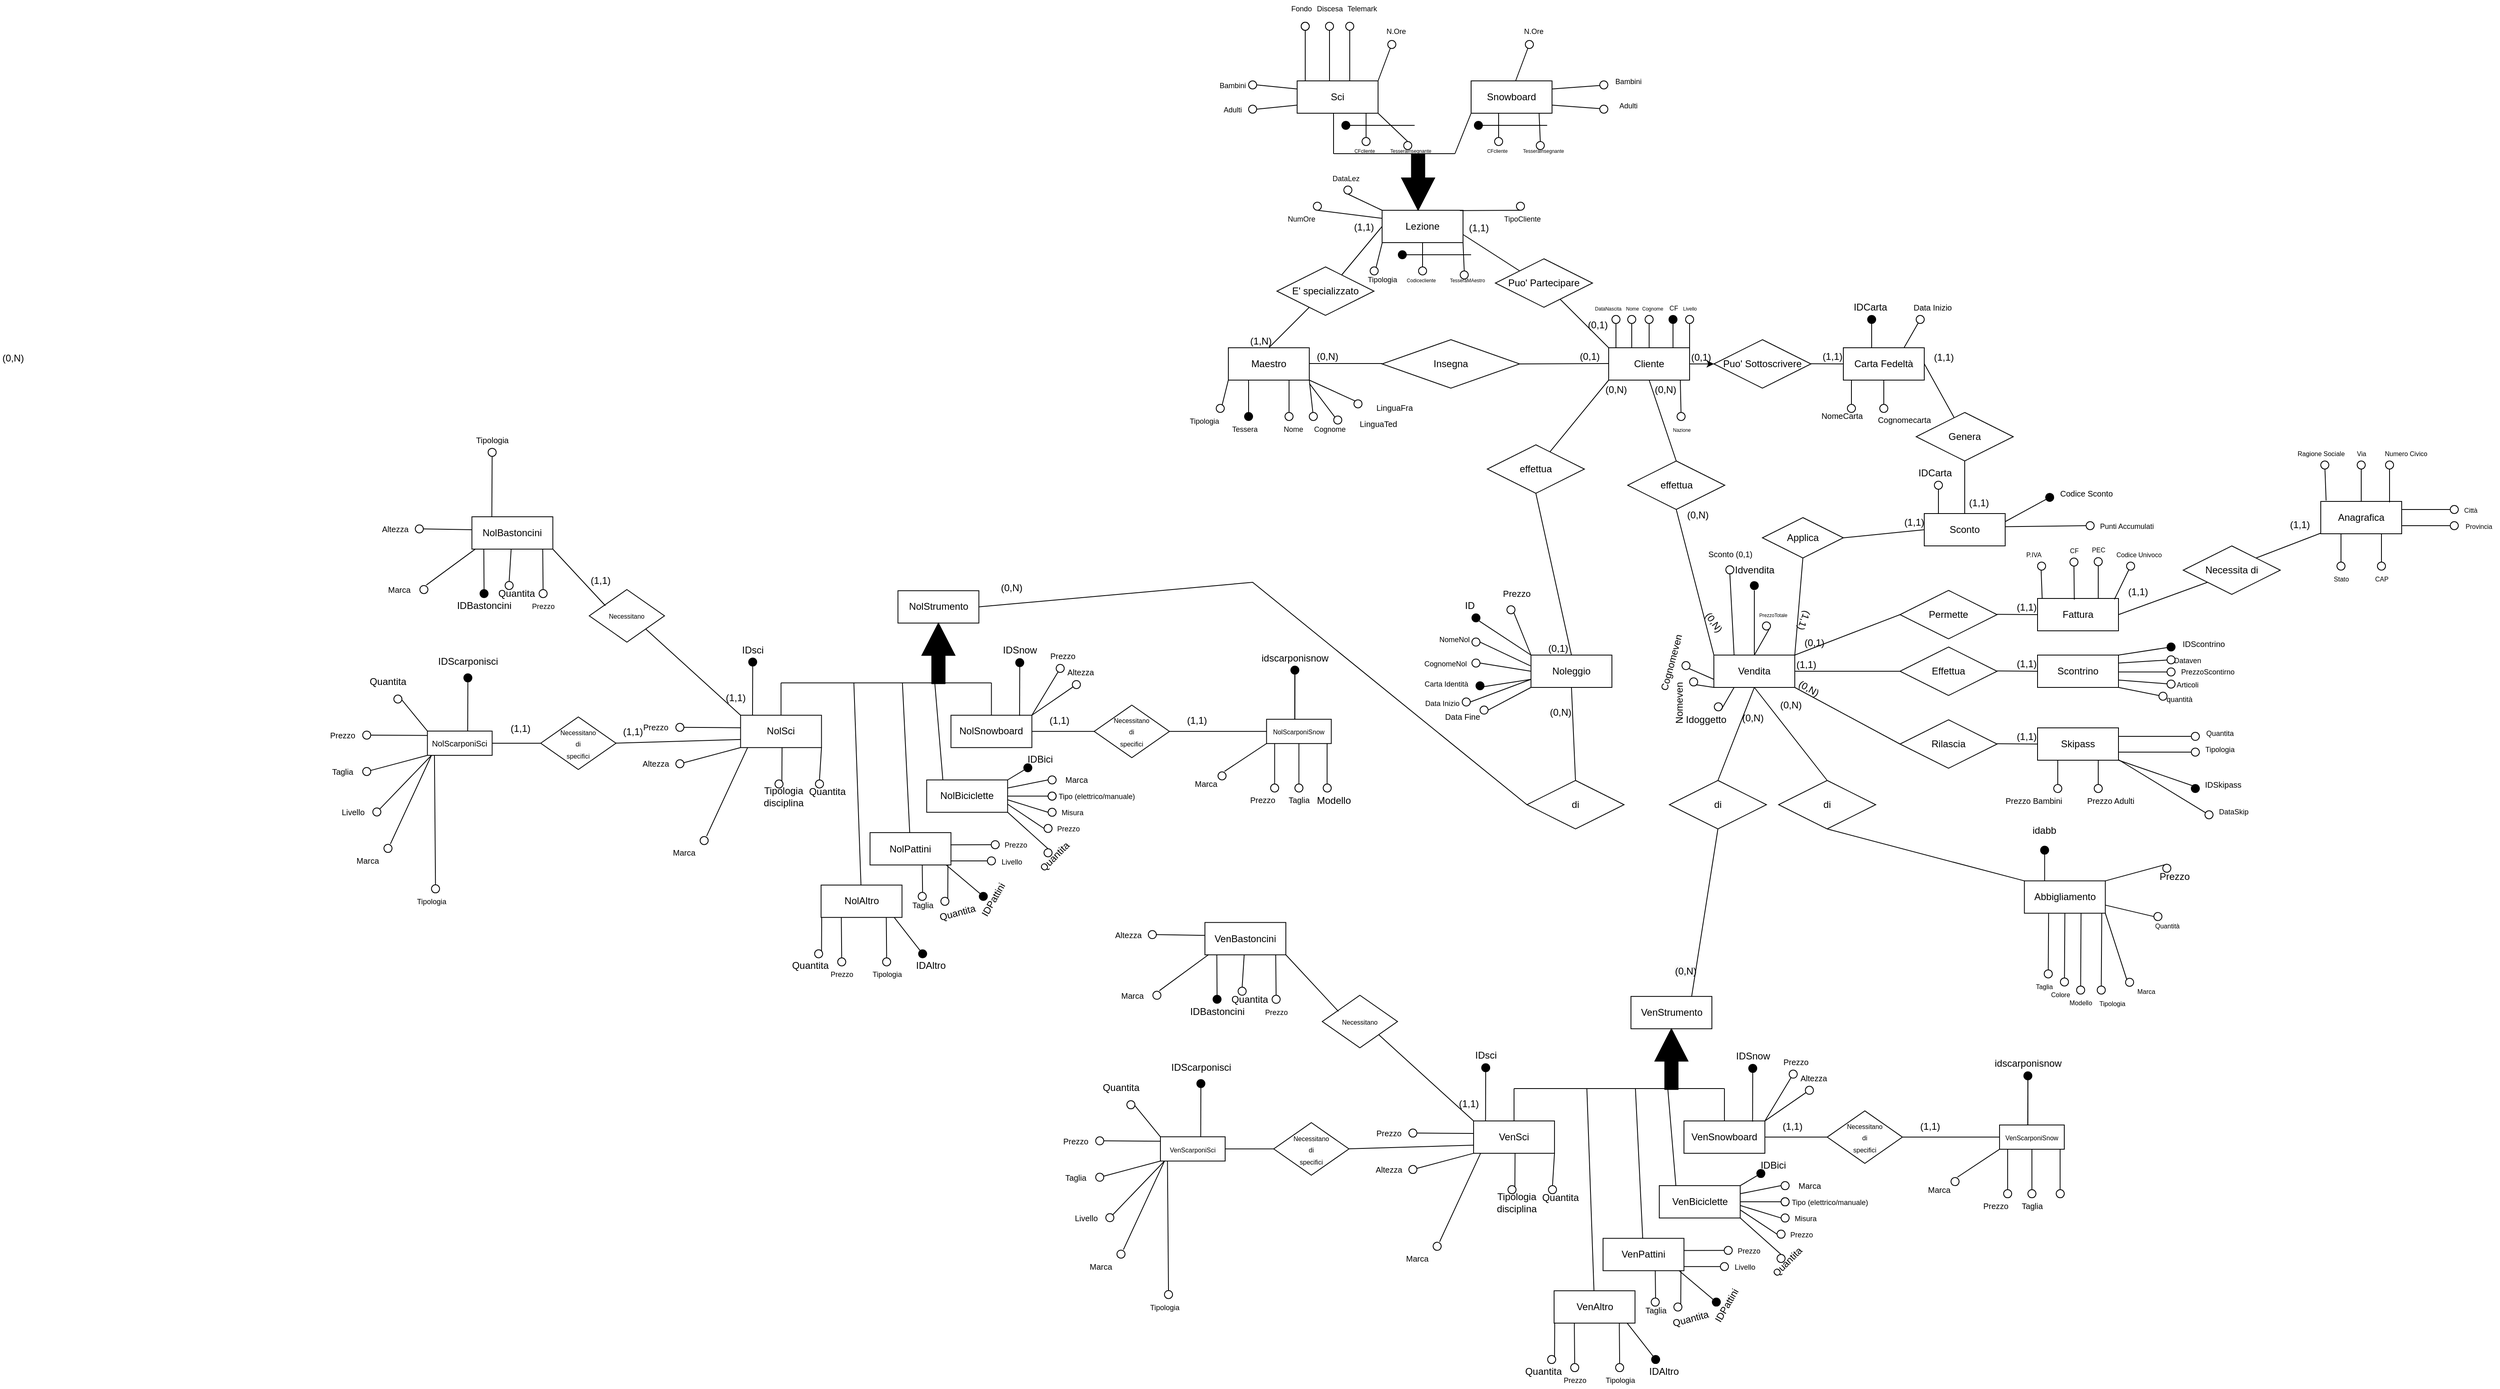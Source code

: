 <mxfile version="13.9.9" type="device"><diagram id="wf9xcVux73FIRyJsLam2" name="Pagina-1"><mxGraphModel dx="3054" dy="2795" grid="1" gridSize="10" guides="1" tooltips="1" connect="1" arrows="1" fold="1" page="1" pageScale="1" pageWidth="827" pageHeight="1169" math="0" shadow="0"><root><mxCell id="0"/><mxCell id="1" parent="0"/><mxCell id="7LCSUeKRt45_jYR--77U-5" value="" style="edgeStyle=orthogonalEdgeStyle;rounded=0;orthogonalLoop=1;jettySize=auto;html=1;" parent="1" source="1IvID8F-Y9WvDcMJjTcS-2" target="1IvID8F-Y9WvDcMJjTcS-5" edge="1"><mxGeometry relative="1" as="geometry"/></mxCell><mxCell id="1IvID8F-Y9WvDcMJjTcS-2" value="Cliente" style="whiteSpace=wrap;html=1;align=center;" parent="1" vertex="1"><mxGeometry x="360" y="290" width="100" height="40" as="geometry"/></mxCell><mxCell id="1IvID8F-Y9WvDcMJjTcS-3" value="Carta Fedeltà" style="whiteSpace=wrap;html=1;align=center;" parent="1" vertex="1"><mxGeometry x="650" y="290" width="100" height="40" as="geometry"/></mxCell><mxCell id="1IvID8F-Y9WvDcMJjTcS-5" value="Puo' Sottoscrivere" style="shape=rhombus;perimeter=rhombusPerimeter;whiteSpace=wrap;html=1;align=center;" parent="1" vertex="1"><mxGeometry x="490" y="280" width="120" height="60" as="geometry"/></mxCell><mxCell id="1IvID8F-Y9WvDcMJjTcS-7" value="" style="endArrow=none;html=1;rounded=0;entryX=0;entryY=0.5;entryDx=0;entryDy=0;" parent="1" target="1IvID8F-Y9WvDcMJjTcS-5" edge="1"><mxGeometry relative="1" as="geometry"><mxPoint x="460" y="310" as="sourcePoint"/><mxPoint x="620" y="310" as="targetPoint"/></mxGeometry></mxCell><mxCell id="1IvID8F-Y9WvDcMJjTcS-8" value="(0,1)" style="resizable=0;html=1;align=left;verticalAlign=bottom;" parent="1IvID8F-Y9WvDcMJjTcS-7" connectable="0" vertex="1"><mxGeometry x="-1" relative="1" as="geometry"/></mxCell><mxCell id="1IvID8F-Y9WvDcMJjTcS-10" value="" style="endArrow=none;html=1;rounded=0;entryX=0;entryY=0.5;entryDx=0;entryDy=0;" parent="1" target="1IvID8F-Y9WvDcMJjTcS-3" edge="1"><mxGeometry relative="1" as="geometry"><mxPoint x="610" y="309.71" as="sourcePoint"/><mxPoint x="640" y="309.71" as="targetPoint"/></mxGeometry></mxCell><mxCell id="1IvID8F-Y9WvDcMJjTcS-12" value="(1,1)" style="resizable=0;html=1;align=right;verticalAlign=bottom;" parent="1IvID8F-Y9WvDcMJjTcS-10" connectable="0" vertex="1"><mxGeometry x="1" relative="1" as="geometry"><mxPoint as="offset"/></mxGeometry></mxCell><mxCell id="1IvID8F-Y9WvDcMJjTcS-13" value="" style="endArrow=none;html=1;rounded=0;" parent="1" target="1IvID8F-Y9WvDcMJjTcS-16" edge="1"><mxGeometry relative="1" as="geometry"><mxPoint x="750" y="309.71" as="sourcePoint"/><mxPoint x="790" y="310" as="targetPoint"/></mxGeometry></mxCell><mxCell id="1IvID8F-Y9WvDcMJjTcS-14" value="(1,1)" style="resizable=0;html=1;align=left;verticalAlign=bottom;" parent="1IvID8F-Y9WvDcMJjTcS-13" connectable="0" vertex="1"><mxGeometry x="-1" relative="1" as="geometry"><mxPoint x="10" y="0.29" as="offset"/></mxGeometry></mxCell><mxCell id="1IvID8F-Y9WvDcMJjTcS-16" value="Genera" style="shape=rhombus;perimeter=rhombusPerimeter;whiteSpace=wrap;html=1;align=center;" parent="1" vertex="1"><mxGeometry x="740" y="370" width="120" height="60" as="geometry"/></mxCell><mxCell id="1IvID8F-Y9WvDcMJjTcS-17" value="" style="endArrow=none;html=1;rounded=0;exitX=0.5;exitY=1;exitDx=0;exitDy=0;entryX=0.5;entryY=0;entryDx=0;entryDy=0;" parent="1" source="1IvID8F-Y9WvDcMJjTcS-16" target="1IvID8F-Y9WvDcMJjTcS-20" edge="1"><mxGeometry relative="1" as="geometry"><mxPoint x="930" y="309.71" as="sourcePoint"/><mxPoint x="980" y="310" as="targetPoint"/></mxGeometry></mxCell><mxCell id="1IvID8F-Y9WvDcMJjTcS-19" value="(1,1)" style="resizable=0;html=1;align=right;verticalAlign=bottom;" parent="1IvID8F-Y9WvDcMJjTcS-17" connectable="0" vertex="1"><mxGeometry x="1" relative="1" as="geometry"><mxPoint x="30" y="-5" as="offset"/></mxGeometry></mxCell><mxCell id="1IvID8F-Y9WvDcMJjTcS-20" value="Sconto" style="whiteSpace=wrap;html=1;align=center;" parent="1" vertex="1"><mxGeometry x="750" y="495" width="100" height="40" as="geometry"/></mxCell><mxCell id="1IvID8F-Y9WvDcMJjTcS-21" value="" style="endArrow=none;html=1;rounded=0;exitX=0;exitY=1;exitDx=0;exitDy=0;" parent="1" source="1IvID8F-Y9WvDcMJjTcS-2" target="1IvID8F-Y9WvDcMJjTcS-24" edge="1"><mxGeometry relative="1" as="geometry"><mxPoint x="414" y="329.17" as="sourcePoint"/><mxPoint x="414" y="390" as="targetPoint"/></mxGeometry></mxCell><mxCell id="1IvID8F-Y9WvDcMJjTcS-22" value="(0,N)" style="resizable=0;html=1;align=left;verticalAlign=bottom;" parent="1IvID8F-Y9WvDcMJjTcS-21" connectable="0" vertex="1"><mxGeometry x="-1" relative="1" as="geometry"><mxPoint x="-6" y="20" as="offset"/></mxGeometry></mxCell><mxCell id="1IvID8F-Y9WvDcMJjTcS-24" value="effettua" style="shape=rhombus;perimeter=rhombusPerimeter;whiteSpace=wrap;html=1;align=center;" parent="1" vertex="1"><mxGeometry x="210" y="410" width="120" height="60" as="geometry"/></mxCell><mxCell id="1IvID8F-Y9WvDcMJjTcS-26" value="" style="endArrow=none;html=1;rounded=0;entryX=0.5;entryY=0;entryDx=0;entryDy=0;exitX=0.5;exitY=1;exitDx=0;exitDy=0;" parent="1" source="1IvID8F-Y9WvDcMJjTcS-24" target="1IvID8F-Y9WvDcMJjTcS-36" edge="1"><mxGeometry relative="1" as="geometry"><mxPoint x="414" y="469.17" as="sourcePoint"/><mxPoint x="414" y="510" as="targetPoint"/></mxGeometry></mxCell><mxCell id="1IvID8F-Y9WvDcMJjTcS-28" value="(0,1)" style="resizable=0;html=1;align=right;verticalAlign=bottom;" parent="1IvID8F-Y9WvDcMJjTcS-26" connectable="0" vertex="1"><mxGeometry x="1" relative="1" as="geometry"><mxPoint x="-4" as="offset"/></mxGeometry></mxCell><mxCell id="1IvID8F-Y9WvDcMJjTcS-31" style="edgeStyle=orthogonalEdgeStyle;rounded=0;orthogonalLoop=1;jettySize=auto;html=1;exitX=0;exitY=0.5;exitDx=0;exitDy=0;exitPerimeter=0;" parent="1" edge="1"><mxGeometry relative="1" as="geometry"><mxPoint x="414" y="620" as="sourcePoint"/><mxPoint x="414" y="620" as="targetPoint"/></mxGeometry></mxCell><mxCell id="1IvID8F-Y9WvDcMJjTcS-35" value="" style="endArrow=none;html=1;entryX=0.5;entryY=1;entryDx=0;entryDy=0;exitX=0;exitY=0;exitDx=0;exitDy=0;" parent="1" source="1IvID8F-Y9WvDcMJjTcS-37" target="2LIhsiLFBa836OGozIA3-185" edge="1"><mxGeometry width="50" height="50" relative="1" as="geometry"><mxPoint x="530" y="670" as="sourcePoint"/><mxPoint x="530" y="620" as="targetPoint"/></mxGeometry></mxCell><mxCell id="1IvID8F-Y9WvDcMJjTcS-36" value="Noleggio" style="whiteSpace=wrap;html=1;align=center;fillColor=#FFFFFF;" parent="1" vertex="1"><mxGeometry x="264" y="670" width="100" height="40" as="geometry"/></mxCell><mxCell id="1IvID8F-Y9WvDcMJjTcS-37" value="Vendita" style="whiteSpace=wrap;html=1;align=center;fillColor=#FFFFFF;" parent="1" vertex="1"><mxGeometry x="490" y="670" width="100" height="40" as="geometry"/></mxCell><mxCell id="1IvID8F-Y9WvDcMJjTcS-38" value="Permette" style="shape=rhombus;perimeter=rhombusPerimeter;whiteSpace=wrap;html=1;align=center;fillColor=#FFFFFF;" parent="1" vertex="1"><mxGeometry x="720" y="590" width="120" height="60" as="geometry"/></mxCell><mxCell id="1IvID8F-Y9WvDcMJjTcS-39" value="Effettua" style="shape=rhombus;perimeter=rhombusPerimeter;whiteSpace=wrap;html=1;align=center;fillColor=#FFFFFF;" parent="1" vertex="1"><mxGeometry x="720" y="660" width="120" height="60" as="geometry"/></mxCell><mxCell id="1IvID8F-Y9WvDcMJjTcS-40" value="Rilascia" style="shape=rhombus;perimeter=rhombusPerimeter;whiteSpace=wrap;html=1;align=center;fillColor=#FFFFFF;" parent="1" vertex="1"><mxGeometry x="720" y="750" width="120" height="60" as="geometry"/></mxCell><mxCell id="1IvID8F-Y9WvDcMJjTcS-41" value="" style="endArrow=none;html=1;rounded=0;entryX=0;entryY=0.5;entryDx=0;entryDy=0;exitX=1;exitY=0;exitDx=0;exitDy=0;" parent="1" source="1IvID8F-Y9WvDcMJjTcS-37" target="1IvID8F-Y9WvDcMJjTcS-38" edge="1"><mxGeometry relative="1" as="geometry"><mxPoint x="590" y="690" as="sourcePoint"/><mxPoint x="750" y="690" as="targetPoint"/></mxGeometry></mxCell><mxCell id="1IvID8F-Y9WvDcMJjTcS-42" value="(0,1)" style="resizable=0;html=1;align=left;verticalAlign=bottom;" parent="1IvID8F-Y9WvDcMJjTcS-41" connectable="0" vertex="1"><mxGeometry x="-1" relative="1" as="geometry"><mxPoint x="10" y="-6.42" as="offset"/></mxGeometry></mxCell><mxCell id="1IvID8F-Y9WvDcMJjTcS-44" value="" style="endArrow=none;html=1;rounded=0;entryX=0;entryY=0.5;entryDx=0;entryDy=0;exitX=1;exitY=0.5;exitDx=0;exitDy=0;" parent="1" source="1IvID8F-Y9WvDcMJjTcS-37" target="1IvID8F-Y9WvDcMJjTcS-39" edge="1"><mxGeometry relative="1" as="geometry"><mxPoint x="590" y="700" as="sourcePoint"/><mxPoint x="750" y="700" as="targetPoint"/><Array as="points"><mxPoint x="650" y="690"/></Array></mxGeometry></mxCell><mxCell id="1IvID8F-Y9WvDcMJjTcS-45" value="(1,1)" style="resizable=0;html=1;align=left;verticalAlign=bottom;" parent="1IvID8F-Y9WvDcMJjTcS-44" connectable="0" vertex="1"><mxGeometry x="-1" relative="1" as="geometry"/></mxCell><mxCell id="1IvID8F-Y9WvDcMJjTcS-47" value="" style="endArrow=none;html=1;rounded=0;entryX=0;entryY=0.5;entryDx=0;entryDy=0;" parent="1" target="1IvID8F-Y9WvDcMJjTcS-40" edge="1"><mxGeometry relative="1" as="geometry"><mxPoint x="590" y="710" as="sourcePoint"/><mxPoint x="750" y="710" as="targetPoint"/></mxGeometry></mxCell><mxCell id="1IvID8F-Y9WvDcMJjTcS-48" value="(0,N)" style="resizable=0;html=1;align=left;verticalAlign=bottom;rotation=30;" parent="1IvID8F-Y9WvDcMJjTcS-47" connectable="0" vertex="1"><mxGeometry x="-1" relative="1" as="geometry"><mxPoint y="0.86" as="offset"/></mxGeometry></mxCell><mxCell id="1IvID8F-Y9WvDcMJjTcS-50" value="" style="endArrow=none;html=1;rounded=0;entryX=0;entryY=0.5;entryDx=0;entryDy=0;" parent="1" target="1IvID8F-Y9WvDcMJjTcS-59" edge="1"><mxGeometry relative="1" as="geometry"><mxPoint x="840" y="619.58" as="sourcePoint"/><mxPoint x="900" y="620" as="targetPoint"/></mxGeometry></mxCell><mxCell id="1IvID8F-Y9WvDcMJjTcS-52" value="(1,1)" style="resizable=0;html=1;align=right;verticalAlign=bottom;" parent="1IvID8F-Y9WvDcMJjTcS-50" connectable="0" vertex="1"><mxGeometry x="1" relative="1" as="geometry"/></mxCell><mxCell id="1IvID8F-Y9WvDcMJjTcS-53" value="" style="endArrow=none;html=1;rounded=0;" parent="1" edge="1"><mxGeometry relative="1" as="geometry"><mxPoint x="840" y="689.58" as="sourcePoint"/><mxPoint x="890" y="690" as="targetPoint"/></mxGeometry></mxCell><mxCell id="1IvID8F-Y9WvDcMJjTcS-55" value="(1,1)" style="resizable=0;html=1;align=right;verticalAlign=bottom;" parent="1IvID8F-Y9WvDcMJjTcS-53" connectable="0" vertex="1"><mxGeometry x="1" relative="1" as="geometry"/></mxCell><mxCell id="1IvID8F-Y9WvDcMJjTcS-56" value="" style="endArrow=none;html=1;rounded=0;" parent="1" edge="1"><mxGeometry relative="1" as="geometry"><mxPoint x="840" y="779.58" as="sourcePoint"/><mxPoint x="890" y="780" as="targetPoint"/></mxGeometry></mxCell><mxCell id="1IvID8F-Y9WvDcMJjTcS-57" value="" style="resizable=0;html=1;align=left;verticalAlign=bottom;" parent="1IvID8F-Y9WvDcMJjTcS-56" connectable="0" vertex="1"><mxGeometry x="-1" relative="1" as="geometry"/></mxCell><mxCell id="1IvID8F-Y9WvDcMJjTcS-58" value="(1,1)" style="resizable=0;html=1;align=right;verticalAlign=bottom;" parent="1IvID8F-Y9WvDcMJjTcS-56" connectable="0" vertex="1"><mxGeometry x="1" relative="1" as="geometry"/></mxCell><mxCell id="1IvID8F-Y9WvDcMJjTcS-59" value="Fattura" style="whiteSpace=wrap;html=1;align=center;fillColor=#FFFFFF;" parent="1" vertex="1"><mxGeometry x="890" y="600" width="100" height="40" as="geometry"/></mxCell><mxCell id="1IvID8F-Y9WvDcMJjTcS-60" value="Scontrino" style="whiteSpace=wrap;html=1;align=center;fillColor=#FFFFFF;" parent="1" vertex="1"><mxGeometry x="890" y="670" width="100" height="40" as="geometry"/></mxCell><mxCell id="1IvID8F-Y9WvDcMJjTcS-61" value="Skipass" style="whiteSpace=wrap;html=1;align=center;fillColor=#FFFFFF;" parent="1" vertex="1"><mxGeometry x="890" y="760" width="100" height="40" as="geometry"/></mxCell><mxCell id="1IvID8F-Y9WvDcMJjTcS-62" value="Applica" style="shape=rhombus;perimeter=rhombusPerimeter;whiteSpace=wrap;html=1;align=center;fillColor=#FFFFFF;" parent="1" vertex="1"><mxGeometry x="550" y="500" width="100" height="50" as="geometry"/></mxCell><mxCell id="1IvID8F-Y9WvDcMJjTcS-63" value="" style="endArrow=none;html=1;rounded=0;entryX=0.5;entryY=1;entryDx=0;entryDy=0;exitX=1;exitY=0;exitDx=0;exitDy=0;" parent="1" source="1IvID8F-Y9WvDcMJjTcS-37" target="1IvID8F-Y9WvDcMJjTcS-62" edge="1"><mxGeometry relative="1" as="geometry"><mxPoint x="464" y="529.58" as="sourcePoint"/><mxPoint x="624" y="529.58" as="targetPoint"/></mxGeometry></mxCell><mxCell id="1IvID8F-Y9WvDcMJjTcS-64" value="(1,1)" style="resizable=0;html=1;align=left;verticalAlign=bottom;rotation=110;" parent="1IvID8F-Y9WvDcMJjTcS-63" connectable="0" vertex="1"><mxGeometry x="-1" relative="1" as="geometry"><mxPoint x="8.05" y="-59.59" as="offset"/></mxGeometry></mxCell><mxCell id="1IvID8F-Y9WvDcMJjTcS-66" value="" style="endArrow=none;html=1;rounded=0;entryX=0;entryY=0.5;entryDx=0;entryDy=0;exitX=1;exitY=0.5;exitDx=0;exitDy=0;" parent="1" source="1IvID8F-Y9WvDcMJjTcS-62" target="1IvID8F-Y9WvDcMJjTcS-20" edge="1"><mxGeometry relative="1" as="geometry"><mxPoint x="610" y="514.58" as="sourcePoint"/><mxPoint x="656" y="500" as="targetPoint"/></mxGeometry></mxCell><mxCell id="1IvID8F-Y9WvDcMJjTcS-68" value="(1,1)" style="resizable=0;html=1;align=right;verticalAlign=bottom;" parent="1IvID8F-Y9WvDcMJjTcS-66" connectable="0" vertex="1"><mxGeometry x="1" relative="1" as="geometry"/></mxCell><mxCell id="1IvID8F-Y9WvDcMJjTcS-69" value="di" style="shape=rhombus;perimeter=rhombusPerimeter;whiteSpace=wrap;html=1;align=center;fillColor=#FFFFFF;" parent="1" vertex="1"><mxGeometry x="259" y="825" width="120" height="60" as="geometry"/></mxCell><mxCell id="1IvID8F-Y9WvDcMJjTcS-74" value="" style="endArrow=none;html=1;rounded=0;entryX=0.5;entryY=1;entryDx=0;entryDy=0;exitX=0.5;exitY=0;exitDx=0;exitDy=0;" parent="1" source="1IvID8F-Y9WvDcMJjTcS-69" target="1IvID8F-Y9WvDcMJjTcS-36" edge="1"><mxGeometry relative="1" as="geometry"><mxPoint x="180" y="689.58" as="sourcePoint"/><mxPoint x="260" y="690" as="targetPoint"/></mxGeometry></mxCell><mxCell id="1IvID8F-Y9WvDcMJjTcS-76" value="(0,N)" style="resizable=0;html=1;align=right;verticalAlign=bottom;" parent="1IvID8F-Y9WvDcMJjTcS-74" connectable="0" vertex="1"><mxGeometry x="1" relative="1" as="geometry"><mxPoint y="39.89" as="offset"/></mxGeometry></mxCell><mxCell id="1IvID8F-Y9WvDcMJjTcS-77" value="" style="endArrow=none;html=1;rounded=0;entryX=0;entryY=0.5;entryDx=0;entryDy=0;exitX=1;exitY=0.5;exitDx=0;exitDy=0;" parent="1" target="1IvID8F-Y9WvDcMJjTcS-69" edge="1" source="1IvID8F-Y9WvDcMJjTcS-90"><mxGeometry relative="1" as="geometry"><mxPoint x="343.5" y="1045" as="sourcePoint"/><mxPoint x="50" y="700" as="targetPoint"/><Array as="points"><mxPoint x="-80" y="580"/></Array></mxGeometry></mxCell><mxCell id="1IvID8F-Y9WvDcMJjTcS-78" value="(0,N)" style="resizable=0;html=1;align=left;verticalAlign=bottom;" parent="1IvID8F-Y9WvDcMJjTcS-77" connectable="0" vertex="1"><mxGeometry x="-1" relative="1" as="geometry"><mxPoint x="-1209" y="-299.35" as="offset"/></mxGeometry></mxCell><mxCell id="1IvID8F-Y9WvDcMJjTcS-90" value="NolStrumento" style="whiteSpace=wrap;html=1;align=center;fillColor=#FFFFFF;" parent="1" vertex="1"><mxGeometry x="-518.3" y="590.41" width="100" height="40" as="geometry"/></mxCell><mxCell id="1IvID8F-Y9WvDcMJjTcS-99" value="" style="html=1;shadow=0;dashed=0;align=center;verticalAlign=middle;shape=mxgraph.arrows2.arrow;dy=0.6;dx=40;direction=north;notch=0;fillColor=#000000;rotation=0;" parent="1" vertex="1"><mxGeometry x="-488.8" y="630.41" width="41" height="75" as="geometry"/></mxCell><mxCell id="1IvID8F-Y9WvDcMJjTcS-100" value="Lezione" style="whiteSpace=wrap;html=1;align=center;fillColor=#FFFFFF;" parent="1" vertex="1"><mxGeometry x="80" y="120" width="100" height="40" as="geometry"/></mxCell><mxCell id="1IvID8F-Y9WvDcMJjTcS-101" value="Puo' Partecipare" style="shape=rhombus;perimeter=rhombusPerimeter;whiteSpace=wrap;html=1;align=center;fillColor=#FFFFFF;" parent="1" vertex="1"><mxGeometry x="220" y="180" width="120" height="60" as="geometry"/></mxCell><mxCell id="1IvID8F-Y9WvDcMJjTcS-102" value="" style="endArrow=none;html=1;rounded=0;entryX=0;entryY=0;entryDx=0;entryDy=0;" parent="1" source="1IvID8F-Y9WvDcMJjTcS-101" target="1IvID8F-Y9WvDcMJjTcS-2" edge="1"><mxGeometry relative="1" as="geometry"><mxPoint x="314" y="230" as="sourcePoint"/><mxPoint x="474" y="230" as="targetPoint"/></mxGeometry></mxCell><mxCell id="1IvID8F-Y9WvDcMJjTcS-104" value="(0,1)" style="resizable=0;html=1;align=right;verticalAlign=bottom;" parent="1IvID8F-Y9WvDcMJjTcS-102" connectable="0" vertex="1"><mxGeometry x="1" relative="1" as="geometry"><mxPoint x="-1.1" y="-20.1" as="offset"/></mxGeometry></mxCell><mxCell id="1IvID8F-Y9WvDcMJjTcS-105" value="" style="endArrow=none;html=1;rounded=0;entryX=0;entryY=0;entryDx=0;entryDy=0;" parent="1" target="1IvID8F-Y9WvDcMJjTcS-101" edge="1"><mxGeometry relative="1" as="geometry"><mxPoint x="180" y="150" as="sourcePoint"/><mxPoint x="340" y="150" as="targetPoint"/></mxGeometry></mxCell><mxCell id="1IvID8F-Y9WvDcMJjTcS-114" value="" style="endArrow=none;html=1;rounded=0;exitX=1;exitY=0.5;exitDx=0;exitDy=0;" parent="1" source="1IvID8F-Y9WvDcMJjTcS-117" edge="1"><mxGeometry relative="1" as="geometry"><mxPoint x="200" y="309.5" as="sourcePoint"/><mxPoint x="360" y="309.5" as="targetPoint"/></mxGeometry></mxCell><mxCell id="1IvID8F-Y9WvDcMJjTcS-116" value="(0,1)" style="resizable=0;html=1;align=right;verticalAlign=bottom;" parent="1IvID8F-Y9WvDcMJjTcS-114" connectable="0" vertex="1"><mxGeometry x="1" relative="1" as="geometry"><mxPoint x="-10" as="offset"/></mxGeometry></mxCell><mxCell id="1IvID8F-Y9WvDcMJjTcS-117" value="Insegna" style="shape=rhombus;perimeter=rhombusPerimeter;whiteSpace=wrap;html=1;align=center;fillColor=#FFFFFF;" parent="1" vertex="1"><mxGeometry x="80" y="280" width="170" height="60" as="geometry"/></mxCell><mxCell id="1IvID8F-Y9WvDcMJjTcS-121" value="Maestro" style="whiteSpace=wrap;html=1;align=center;fillColor=#FFFFFF;" parent="1" vertex="1"><mxGeometry x="-110" y="290" width="100" height="40" as="geometry"/></mxCell><mxCell id="1IvID8F-Y9WvDcMJjTcS-122" value="" style="endArrow=none;html=1;rounded=0;exitX=0.5;exitY=0;exitDx=0;exitDy=0;" parent="1" source="1IvID8F-Y9WvDcMJjTcS-121" target="1IvID8F-Y9WvDcMJjTcS-125" edge="1"><mxGeometry relative="1" as="geometry"><mxPoint x="20" y="250" as="sourcePoint"/><mxPoint y="230" as="targetPoint"/></mxGeometry></mxCell><mxCell id="1IvID8F-Y9WvDcMJjTcS-123" value="(1,N)" style="resizable=0;html=1;align=left;verticalAlign=bottom;" parent="1IvID8F-Y9WvDcMJjTcS-122" connectable="0" vertex="1"><mxGeometry x="-1" relative="1" as="geometry"><mxPoint x="-25" as="offset"/></mxGeometry></mxCell><mxCell id="1IvID8F-Y9WvDcMJjTcS-125" value="E' specializzato" style="shape=rhombus;perimeter=rhombusPerimeter;whiteSpace=wrap;html=1;align=center;fillColor=#FFFFFF;" parent="1" vertex="1"><mxGeometry x="-50" y="190" width="120" height="60" as="geometry"/></mxCell><mxCell id="1IvID8F-Y9WvDcMJjTcS-126" value="" style="endArrow=none;html=1;rounded=0;entryX=0;entryY=0.5;entryDx=0;entryDy=0;" parent="1" target="1IvID8F-Y9WvDcMJjTcS-100" edge="1"><mxGeometry relative="1" as="geometry"><mxPoint x="30" y="200" as="sourcePoint"/><mxPoint x="190" y="200" as="targetPoint"/></mxGeometry></mxCell><mxCell id="1IvID8F-Y9WvDcMJjTcS-128" value="(1,1)" style="resizable=0;html=1;align=right;verticalAlign=bottom;" parent="1IvID8F-Y9WvDcMJjTcS-126" connectable="0" vertex="1"><mxGeometry x="1" relative="1" as="geometry"><mxPoint x="-9.89" y="9.87" as="offset"/></mxGeometry></mxCell><mxCell id="FNM6wczRLW-ejztTXHmb-5" value="" style="endArrow=none;html=1;" parent="1" target="FNM6wczRLW-ejztTXHmb-6" edge="1"><mxGeometry width="50" height="50" relative="1" as="geometry"><mxPoint x="369" y="290" as="sourcePoint"/><mxPoint x="369" y="250" as="targetPoint"/></mxGeometry></mxCell><mxCell id="FNM6wczRLW-ejztTXHmb-6" value="" style="ellipse;whiteSpace=wrap;html=1;aspect=fixed;fillColor=#FFFFFF;" parent="1" vertex="1"><mxGeometry x="364" y="250" width="10" height="10" as="geometry"/></mxCell><mxCell id="FNM6wczRLW-ejztTXHmb-9" value="" style="endArrow=none;html=1;" parent="1" target="FNM6wczRLW-ejztTXHmb-10" edge="1"><mxGeometry width="50" height="50" relative="1" as="geometry"><mxPoint x="388.5" y="290" as="sourcePoint"/><mxPoint x="388.5" y="250" as="targetPoint"/></mxGeometry></mxCell><mxCell id="FNM6wczRLW-ejztTXHmb-10" value="" style="ellipse;whiteSpace=wrap;html=1;aspect=fixed;fillColor=#FFFFFF;" parent="1" vertex="1"><mxGeometry x="383.5" y="250" width="10" height="10" as="geometry"/></mxCell><mxCell id="FNM6wczRLW-ejztTXHmb-13" value="" style="endArrow=none;html=1;" parent="1" target="FNM6wczRLW-ejztTXHmb-14" edge="1"><mxGeometry width="50" height="50" relative="1" as="geometry"><mxPoint x="410" y="290" as="sourcePoint"/><mxPoint x="410" y="250" as="targetPoint"/></mxGeometry></mxCell><mxCell id="FNM6wczRLW-ejztTXHmb-14" value="" style="ellipse;whiteSpace=wrap;html=1;aspect=fixed;fillColor=#FFFFFF;" parent="1" vertex="1"><mxGeometry x="405" y="250" width="10" height="10" as="geometry"/></mxCell><mxCell id="FNM6wczRLW-ejztTXHmb-15" value="" style="endArrow=none;html=1;" parent="1" target="FNM6wczRLW-ejztTXHmb-16" edge="1"><mxGeometry width="50" height="50" relative="1" as="geometry"><mxPoint x="439.5" y="290" as="sourcePoint"/><mxPoint x="439.5" y="250" as="targetPoint"/></mxGeometry></mxCell><mxCell id="FNM6wczRLW-ejztTXHmb-16" value="" style="ellipse;whiteSpace=wrap;html=1;aspect=fixed;fillColor=#000000;" parent="1" vertex="1"><mxGeometry x="434.5" y="250" width="10" height="10" as="geometry"/></mxCell><mxCell id="FNM6wczRLW-ejztTXHmb-17" value="&lt;font style=&quot;font-size: 6px&quot;&gt;Nome&lt;/font&gt;" style="text;html=1;align=center;verticalAlign=middle;resizable=0;points=[];autosize=1;" parent="1" vertex="1"><mxGeometry x="373.5" y="230" width="30" height="20" as="geometry"/></mxCell><mxCell id="FNM6wczRLW-ejztTXHmb-18" value="&lt;font style=&quot;font-size: 6px&quot;&gt;Cognome&lt;/font&gt;" style="text;html=1;align=center;verticalAlign=middle;resizable=0;points=[];autosize=1;" parent="1" vertex="1"><mxGeometry x="394" y="230" width="40" height="20" as="geometry"/></mxCell><mxCell id="FNM6wczRLW-ejztTXHmb-20" value="&lt;font style=&quot;font-size: 6px&quot;&gt;DataNascita&lt;/font&gt;" style="text;html=1;align=center;verticalAlign=middle;resizable=0;points=[];autosize=1;" parent="1" vertex="1"><mxGeometry x="333.5" y="230" width="50" height="20" as="geometry"/></mxCell><mxCell id="FNM6wczRLW-ejztTXHmb-21" value="&lt;font style=&quot;font-size: 8px&quot;&gt;CF&lt;/font&gt;" style="text;html=1;align=center;verticalAlign=middle;resizable=0;points=[];autosize=1;" parent="1" vertex="1"><mxGeometry x="425" y="230" width="30" height="20" as="geometry"/></mxCell><mxCell id="FNM6wczRLW-ejztTXHmb-24" value="" style="endArrow=none;html=1;" parent="1" target="FNM6wczRLW-ejztTXHmb-25" edge="1"><mxGeometry width="50" height="50" relative="1" as="geometry"><mxPoint x="460" y="290" as="sourcePoint"/><mxPoint x="460" y="250" as="targetPoint"/></mxGeometry></mxCell><mxCell id="FNM6wczRLW-ejztTXHmb-25" value="" style="ellipse;whiteSpace=wrap;html=1;aspect=fixed;fillColor=#FFFFFF;" parent="1" vertex="1"><mxGeometry x="455" y="250" width="10" height="10" as="geometry"/></mxCell><mxCell id="FNM6wczRLW-ejztTXHmb-26" value="&lt;font style=&quot;font-size: 6px&quot;&gt;Livello&lt;/font&gt;" style="text;html=1;align=center;verticalAlign=middle;resizable=0;points=[];autosize=1;" parent="1" vertex="1"><mxGeometry x="445" y="230" width="30" height="20" as="geometry"/></mxCell><mxCell id="FNM6wczRLW-ejztTXHmb-29" value="&lt;font style=&quot;font-size: 6px&quot;&gt;Nazione&lt;/font&gt;" style="text;html=1;align=center;verticalAlign=middle;resizable=0;points=[];autosize=1;" parent="1" vertex="1"><mxGeometry x="430" y="380" width="40" height="20" as="geometry"/></mxCell><mxCell id="FNM6wczRLW-ejztTXHmb-30" value="" style="endArrow=none;html=1;" parent="1" target="FNM6wczRLW-ejztTXHmb-31" edge="1"><mxGeometry width="50" height="50" relative="1" as="geometry"><mxPoint x="448.5" y="330" as="sourcePoint"/><mxPoint x="449.5" y="370" as="targetPoint"/></mxGeometry></mxCell><mxCell id="FNM6wczRLW-ejztTXHmb-31" value="" style="ellipse;whiteSpace=wrap;html=1;aspect=fixed;fillColor=#FFFFFF;" parent="1" vertex="1"><mxGeometry x="444.5" y="370" width="10" height="10" as="geometry"/></mxCell><mxCell id="FNM6wczRLW-ejztTXHmb-116" value="" style="endArrow=none;html=1;strokeColor=#000000;entryX=0;entryY=0.5;entryDx=0;entryDy=0;" parent="1" edge="1"><mxGeometry width="50" height="50" relative="1" as="geometry"><mxPoint x="-1019.8" y="778.98" as="sourcePoint"/><mxPoint x="-959.8" y="778.98" as="targetPoint"/></mxGeometry></mxCell><mxCell id="FNM6wczRLW-ejztTXHmb-117" value="&lt;font style=&quot;font-size: 10px&quot;&gt;NolScarponiSci&lt;/font&gt;" style="whiteSpace=wrap;html=1;align=center;strokeColor=#000000;fillColor=#FFFFFF;" parent="1" vertex="1"><mxGeometry x="-1099.8" y="763.98" width="80" height="30" as="geometry"/></mxCell><mxCell id="FNM6wczRLW-ejztTXHmb-133" value="" style="endArrow=none;html=1;exitX=0.137;exitY=0.998;exitDx=0;exitDy=0;exitPerimeter=0;" parent="1" target="FNM6wczRLW-ejztTXHmb-134" edge="1"><mxGeometry width="50" height="50" relative="1" as="geometry"><mxPoint x="-1091.1" y="793.98" as="sourcePoint"/><mxPoint x="-1089.8" y="846.56" as="targetPoint"/></mxGeometry></mxCell><mxCell id="FNM6wczRLW-ejztTXHmb-134" value="" style="ellipse;whiteSpace=wrap;html=1;aspect=fixed;fillColor=#FFFFFF;" parent="1" vertex="1"><mxGeometry x="-1094.8" y="954.06" width="10" height="10" as="geometry"/></mxCell><mxCell id="FNM6wczRLW-ejztTXHmb-135" value="&lt;font style=&quot;font-size: 9px&quot;&gt;Tipologia&lt;/font&gt;" style="text;html=1;align=center;verticalAlign=middle;resizable=0;points=[];autosize=1;" parent="1" vertex="1"><mxGeometry x="-1119.8" y="964.06" width="50" height="20" as="geometry"/></mxCell><mxCell id="FNM6wczRLW-ejztTXHmb-141" value="" style="endArrow=none;html=1;exitX=0.048;exitY=0.02;exitDx=0;exitDy=0;exitPerimeter=0;" parent="1" target="FNM6wczRLW-ejztTXHmb-142" edge="1"><mxGeometry width="50" height="50" relative="1" as="geometry"><mxPoint x="-1050.0" y="763.98" as="sourcePoint"/><mxPoint x="-1049.8" y="763.18" as="targetPoint"/></mxGeometry></mxCell><mxCell id="FNM6wczRLW-ejztTXHmb-142" value="" style="ellipse;whiteSpace=wrap;html=1;aspect=fixed;fillColor=#000000;" parent="1" vertex="1"><mxGeometry x="-1054.8" y="693.18" width="10" height="10" as="geometry"/></mxCell><mxCell id="FNM6wczRLW-ejztTXHmb-143" value="IDScarponisci" style="text;html=1;align=center;verticalAlign=middle;resizable=0;points=[];autosize=1;" parent="1" vertex="1"><mxGeometry x="-1094.8" y="668.18" width="90" height="20" as="geometry"/></mxCell><mxCell id="FNM6wczRLW-ejztTXHmb-144" value="" style="endArrow=none;html=1;exitX=-0.002;exitY=0.386;exitDx=0;exitDy=0;exitPerimeter=0;" parent="1" target="FNM6wczRLW-ejztTXHmb-145" edge="1"><mxGeometry width="50" height="50" relative="1" as="geometry"><mxPoint x="-1100.0" y="769.42" as="sourcePoint"/><mxPoint x="-1094.8" y="746.48" as="targetPoint"/></mxGeometry></mxCell><mxCell id="FNM6wczRLW-ejztTXHmb-145" value="" style="ellipse;whiteSpace=wrap;html=1;aspect=fixed;fillColor=#FFFFFF;" parent="1" vertex="1"><mxGeometry x="-1179.8" y="763.98" width="10" height="10" as="geometry"/></mxCell><mxCell id="FNM6wczRLW-ejztTXHmb-146" value="&lt;font style=&quot;font-size: 10px&quot;&gt;Prezzo&lt;/font&gt;" style="text;html=1;align=center;verticalAlign=middle;resizable=0;points=[];autosize=1;" parent="1" vertex="1"><mxGeometry x="-1229.8" y="758.98" width="50" height="20" as="geometry"/></mxCell><mxCell id="FNM6wczRLW-ejztTXHmb-147" value="" style="endArrow=none;html=1;exitX=0;exitY=1;exitDx=0;exitDy=0;" parent="1" edge="1"><mxGeometry width="50" height="50" relative="1" as="geometry"><mxPoint x="-1099.8" y="793.98" as="sourcePoint"/><mxPoint x="-1169.972" y="812.68" as="targetPoint"/></mxGeometry></mxCell><mxCell id="FNM6wczRLW-ejztTXHmb-149" value="&lt;font style=&quot;font-size: 10px&quot;&gt;Taglia&lt;/font&gt;" style="text;html=1;align=center;verticalAlign=middle;resizable=0;points=[];autosize=1;" parent="1" vertex="1"><mxGeometry x="-1224.8" y="803.98" width="40" height="20" as="geometry"/></mxCell><mxCell id="FNM6wczRLW-ejztTXHmb-150" value="" style="ellipse;whiteSpace=wrap;html=1;aspect=fixed;fillColor=#FFFFFF;" parent="1" vertex="1"><mxGeometry x="-1167.3" y="858.98" width="10" height="10" as="geometry"/></mxCell><mxCell id="FNM6wczRLW-ejztTXHmb-151" value="&lt;span style=&quot;font-size: 10px&quot;&gt;Livello&lt;/span&gt;" style="text;html=1;align=center;verticalAlign=middle;resizable=0;points=[];autosize=1;" parent="1" vertex="1"><mxGeometry x="-1212.3" y="853.98" width="40" height="20" as="geometry"/></mxCell><mxCell id="FNM6wczRLW-ejztTXHmb-152" value="" style="endArrow=none;html=1;strokeColor=#000000;exitX=1;exitY=0;exitDx=0;exitDy=0;" parent="1" source="FNM6wczRLW-ejztTXHmb-150" edge="1"><mxGeometry width="50" height="50" relative="1" as="geometry"><mxPoint x="-1144.8" y="843.98" as="sourcePoint"/><mxPoint x="-1094.8" y="793.98" as="targetPoint"/></mxGeometry></mxCell><mxCell id="FNM6wczRLW-ejztTXHmb-173" value="" style="endArrow=none;html=1;exitX=0.147;exitY=1.005;exitDx=0;exitDy=0;exitPerimeter=0;" parent="1" target="FNM6wczRLW-ejztTXHmb-174" edge="1"><mxGeometry width="50" height="50" relative="1" as="geometry"><mxPoint x="-1030.1" y="539.18" as="sourcePoint"/><mxPoint x="-1029.8" y="553.98" as="targetPoint"/></mxGeometry></mxCell><mxCell id="FNM6wczRLW-ejztTXHmb-174" value="" style="ellipse;whiteSpace=wrap;html=1;aspect=fixed;fillColor=#000000;" parent="1" vertex="1"><mxGeometry x="-1034.8" y="588.98" width="10" height="10" as="geometry"/></mxCell><mxCell id="FNM6wczRLW-ejztTXHmb-176" value="IDBastoncini" style="text;html=1;align=center;verticalAlign=middle;resizable=0;points=[];autosize=1;" parent="1" vertex="1"><mxGeometry x="-1069.8" y="598.98" width="80" height="20" as="geometry"/></mxCell><mxCell id="bT32QDuZeNqUo1S4T6X8-1" value="" style="endArrow=none;html=1;" parent="1" target="bT32QDuZeNqUo1S4T6X8-2" edge="1"><mxGeometry width="50" height="50" relative="1" as="geometry"><mxPoint x="685" y="290" as="sourcePoint"/><mxPoint x="685" y="250" as="targetPoint"/></mxGeometry></mxCell><mxCell id="bT32QDuZeNqUo1S4T6X8-2" value="" style="ellipse;whiteSpace=wrap;html=1;aspect=fixed;fillColor=#000000;" parent="1" vertex="1"><mxGeometry x="680" y="250" width="10" height="10" as="geometry"/></mxCell><mxCell id="bT32QDuZeNqUo1S4T6X8-3" value="IDCarta" style="text;html=1;align=center;verticalAlign=middle;resizable=0;points=[];autosize=1;" parent="1" vertex="1"><mxGeometry x="652.5" y="230" width="60" height="20" as="geometry"/></mxCell><mxCell id="bT32QDuZeNqUo1S4T6X8-4" value="" style="endArrow=none;html=1;" parent="1" target="bT32QDuZeNqUo1S4T6X8-5" edge="1"><mxGeometry width="50" height="50" relative="1" as="geometry"><mxPoint x="725" y="290" as="sourcePoint"/><mxPoint x="725" y="250" as="targetPoint"/></mxGeometry></mxCell><mxCell id="bT32QDuZeNqUo1S4T6X8-5" value="" style="ellipse;whiteSpace=wrap;html=1;aspect=fixed;fillColor=#FFFFFF;" parent="1" vertex="1"><mxGeometry x="740" y="250" width="10" height="10" as="geometry"/></mxCell><mxCell id="bT32QDuZeNqUo1S4T6X8-6" value="&lt;font style=&quot;font-size: 10px&quot;&gt;Data Inizio&lt;/font&gt;" style="text;html=1;align=center;verticalAlign=middle;resizable=0;points=[];autosize=1;" parent="1" vertex="1"><mxGeometry x="730" y="230" width="60" height="20" as="geometry"/></mxCell><mxCell id="bT32QDuZeNqUo1S4T6X8-9" value="" style="endArrow=none;html=1;exitX=1.002;exitY=0.406;exitDx=0;exitDy=0;exitPerimeter=0;" parent="1" source="1IvID8F-Y9WvDcMJjTcS-20" target="bT32QDuZeNqUo1S4T6X8-10" edge="1"><mxGeometry width="50" height="50" relative="1" as="geometry"><mxPoint x="905" y="552.5" as="sourcePoint"/><mxPoint x="905" y="512.5" as="targetPoint"/></mxGeometry></mxCell><mxCell id="bT32QDuZeNqUo1S4T6X8-10" value="" style="ellipse;whiteSpace=wrap;html=1;aspect=fixed;fillColor=#FFFFFF;" parent="1" vertex="1"><mxGeometry x="950" y="505" width="10" height="10" as="geometry"/></mxCell><mxCell id="bT32QDuZeNqUo1S4T6X8-16" value="&lt;span style=&quot;font-size: 9px&quot;&gt;Punti Accumulati&lt;br&gt;&lt;/span&gt;" style="text;html=1;align=center;verticalAlign=middle;resizable=0;points=[];autosize=1;" parent="1" vertex="1"><mxGeometry x="960" y="500" width="80" height="20" as="geometry"/></mxCell><mxCell id="bT32QDuZeNqUo1S4T6X8-35" value="" style="endArrow=none;html=1;exitX=0.137;exitY=0.998;exitDx=0;exitDy=0;exitPerimeter=0;entryX=0.8;entryY=-0.056;entryDx=0;entryDy=0;entryPerimeter=0;" parent="1" target="bT32QDuZeNqUo1S4T6X8-36" edge="1"><mxGeometry width="50" height="50" relative="1" as="geometry"><mxPoint x="-1094.8" y="793.98" as="sourcePoint"/><mxPoint x="-1143.53" y="904.06" as="targetPoint"/></mxGeometry></mxCell><mxCell id="bT32QDuZeNqUo1S4T6X8-36" value="" style="ellipse;whiteSpace=wrap;html=1;aspect=fixed;fillColor=#FFFFFF;" parent="1" vertex="1"><mxGeometry x="-1153.53" y="904.06" width="10" height="10" as="geometry"/></mxCell><mxCell id="bT32QDuZeNqUo1S4T6X8-37" value="&lt;font style=&quot;font-size: 10px&quot;&gt;Marca&lt;/font&gt;" style="text;html=1;align=center;verticalAlign=middle;resizable=0;points=[];autosize=1;" parent="1" vertex="1"><mxGeometry x="-1193.53" y="914.14" width="40" height="20" as="geometry"/></mxCell><mxCell id="SqewmczJ2POYf_qc3jLD-1" value="" style="endArrow=none;html=1;exitX=0.25;exitY=1;exitDx=0;exitDy=0;" parent="1" source="1IvID8F-Y9WvDcMJjTcS-121" edge="1"><mxGeometry width="50" height="50" relative="1" as="geometry"><mxPoint x="35" y="505" as="sourcePoint"/><mxPoint x="-85" y="370" as="targetPoint"/></mxGeometry></mxCell><mxCell id="SqewmczJ2POYf_qc3jLD-4" value="&lt;font style=&quot;font-size: 9px&quot;&gt;Tessera&lt;/font&gt;" style="text;html=1;align=center;verticalAlign=middle;resizable=0;points=[];autosize=1;" parent="1" vertex="1"><mxGeometry x="-115" y="380" width="50" height="20" as="geometry"/></mxCell><mxCell id="SqewmczJ2POYf_qc3jLD-5" value="" style="endArrow=none;html=1;exitX=0.75;exitY=1;exitDx=0;exitDy=0;" parent="1" source="1IvID8F-Y9WvDcMJjTcS-121" target="SqewmczJ2POYf_qc3jLD-6" edge="1"><mxGeometry width="50" height="50" relative="1" as="geometry"><mxPoint x="-135" y="492.5" as="sourcePoint"/><mxPoint x="-135" y="452.5" as="targetPoint"/></mxGeometry></mxCell><mxCell id="SqewmczJ2POYf_qc3jLD-6" value="" style="ellipse;whiteSpace=wrap;html=1;aspect=fixed;fillColor=#FFFFFF;" parent="1" vertex="1"><mxGeometry x="-40" y="370" width="10" height="10" as="geometry"/></mxCell><mxCell id="SqewmczJ2POYf_qc3jLD-10" value="&lt;font style=&quot;font-size: 9px&quot;&gt;Nome&lt;/font&gt;" style="text;html=1;align=center;verticalAlign=middle;resizable=0;points=[];autosize=1;" parent="1" vertex="1"><mxGeometry x="-50" y="380" width="40" height="20" as="geometry"/></mxCell><mxCell id="SqewmczJ2POYf_qc3jLD-11" value="" style="endArrow=none;html=1;exitX=1;exitY=1;exitDx=0;exitDy=0;" parent="1" source="1IvID8F-Y9WvDcMJjTcS-121" target="SqewmczJ2POYf_qc3jLD-12" edge="1"><mxGeometry width="50" height="50" relative="1" as="geometry"><mxPoint x="-10" y="340" as="sourcePoint"/><mxPoint x="-5" y="402.5" as="targetPoint"/></mxGeometry></mxCell><mxCell id="SqewmczJ2POYf_qc3jLD-12" value="" style="ellipse;whiteSpace=wrap;html=1;aspect=fixed;fillColor=#FFFFFF;" parent="1" vertex="1"><mxGeometry x="-10" y="370" width="10" height="10" as="geometry"/></mxCell><mxCell id="SqewmczJ2POYf_qc3jLD-13" value="" style="endArrow=none;html=1;exitX=0;exitY=1;exitDx=0;exitDy=0;" parent="1" source="1IvID8F-Y9WvDcMJjTcS-121" edge="1"><mxGeometry width="50" height="50" relative="1" as="geometry"><mxPoint x="-135" y="402.5" as="sourcePoint"/><mxPoint x="-120" y="370" as="targetPoint"/></mxGeometry></mxCell><mxCell id="SqewmczJ2POYf_qc3jLD-14" value="" style="ellipse;whiteSpace=wrap;html=1;aspect=fixed;fillColor=#FFFFFF;" parent="1" vertex="1"><mxGeometry x="-125" y="360" width="10" height="10" as="geometry"/></mxCell><mxCell id="SqewmczJ2POYf_qc3jLD-15" value="&lt;font style=&quot;font-size: 9px&quot;&gt;Tipologia&lt;/font&gt;" style="text;html=1;align=center;verticalAlign=middle;resizable=0;points=[];autosize=1;" parent="1" vertex="1"><mxGeometry x="-165" y="370" width="50" height="20" as="geometry"/></mxCell><mxCell id="SqewmczJ2POYf_qc3jLD-17" value="" style="ellipse;whiteSpace=wrap;html=1;aspect=fixed;fillColor=#000000;" parent="1" vertex="1"><mxGeometry x="-90" y="370" width="10" height="10" as="geometry"/></mxCell><mxCell id="SqewmczJ2POYf_qc3jLD-18" value="&lt;font style=&quot;font-size: 9px&quot;&gt;Cognome&lt;/font&gt;" style="text;html=1;align=center;verticalAlign=middle;resizable=0;points=[];autosize=1;" parent="1" vertex="1"><mxGeometry x="-10" y="380" width="50" height="20" as="geometry"/></mxCell><mxCell id="SqewmczJ2POYf_qc3jLD-19" value="" style="html=1;shadow=0;dashed=0;align=center;verticalAlign=middle;shape=mxgraph.arrows2.arrow;dy=0.6;dx=40;direction=north;notch=0;fillColor=#000000;rotation=-180;" parent="1" vertex="1"><mxGeometry x="104" y="50" width="41" height="70" as="geometry"/></mxCell><mxCell id="SqewmczJ2POYf_qc3jLD-20" value="" style="endArrow=none;html=1;" parent="1" edge="1"><mxGeometry width="50" height="50" relative="1" as="geometry"><mxPoint x="20" y="50" as="sourcePoint"/><mxPoint x="170" y="50" as="targetPoint"/></mxGeometry></mxCell><mxCell id="SqewmczJ2POYf_qc3jLD-21" value="" style="endArrow=none;html=1;" parent="1" edge="1"><mxGeometry width="50" height="50" relative="1" as="geometry"><mxPoint x="20" y="50" as="sourcePoint"/><mxPoint x="20" y="-10" as="targetPoint"/></mxGeometry></mxCell><mxCell id="SqewmczJ2POYf_qc3jLD-22" value="" style="endArrow=none;html=1;entryX=0;entryY=1;entryDx=0;entryDy=0;" parent="1" target="SqewmczJ2POYf_qc3jLD-24" edge="1"><mxGeometry width="50" height="50" relative="1" as="geometry"><mxPoint x="170" y="50" as="sourcePoint"/><mxPoint x="240" y="-10" as="targetPoint"/></mxGeometry></mxCell><mxCell id="SqewmczJ2POYf_qc3jLD-23" value="Sci" style="whiteSpace=wrap;html=1;align=center;fillColor=#FFFFFF;" parent="1" vertex="1"><mxGeometry x="-25" y="-40" width="100" height="40" as="geometry"/></mxCell><mxCell id="SqewmczJ2POYf_qc3jLD-24" value="Snowboard" style="whiteSpace=wrap;html=1;align=center;fillColor=#FFFFFF;" parent="1" vertex="1"><mxGeometry x="190" y="-40" width="100" height="40" as="geometry"/></mxCell><mxCell id="SqewmczJ2POYf_qc3jLD-27" value="" style="endArrow=none;html=1;" parent="1" target="SqewmczJ2POYf_qc3jLD-28" edge="1"><mxGeometry width="50" height="50" relative="1" as="geometry"><mxPoint x="15" y="-40" as="sourcePoint"/><mxPoint x="15" y="-80" as="targetPoint"/></mxGeometry></mxCell><mxCell id="SqewmczJ2POYf_qc3jLD-28" value="" style="ellipse;whiteSpace=wrap;html=1;aspect=fixed;fillColor=#FFFFFF;" parent="1" vertex="1"><mxGeometry x="10" y="-112.5" width="10" height="10" as="geometry"/></mxCell><mxCell id="SqewmczJ2POYf_qc3jLD-29" value="" style="endArrow=none;html=1;" parent="1" target="SqewmczJ2POYf_qc3jLD-30" edge="1"><mxGeometry width="50" height="50" relative="1" as="geometry"><mxPoint x="-15" y="-40" as="sourcePoint"/><mxPoint x="-15" y="-80" as="targetPoint"/></mxGeometry></mxCell><mxCell id="SqewmczJ2POYf_qc3jLD-30" value="" style="ellipse;whiteSpace=wrap;html=1;aspect=fixed;fillColor=#FFFFFF;" parent="1" vertex="1"><mxGeometry x="-20" y="-112.5" width="10" height="10" as="geometry"/></mxCell><mxCell id="SqewmczJ2POYf_qc3jLD-31" value="" style="endArrow=none;html=1;" parent="1" target="SqewmczJ2POYf_qc3jLD-32" edge="1"><mxGeometry width="50" height="50" relative="1" as="geometry"><mxPoint x="40" y="-40" as="sourcePoint"/><mxPoint x="40" y="-80" as="targetPoint"/></mxGeometry></mxCell><mxCell id="SqewmczJ2POYf_qc3jLD-32" value="" style="ellipse;whiteSpace=wrap;html=1;aspect=fixed;fillColor=#FFFFFF;" parent="1" vertex="1"><mxGeometry x="35" y="-112.5" width="10" height="10" as="geometry"/></mxCell><mxCell id="SqewmczJ2POYf_qc3jLD-33" value="&lt;font style=&quot;font-size: 9px&quot;&gt;Fondo&lt;/font&gt;" style="text;html=1;align=center;verticalAlign=middle;resizable=0;points=[];autosize=1;" parent="1" vertex="1"><mxGeometry x="-40" y="-140" width="40" height="20" as="geometry"/></mxCell><mxCell id="SqewmczJ2POYf_qc3jLD-34" value="&lt;font style=&quot;font-size: 9px&quot;&gt;Discesa&lt;/font&gt;" style="text;html=1;align=center;verticalAlign=middle;resizable=0;points=[];autosize=1;" parent="1" vertex="1"><mxGeometry x="-10" y="-140" width="50" height="20" as="geometry"/></mxCell><mxCell id="SqewmczJ2POYf_qc3jLD-35" value="&lt;font style=&quot;font-size: 9px&quot;&gt;Telemark&lt;/font&gt;" style="text;html=1;align=center;verticalAlign=middle;resizable=0;points=[];autosize=1;" parent="1" vertex="1"><mxGeometry x="30" y="-140" width="50" height="20" as="geometry"/></mxCell><mxCell id="SqewmczJ2POYf_qc3jLD-45" value="" style="endArrow=none;html=1;exitX=1;exitY=1;exitDx=0;exitDy=0;entryX=0;entryY=0;entryDx=0;entryDy=0;" parent="1" source="1IvID8F-Y9WvDcMJjTcS-61" target="SqewmczJ2POYf_qc3jLD-46" edge="1"><mxGeometry width="50" height="50" relative="1" as="geometry"><mxPoint x="1000" y="800" as="sourcePoint"/><mxPoint x="1070" y="830" as="targetPoint"/></mxGeometry></mxCell><mxCell id="SqewmczJ2POYf_qc3jLD-46" value="" style="ellipse;whiteSpace=wrap;html=1;aspect=fixed;fillColor=#000000;" parent="1" vertex="1"><mxGeometry x="1080" y="830" width="10" height="10" as="geometry"/></mxCell><mxCell id="SqewmczJ2POYf_qc3jLD-47" value="&lt;font style=&quot;font-size: 10px&quot;&gt;IDSkipass&lt;/font&gt;" style="text;html=1;align=center;verticalAlign=middle;resizable=0;points=[];autosize=1;" parent="1" vertex="1"><mxGeometry x="1088.75" y="820.41" width="60" height="20" as="geometry"/></mxCell><mxCell id="SqewmczJ2POYf_qc3jLD-48" value="" style="endArrow=none;html=1;" parent="1" target="SqewmczJ2POYf_qc3jLD-49" edge="1"><mxGeometry width="50" height="50" relative="1" as="geometry"><mxPoint x="990" y="679.86" as="sourcePoint"/><mxPoint x="1075" y="665.86" as="targetPoint"/></mxGeometry></mxCell><mxCell id="SqewmczJ2POYf_qc3jLD-49" value="" style="ellipse;whiteSpace=wrap;html=1;aspect=fixed;fillColor=#FFFFFF;" parent="1" vertex="1"><mxGeometry x="1050" y="670.86" width="10" height="10" as="geometry"/></mxCell><mxCell id="SqewmczJ2POYf_qc3jLD-50" value="" style="endArrow=none;html=1;exitX=1;exitY=0.5;exitDx=0;exitDy=0;" parent="1" target="SqewmczJ2POYf_qc3jLD-51" edge="1"><mxGeometry width="50" height="50" relative="1" as="geometry"><mxPoint x="990" y="690.86" as="sourcePoint"/><mxPoint x="1085" y="675.86" as="targetPoint"/></mxGeometry></mxCell><mxCell id="SqewmczJ2POYf_qc3jLD-51" value="" style="ellipse;whiteSpace=wrap;html=1;aspect=fixed;fillColor=#FFFFFF;" parent="1" vertex="1"><mxGeometry x="1050" y="685.86" width="10" height="10" as="geometry"/></mxCell><mxCell id="SqewmczJ2POYf_qc3jLD-52" value="" style="endArrow=none;html=1;exitX=1;exitY=0.75;exitDx=0;exitDy=0;" parent="1" target="SqewmczJ2POYf_qc3jLD-53" edge="1"><mxGeometry width="50" height="50" relative="1" as="geometry"><mxPoint x="990" y="700.86" as="sourcePoint"/><mxPoint x="1095" y="685.86" as="targetPoint"/></mxGeometry></mxCell><mxCell id="SqewmczJ2POYf_qc3jLD-53" value="" style="ellipse;whiteSpace=wrap;html=1;aspect=fixed;fillColor=#FFFFFF;" parent="1" vertex="1"><mxGeometry x="1050" y="700.86" width="10" height="10" as="geometry"/></mxCell><mxCell id="SqewmczJ2POYf_qc3jLD-54" value="" style="endArrow=none;html=1;exitX=1;exitY=0;exitDx=0;exitDy=0;" parent="1" source="1IvID8F-Y9WvDcMJjTcS-60" target="SqewmczJ2POYf_qc3jLD-55" edge="1"><mxGeometry width="50" height="50" relative="1" as="geometry"><mxPoint x="995" y="675" as="sourcePoint"/><mxPoint x="995" y="635" as="targetPoint"/></mxGeometry></mxCell><mxCell id="SqewmczJ2POYf_qc3jLD-55" value="" style="ellipse;whiteSpace=wrap;html=1;aspect=fixed;fillColor=#000000;" parent="1" vertex="1"><mxGeometry x="1050" y="655" width="10" height="10" as="geometry"/></mxCell><mxCell id="SqewmczJ2POYf_qc3jLD-56" value="&lt;font style=&quot;font-size: 10px&quot;&gt;IDScontrino&lt;/font&gt;" style="text;html=1;align=center;verticalAlign=middle;resizable=0;points=[];autosize=1;" parent="1" vertex="1"><mxGeometry x="1060" y="645.86" width="70" height="20" as="geometry"/></mxCell><mxCell id="SqewmczJ2POYf_qc3jLD-58" value="&lt;font style=&quot;font-size: 9px&quot;&gt;Dataven&lt;/font&gt;" style="text;html=1;align=center;verticalAlign=middle;resizable=0;points=[];autosize=1;" parent="1" vertex="1"><mxGeometry x="1050" y="665.86" width="50" height="20" as="geometry"/></mxCell><mxCell id="SqewmczJ2POYf_qc3jLD-59" value="&lt;font style=&quot;font-size: 9px&quot;&gt;PrezzoScontirno&lt;/font&gt;" style="text;html=1;align=center;verticalAlign=middle;resizable=0;points=[];autosize=1;" parent="1" vertex="1"><mxGeometry x="1060" y="680" width="80" height="20" as="geometry"/></mxCell><mxCell id="SqewmczJ2POYf_qc3jLD-60" value="&lt;font style=&quot;font-size: 9px&quot;&gt;Articoli&lt;/font&gt;" style="text;html=1;align=center;verticalAlign=middle;resizable=0;points=[];autosize=1;" parent="1" vertex="1"><mxGeometry x="1055" y="695.86" width="40" height="20" as="geometry"/></mxCell><mxCell id="KkowoUxmnVFSDj-aULrz-4" value="Necessita di" style="shape=rhombus;perimeter=rhombusPerimeter;whiteSpace=wrap;html=1;align=center;" parent="1" vertex="1"><mxGeometry x="1070" y="535" width="120" height="60" as="geometry"/></mxCell><mxCell id="KkowoUxmnVFSDj-aULrz-5" value="" style="endArrow=none;html=1;entryX=0;entryY=1;entryDx=0;entryDy=0;" parent="1" target="KkowoUxmnVFSDj-aULrz-4" edge="1"><mxGeometry width="50" height="50" relative="1" as="geometry"><mxPoint x="990" y="620" as="sourcePoint"/><mxPoint x="1040" y="570" as="targetPoint"/></mxGeometry></mxCell><mxCell id="KkowoUxmnVFSDj-aULrz-6" value="" style="endArrow=none;html=1;" parent="1" target="KkowoUxmnVFSDj-aULrz-7" edge="1"><mxGeometry width="50" height="50" relative="1" as="geometry"><mxPoint x="1160" y="550" as="sourcePoint"/><mxPoint x="1240" y="510" as="targetPoint"/></mxGeometry></mxCell><mxCell id="KkowoUxmnVFSDj-aULrz-7" value="Anagrafica" style="whiteSpace=wrap;html=1;align=center;" parent="1" vertex="1"><mxGeometry x="1240" y="480" width="100" height="40" as="geometry"/></mxCell><mxCell id="KkowoUxmnVFSDj-aULrz-8" value="" style="endArrow=none;html=1;exitX=0.066;exitY=-0.028;exitDx=0;exitDy=0;exitPerimeter=0;" parent="1" source="KkowoUxmnVFSDj-aULrz-7" target="KkowoUxmnVFSDj-aULrz-9" edge="1"><mxGeometry width="50" height="50" relative="1" as="geometry"><mxPoint x="1255" y="480" as="sourcePoint"/><mxPoint x="1265" y="482.5" as="targetPoint"/></mxGeometry></mxCell><mxCell id="KkowoUxmnVFSDj-aULrz-9" value="" style="ellipse;whiteSpace=wrap;html=1;aspect=fixed;fillColor=#FFFFFF;" parent="1" vertex="1"><mxGeometry x="1240" y="430" width="10" height="10" as="geometry"/></mxCell><mxCell id="KkowoUxmnVFSDj-aULrz-11" value="" style="endArrow=none;html=1;exitX=0.5;exitY=0;exitDx=0;exitDy=0;" parent="1" source="KkowoUxmnVFSDj-aULrz-7" target="KkowoUxmnVFSDj-aULrz-12" edge="1"><mxGeometry width="50" height="50" relative="1" as="geometry"><mxPoint x="1275" y="480" as="sourcePoint"/><mxPoint x="1275" y="492.5" as="targetPoint"/></mxGeometry></mxCell><mxCell id="KkowoUxmnVFSDj-aULrz-12" value="" style="ellipse;whiteSpace=wrap;html=1;aspect=fixed;fillColor=#FFFFFF;" parent="1" vertex="1"><mxGeometry x="1285" y="430" width="10" height="10" as="geometry"/></mxCell><mxCell id="KkowoUxmnVFSDj-aULrz-13" value="" style="endArrow=none;html=1;exitX=0.25;exitY=1;exitDx=0;exitDy=0;" parent="1" source="KkowoUxmnVFSDj-aULrz-7" edge="1"><mxGeometry width="50" height="50" relative="1" as="geometry"><mxPoint x="1275" y="500" as="sourcePoint"/><mxPoint x="1265" y="555" as="targetPoint"/></mxGeometry></mxCell><mxCell id="KkowoUxmnVFSDj-aULrz-14" value="" style="ellipse;whiteSpace=wrap;html=1;aspect=fixed;fillColor=#FFFFFF;" parent="1" vertex="1"><mxGeometry x="1260" y="555" width="10" height="10" as="geometry"/></mxCell><mxCell id="KkowoUxmnVFSDj-aULrz-15" value="" style="endArrow=none;html=1;" parent="1" target="KkowoUxmnVFSDj-aULrz-16" edge="1"><mxGeometry width="50" height="50" relative="1" as="geometry"><mxPoint x="1315" y="520" as="sourcePoint"/><mxPoint x="1325" y="482.5" as="targetPoint"/></mxGeometry></mxCell><mxCell id="KkowoUxmnVFSDj-aULrz-16" value="" style="ellipse;whiteSpace=wrap;html=1;aspect=fixed;fillColor=#FFFFFF;" parent="1" vertex="1"><mxGeometry x="1310" y="555" width="10" height="10" as="geometry"/></mxCell><mxCell id="KkowoUxmnVFSDj-aULrz-17" value="" style="endArrow=none;html=1;exitX=0.85;exitY=0.027;exitDx=0;exitDy=0;exitPerimeter=0;" parent="1" source="KkowoUxmnVFSDj-aULrz-7" target="KkowoUxmnVFSDj-aULrz-18" edge="1"><mxGeometry width="50" height="50" relative="1" as="geometry"><mxPoint x="1335" y="480" as="sourcePoint"/><mxPoint x="1345" y="482.5" as="targetPoint"/></mxGeometry></mxCell><mxCell id="KkowoUxmnVFSDj-aULrz-18" value="" style="ellipse;whiteSpace=wrap;html=1;aspect=fixed;fillColor=#FFFFFF;" parent="1" vertex="1"><mxGeometry x="1320" y="430" width="10" height="10" as="geometry"/></mxCell><mxCell id="KkowoUxmnVFSDj-aULrz-19" value="" style="endArrow=none;html=1;exitX=1;exitY=0.25;exitDx=0;exitDy=0;" parent="1" source="KkowoUxmnVFSDj-aULrz-7" target="KkowoUxmnVFSDj-aULrz-20" edge="1"><mxGeometry width="50" height="50" relative="1" as="geometry"><mxPoint x="1375" y="520" as="sourcePoint"/><mxPoint x="1385" y="522.5" as="targetPoint"/></mxGeometry></mxCell><mxCell id="KkowoUxmnVFSDj-aULrz-20" value="" style="ellipse;whiteSpace=wrap;html=1;aspect=fixed;fillColor=#FFFFFF;" parent="1" vertex="1"><mxGeometry x="1400" y="485" width="10" height="10" as="geometry"/></mxCell><mxCell id="KkowoUxmnVFSDj-aULrz-21" value="" style="endArrow=none;html=1;exitX=1;exitY=0.75;exitDx=0;exitDy=0;" parent="1" source="KkowoUxmnVFSDj-aULrz-7" target="KkowoUxmnVFSDj-aULrz-22" edge="1"><mxGeometry width="50" height="50" relative="1" as="geometry"><mxPoint x="1315" y="540" as="sourcePoint"/><mxPoint x="1325" y="542.5" as="targetPoint"/></mxGeometry></mxCell><mxCell id="KkowoUxmnVFSDj-aULrz-22" value="" style="ellipse;whiteSpace=wrap;html=1;aspect=fixed;fillColor=#FFFFFF;" parent="1" vertex="1"><mxGeometry x="1400" y="505" width="10" height="10" as="geometry"/></mxCell><mxCell id="KkowoUxmnVFSDj-aULrz-23" value="&lt;font style=&quot;font-size: 8px&quot;&gt;Ragione Sociale&lt;/font&gt;" style="text;html=1;align=center;verticalAlign=middle;resizable=0;points=[];autosize=1;" parent="1" vertex="1"><mxGeometry x="1205" y="410" width="70" height="20" as="geometry"/></mxCell><mxCell id="KkowoUxmnVFSDj-aULrz-26" value="&lt;span style=&quot;font-size: 8px&quot;&gt;Via&lt;/span&gt;" style="text;html=1;align=center;verticalAlign=middle;resizable=0;points=[];autosize=1;" parent="1" vertex="1"><mxGeometry x="1275" y="410" width="30" height="20" as="geometry"/></mxCell><mxCell id="KkowoUxmnVFSDj-aULrz-27" value="&lt;font style=&quot;font-size: 8px&quot;&gt;Numero Civico&lt;/font&gt;" style="text;html=1;align=center;verticalAlign=middle;resizable=0;points=[];autosize=1;" parent="1" vertex="1"><mxGeometry x="1310" y="410" width="70" height="20" as="geometry"/></mxCell><mxCell id="KkowoUxmnVFSDj-aULrz-28" value="&lt;font style=&quot;font-size: 8px&quot;&gt;Città&lt;/font&gt;" style="text;html=1;align=center;verticalAlign=middle;resizable=0;points=[];autosize=1;" parent="1" vertex="1"><mxGeometry x="1410" y="480" width="30" height="20" as="geometry"/></mxCell><mxCell id="KkowoUxmnVFSDj-aULrz-29" value="&lt;font style=&quot;font-size: 8px&quot;&gt;Provincia&lt;/font&gt;" style="text;html=1;align=center;verticalAlign=middle;resizable=0;points=[];autosize=1;" parent="1" vertex="1"><mxGeometry x="1410" y="500" width="50" height="20" as="geometry"/></mxCell><mxCell id="KkowoUxmnVFSDj-aULrz-30" value="&lt;font style=&quot;font-size: 8px&quot;&gt;CAP&lt;/font&gt;" style="text;html=1;align=center;verticalAlign=middle;resizable=0;points=[];autosize=1;" parent="1" vertex="1"><mxGeometry x="1300" y="565" width="30" height="20" as="geometry"/></mxCell><mxCell id="KkowoUxmnVFSDj-aULrz-32" value="&lt;font style=&quot;font-size: 8px&quot;&gt;Stato&lt;/font&gt;" style="text;html=1;align=center;verticalAlign=middle;resizable=0;points=[];autosize=1;" parent="1" vertex="1"><mxGeometry x="1250" y="565" width="30" height="20" as="geometry"/></mxCell><mxCell id="KkowoUxmnVFSDj-aULrz-39" value="" style="endArrow=none;html=1;exitX=0.066;exitY=-0.028;exitDx=0;exitDy=0;exitPerimeter=0;" parent="1" edge="1"><mxGeometry width="50" height="50" relative="1" as="geometry"><mxPoint x="895.72" y="600" as="sourcePoint"/><mxPoint x="894.279" y="561.117" as="targetPoint"/></mxGeometry></mxCell><mxCell id="KkowoUxmnVFSDj-aULrz-40" value="&lt;font style=&quot;font-size: 8px&quot;&gt;P.IVA&lt;/font&gt;" style="text;html=1;align=center;verticalAlign=middle;resizable=0;points=[];autosize=1;" parent="1" vertex="1"><mxGeometry x="870" y="535" width="30" height="20" as="geometry"/></mxCell><mxCell id="KkowoUxmnVFSDj-aULrz-44" value="" style="ellipse;whiteSpace=wrap;html=1;aspect=fixed;fillColor=#FFFFFF;" parent="1" vertex="1"><mxGeometry x="890" y="555" width="10" height="10" as="geometry"/></mxCell><mxCell id="KkowoUxmnVFSDj-aULrz-47" value="" style="endArrow=none;html=1;exitX=0.454;exitY=0.034;exitDx=0;exitDy=0;exitPerimeter=0;" parent="1" source="1IvID8F-Y9WvDcMJjTcS-59" target="KkowoUxmnVFSDj-aULrz-48" edge="1"><mxGeometry width="50" height="50" relative="1" as="geometry"><mxPoint x="965" y="600" as="sourcePoint"/><mxPoint x="950" y="612.5" as="targetPoint"/></mxGeometry></mxCell><mxCell id="KkowoUxmnVFSDj-aULrz-48" value="" style="ellipse;whiteSpace=wrap;html=1;aspect=fixed;fillColor=#FFFFFF;" parent="1" vertex="1"><mxGeometry x="930" y="550" width="10" height="10" as="geometry"/></mxCell><mxCell id="KkowoUxmnVFSDj-aULrz-49" value="" style="endArrow=none;html=1;exitX=0.85;exitY=0.027;exitDx=0;exitDy=0;exitPerimeter=0;" parent="1" target="KkowoUxmnVFSDj-aULrz-50" edge="1"><mxGeometry width="50" height="50" relative="1" as="geometry"><mxPoint x="965" y="600.54" as="sourcePoint"/><mxPoint x="985" y="601.96" as="targetPoint"/></mxGeometry></mxCell><mxCell id="KkowoUxmnVFSDj-aULrz-50" value="" style="ellipse;whiteSpace=wrap;html=1;aspect=fixed;fillColor=#FFFFFF;" parent="1" vertex="1"><mxGeometry x="960" y="549.46" width="10" height="10" as="geometry"/></mxCell><mxCell id="KkowoUxmnVFSDj-aULrz-51" value="&lt;span style=&quot;font-size: 8px&quot;&gt;CF&lt;/span&gt;" style="text;html=1;align=center;verticalAlign=middle;resizable=0;points=[];autosize=1;" parent="1" vertex="1"><mxGeometry x="920" y="530" width="30" height="20" as="geometry"/></mxCell><mxCell id="KkowoUxmnVFSDj-aULrz-53" value="" style="endArrow=none;html=1;exitX=0.85;exitY=0.027;exitDx=0;exitDy=0;exitPerimeter=0;" parent="1" target="KkowoUxmnVFSDj-aULrz-54" edge="1"><mxGeometry width="50" height="50" relative="1" as="geometry"><mxPoint x="985" y="601.08" as="sourcePoint"/><mxPoint x="1005" y="602.5" as="targetPoint"/></mxGeometry></mxCell><mxCell id="KkowoUxmnVFSDj-aULrz-54" value="" style="ellipse;whiteSpace=wrap;html=1;aspect=fixed;fillColor=#FFFFFF;" parent="1" vertex="1"><mxGeometry x="1000" y="555" width="10" height="10" as="geometry"/></mxCell><mxCell id="KkowoUxmnVFSDj-aULrz-56" value="&lt;span style=&quot;font-size: 8px&quot;&gt;PEC&lt;/span&gt;" style="text;html=1;align=center;verticalAlign=middle;resizable=0;points=[];autosize=1;" parent="1" vertex="1"><mxGeometry x="950" y="529.46" width="30" height="20" as="geometry"/></mxCell><mxCell id="KkowoUxmnVFSDj-aULrz-57" value="&lt;span style=&quot;font-size: 8px&quot;&gt;Codice Univoco&lt;/span&gt;" style="text;html=1;align=center;verticalAlign=middle;resizable=0;points=[];autosize=1;" parent="1" vertex="1"><mxGeometry x="980" y="535" width="70" height="20" as="geometry"/></mxCell><mxCell id="KkowoUxmnVFSDj-aULrz-64" value="" style="ellipse;whiteSpace=wrap;html=1;aspect=fixed;fillColor=#FFFFFF;" parent="1" vertex="1"><mxGeometry x="-20" y="-112.5" width="10" height="10" as="geometry"/></mxCell><mxCell id="KkowoUxmnVFSDj-aULrz-65" value="" style="endArrow=none;html=1;exitX=0;exitY=0.75;exitDx=0;exitDy=0;entryX=1;entryY=0.5;entryDx=0;entryDy=0;" parent="1" source="SqewmczJ2POYf_qc3jLD-23" target="KkowoUxmnVFSDj-aULrz-66" edge="1"><mxGeometry width="50" height="50" relative="1" as="geometry"><mxPoint x="-85" y="12.5" as="sourcePoint"/><mxPoint x="-80" y="-10" as="targetPoint"/></mxGeometry></mxCell><mxCell id="KkowoUxmnVFSDj-aULrz-66" value="" style="ellipse;whiteSpace=wrap;html=1;aspect=fixed;fillColor=#FFFFFF;" parent="1" vertex="1"><mxGeometry x="-85" y="-10" width="10" height="10" as="geometry"/></mxCell><mxCell id="KkowoUxmnVFSDj-aULrz-71" value="" style="endArrow=none;html=1;exitX=0;exitY=0.75;exitDx=0;exitDy=0;entryX=1;entryY=0.5;entryDx=0;entryDy=0;" parent="1" target="KkowoUxmnVFSDj-aULrz-72" edge="1"><mxGeometry width="50" height="50" relative="1" as="geometry"><mxPoint x="-25" y="-30" as="sourcePoint"/><mxPoint x="-75" y="-40" as="targetPoint"/></mxGeometry></mxCell><mxCell id="KkowoUxmnVFSDj-aULrz-72" value="" style="ellipse;whiteSpace=wrap;html=1;aspect=fixed;fillColor=#FFFFFF;" parent="1" vertex="1"><mxGeometry x="-85" y="-40" width="10" height="10" as="geometry"/></mxCell><mxCell id="KkowoUxmnVFSDj-aULrz-73" value="&lt;font style=&quot;font-size: 9px&quot;&gt;Bambini&lt;/font&gt;" style="text;html=1;align=center;verticalAlign=middle;resizable=0;points=[];autosize=1;" parent="1" vertex="1"><mxGeometry x="-130" y="-45" width="50" height="20" as="geometry"/></mxCell><mxCell id="KkowoUxmnVFSDj-aULrz-74" value="&lt;font style=&quot;font-size: 9px&quot;&gt;Adulti&lt;/font&gt;" style="text;html=1;align=center;verticalAlign=middle;resizable=0;points=[];autosize=1;" parent="1" vertex="1"><mxGeometry x="-125" y="-15" width="40" height="20" as="geometry"/></mxCell><mxCell id="KkowoUxmnVFSDj-aULrz-81" value="" style="endArrow=none;html=1;exitX=1;exitY=0.75;exitDx=0;exitDy=0;entryX=1;entryY=0.5;entryDx=0;entryDy=0;" parent="1" source="SqewmczJ2POYf_qc3jLD-24" target="KkowoUxmnVFSDj-aULrz-82" edge="1"><mxGeometry width="50" height="50" relative="1" as="geometry"><mxPoint x="469" y="-15" as="sourcePoint"/><mxPoint x="414" y="-15" as="targetPoint"/></mxGeometry></mxCell><mxCell id="KkowoUxmnVFSDj-aULrz-82" value="" style="ellipse;whiteSpace=wrap;html=1;aspect=fixed;fillColor=#FFFFFF;" parent="1" vertex="1"><mxGeometry x="349" y="-10" width="10" height="10" as="geometry"/></mxCell><mxCell id="KkowoUxmnVFSDj-aULrz-83" value="" style="endArrow=none;html=1;exitX=1;exitY=0.25;exitDx=0;exitDy=0;entryX=1;entryY=0.5;entryDx=0;entryDy=0;" parent="1" source="SqewmczJ2POYf_qc3jLD-24" target="KkowoUxmnVFSDj-aULrz-84" edge="1"><mxGeometry width="50" height="50" relative="1" as="geometry"><mxPoint x="469" y="-35" as="sourcePoint"/><mxPoint x="419" y="-45" as="targetPoint"/></mxGeometry></mxCell><mxCell id="KkowoUxmnVFSDj-aULrz-84" value="" style="ellipse;whiteSpace=wrap;html=1;aspect=fixed;fillColor=#FFFFFF;" parent="1" vertex="1"><mxGeometry x="349" y="-40" width="10" height="10" as="geometry"/></mxCell><mxCell id="KkowoUxmnVFSDj-aULrz-85" value="&lt;font style=&quot;font-size: 9px&quot;&gt;Bambini&lt;/font&gt;" style="text;html=1;align=center;verticalAlign=middle;resizable=0;points=[];autosize=1;" parent="1" vertex="1"><mxGeometry x="359" y="-50" width="50" height="20" as="geometry"/></mxCell><mxCell id="KkowoUxmnVFSDj-aULrz-86" value="&lt;font style=&quot;font-size: 9px&quot;&gt;Adulti&lt;/font&gt;" style="text;html=1;align=center;verticalAlign=middle;resizable=0;points=[];autosize=1;" parent="1" vertex="1"><mxGeometry x="363.5" y="-20" width="40" height="20" as="geometry"/></mxCell><mxCell id="2LIhsiLFBa836OGozIA3-185" value="effettua" style="shape=rhombus;perimeter=rhombusPerimeter;whiteSpace=wrap;html=1;align=center;" parent="1" vertex="1"><mxGeometry x="383.5" y="430" width="120" height="60" as="geometry"/></mxCell><mxCell id="2LIhsiLFBa836OGozIA3-186" value="" style="endArrow=none;html=1;rounded=0;exitX=0.5;exitY=1;exitDx=0;exitDy=0;entryX=0.5;entryY=0;entryDx=0;entryDy=0;" parent="1" source="1IvID8F-Y9WvDcMJjTcS-2" target="2LIhsiLFBa836OGozIA3-185" edge="1"><mxGeometry relative="1" as="geometry"><mxPoint x="370" y="340" as="sourcePoint"/><mxPoint x="297.419" y="428.71" as="targetPoint"/></mxGeometry></mxCell><mxCell id="2LIhsiLFBa836OGozIA3-187" value="(0,N)" style="resizable=0;html=1;align=left;verticalAlign=bottom;" parent="2LIhsiLFBa836OGozIA3-186" connectable="0" vertex="1"><mxGeometry x="-1" relative="1" as="geometry"><mxPoint x="5" y="20" as="offset"/></mxGeometry></mxCell><mxCell id="2LIhsiLFBa836OGozIA3-190" value="di" style="shape=rhombus;perimeter=rhombusPerimeter;whiteSpace=wrap;html=1;align=center;fillColor=#FFFFFF;" parent="1" vertex="1"><mxGeometry x="570" y="825" width="120" height="60" as="geometry"/></mxCell><mxCell id="2LIhsiLFBa836OGozIA3-191" value="" style="endArrow=none;html=1;entryX=0.5;entryY=1;entryDx=0;entryDy=0;exitX=0.5;exitY=0;exitDx=0;exitDy=0;" parent="1" source="2LIhsiLFBa836OGozIA3-190" target="1IvID8F-Y9WvDcMJjTcS-37" edge="1"><mxGeometry width="50" height="50" relative="1" as="geometry"><mxPoint x="666.5" y="940" as="sourcePoint"/><mxPoint x="580" y="760" as="targetPoint"/></mxGeometry></mxCell><mxCell id="2LIhsiLFBa836OGozIA3-192" value="" style="endArrow=none;html=1;rounded=0;entryX=0.5;entryY=1;entryDx=0;entryDy=0;exitX=0;exitY=0;exitDx=0;exitDy=0;" parent="1" target="2LIhsiLFBa836OGozIA3-190" edge="1" source="_yaG3JVgk4w3Xt6NM15a-85"><mxGeometry relative="1" as="geometry"><mxPoint x="540" y="1000" as="sourcePoint"/><mxPoint x="555" y="910" as="targetPoint"/></mxGeometry></mxCell><mxCell id="7LCSUeKRt45_jYR--77U-3" value="" style="endArrow=none;html=1;rounded=0;exitX=0;exitY=0.5;exitDx=0;exitDy=0;entryX=1;entryY=0.5;entryDx=0;entryDy=0;" parent="1" edge="1"><mxGeometry relative="1" as="geometry"><mxPoint x="80" y="309.5" as="sourcePoint"/><mxPoint x="-10" y="309.5" as="targetPoint"/></mxGeometry></mxCell><mxCell id="7LCSUeKRt45_jYR--77U-4" value="(0,N)" style="resizable=0;html=1;align=right;verticalAlign=bottom;" parent="7LCSUeKRt45_jYR--77U-3" connectable="0" vertex="1"><mxGeometry x="1" relative="1" as="geometry"><mxPoint x="36.5" as="offset"/></mxGeometry></mxCell><mxCell id="7LCSUeKRt45_jYR--77U-6" value="(0,N)" style="resizable=0;html=1;align=left;verticalAlign=bottom;" parent="1" connectable="0" vertex="1"><mxGeometry x="454.5" y="505" as="geometry"/></mxCell><mxCell id="7LCSUeKRt45_jYR--77U-7" value="(0,N)" style="resizable=0;html=1;align=left;verticalAlign=bottom;" parent="1" connectable="0" vertex="1"><mxGeometry x="522.55" y="756.37" as="geometry"/></mxCell><mxCell id="7LCSUeKRt45_jYR--77U-8" value="(0,N)" style="resizable=0;html=1;align=left;verticalAlign=bottom;" parent="1" connectable="0" vertex="1"><mxGeometry x="-392.8" y="595" as="geometry"/></mxCell><mxCell id="7LCSUeKRt45_jYR--77U-9" value="(0,N)" style="resizable=0;html=1;align=left;verticalAlign=bottom;" parent="1" connectable="0" vertex="1"><mxGeometry x="570" y="740" as="geometry"/></mxCell><mxCell id="7LCSUeKRt45_jYR--77U-11" value="(1,1)" style="resizable=0;html=1;align=left;verticalAlign=bottom;" parent="1" connectable="0" vertex="1"><mxGeometry x="1000" y="600" as="geometry"/></mxCell><mxCell id="7LCSUeKRt45_jYR--77U-12" value="&lt;span style=&quot;color: rgb(0, 0, 0); font-family: helvetica; font-size: 12px; font-style: normal; font-weight: 400; letter-spacing: normal; text-align: left; text-indent: 0px; text-transform: none; word-spacing: 0px; background-color: rgb(248, 249, 250); display: inline; float: none;&quot;&gt;(1,1)&lt;/span&gt;" style="text;whiteSpace=wrap;html=1;" parent="1" vertex="1"><mxGeometry x="1200" y="495" width="50" height="30" as="geometry"/></mxCell><mxCell id="_yaG3JVgk4w3Xt6NM15a-1" value="&lt;font style=&quot;font-size: 9px&quot;&gt;N.Ore&lt;/font&gt;" style="text;html=1;align=center;verticalAlign=middle;resizable=0;points=[];autosize=1;" parent="1" vertex="1"><mxGeometry x="77" y="-112.5" width="40" height="20" as="geometry"/></mxCell><mxCell id="_yaG3JVgk4w3Xt6NM15a-2" value="" style="endArrow=none;html=1;exitX=1;exitY=0;exitDx=0;exitDy=0;" parent="1" source="SqewmczJ2POYf_qc3jLD-23" edge="1"><mxGeometry width="50" height="50" relative="1" as="geometry"><mxPoint x="61.5" y="-57.5" as="sourcePoint"/><mxPoint x="90" y="-80" as="targetPoint"/></mxGeometry></mxCell><mxCell id="_yaG3JVgk4w3Xt6NM15a-3" value="" style="ellipse;whiteSpace=wrap;html=1;aspect=fixed;fillColor=#FFFFFF;" parent="1" vertex="1"><mxGeometry x="87" y="-90" width="10" height="10" as="geometry"/></mxCell><mxCell id="_yaG3JVgk4w3Xt6NM15a-6" value="&lt;font style=&quot;font-size: 9px&quot;&gt;N.Ore&lt;/font&gt;" style="text;html=1;align=center;verticalAlign=middle;resizable=0;points=[];autosize=1;" parent="1" vertex="1"><mxGeometry x="247" y="-112.5" width="40" height="20" as="geometry"/></mxCell><mxCell id="_yaG3JVgk4w3Xt6NM15a-7" value="" style="endArrow=none;html=1;exitX=1;exitY=0;exitDx=0;exitDy=0;" parent="1" edge="1"><mxGeometry width="50" height="50" relative="1" as="geometry"><mxPoint x="245" y="-40" as="sourcePoint"/><mxPoint x="260" y="-80" as="targetPoint"/></mxGeometry></mxCell><mxCell id="_yaG3JVgk4w3Xt6NM15a-8" value="" style="ellipse;whiteSpace=wrap;html=1;aspect=fixed;fillColor=#FFFFFF;" parent="1" vertex="1"><mxGeometry x="257" y="-90" width="10" height="10" as="geometry"/></mxCell><mxCell id="_yaG3JVgk4w3Xt6NM15a-40" value="" style="endArrow=none;html=1;entryX=1;entryY=0.75;entryDx=0;entryDy=0;exitX=0;exitY=0;exitDx=0;exitDy=0;" parent="1" source="_yaG3JVgk4w3Xt6NM15a-41" edge="1"><mxGeometry width="50" height="50" relative="1" as="geometry"><mxPoint x="20.2" y="374.32" as="sourcePoint"/><mxPoint x="-9.8" y="334.32" as="targetPoint"/></mxGeometry></mxCell><mxCell id="_yaG3JVgk4w3Xt6NM15a-41" value="" style="ellipse;whiteSpace=wrap;html=1;aspect=fixed;fillColor=#FFFFFF;" parent="1" vertex="1"><mxGeometry x="20.2" y="374.32" width="10" height="10" as="geometry"/></mxCell><mxCell id="_yaG3JVgk4w3Xt6NM15a-42" value="&lt;font size=&quot;1&quot;&gt;LinguaTed&lt;/font&gt;" style="text;html=1;align=center;verticalAlign=middle;resizable=0;points=[];autosize=1;" parent="1" vertex="1"><mxGeometry x="45.2" y="374.32" width="60" height="20" as="geometry"/></mxCell><mxCell id="_yaG3JVgk4w3Xt6NM15a-43" value="" style="endArrow=none;html=1;entryX=0.998;entryY=0.642;entryDx=0;entryDy=0;entryPerimeter=0;exitX=0;exitY=0;exitDx=0;exitDy=0;" parent="1" source="_yaG3JVgk4w3Xt6NM15a-44" edge="1"><mxGeometry width="50" height="50" relative="1" as="geometry"><mxPoint x="40.2" y="354.32" as="sourcePoint"/><mxPoint x="-10.0" y="330.0" as="targetPoint"/></mxGeometry></mxCell><mxCell id="_yaG3JVgk4w3Xt6NM15a-44" value="" style="ellipse;whiteSpace=wrap;html=1;aspect=fixed;fillColor=#FFFFFF;" parent="1" vertex="1"><mxGeometry x="45.2" y="354.32" width="10" height="10" as="geometry"/></mxCell><mxCell id="_yaG3JVgk4w3Xt6NM15a-45" value="&lt;font size=&quot;1&quot;&gt;LinguaFra&lt;/font&gt;" style="text;html=1;align=center;verticalAlign=middle;resizable=0;points=[];autosize=1;" parent="1" vertex="1"><mxGeometry x="65.2" y="354.32" width="60" height="20" as="geometry"/></mxCell><mxCell id="_yaG3JVgk4w3Xt6NM15a-46" value="" style="endArrow=none;html=1;exitX=0.5;exitY=1;exitDx=0;exitDy=0;" parent="1" edge="1"><mxGeometry width="50" height="50" relative="1" as="geometry"><mxPoint x="700" y="330" as="sourcePoint"/><mxPoint x="700" y="360" as="targetPoint"/></mxGeometry></mxCell><mxCell id="_yaG3JVgk4w3Xt6NM15a-47" value="" style="ellipse;whiteSpace=wrap;html=1;aspect=fixed;fillColor=#FFFFFF;" parent="1" vertex="1"><mxGeometry x="695" y="360" width="10" height="10" as="geometry"/></mxCell><mxCell id="_yaG3JVgk4w3Xt6NM15a-48" value="&lt;font style=&quot;font-size: 10px&quot;&gt;Cognomecarta&lt;/font&gt;" style="text;html=1;align=center;verticalAlign=middle;resizable=0;points=[];autosize=1;" parent="1" vertex="1"><mxGeometry x="685" y="369.32" width="80" height="20" as="geometry"/></mxCell><mxCell id="_yaG3JVgk4w3Xt6NM15a-49" value="" style="endArrow=none;html=1;exitX=0.5;exitY=1;exitDx=0;exitDy=0;" parent="1" edge="1"><mxGeometry width="50" height="50" relative="1" as="geometry"><mxPoint x="660" y="330.0" as="sourcePoint"/><mxPoint x="660" y="360.0" as="targetPoint"/></mxGeometry></mxCell><mxCell id="_yaG3JVgk4w3Xt6NM15a-50" value="" style="ellipse;whiteSpace=wrap;html=1;aspect=fixed;fillColor=#FFFFFF;" parent="1" vertex="1"><mxGeometry x="655" y="360" width="10" height="10" as="geometry"/></mxCell><mxCell id="_yaG3JVgk4w3Xt6NM15a-51" value="&lt;font style=&quot;font-size: 10px&quot;&gt;NomeCarta&lt;br&gt;&lt;/font&gt;" style="text;html=1;align=center;verticalAlign=middle;resizable=0;points=[];autosize=1;" parent="1" vertex="1"><mxGeometry x="612.5" y="364.32" width="70" height="20" as="geometry"/></mxCell><mxCell id="_yaG3JVgk4w3Xt6NM15a-54" value="" style="endArrow=none;html=1;exitX=1;exitY=0.25;exitDx=0;exitDy=0;" parent="1" target="_yaG3JVgk4w3Xt6NM15a-55" edge="1"><mxGeometry width="50" height="50" relative="1" as="geometry"><mxPoint x="850" y="505" as="sourcePoint"/><mxPoint x="836.83" y="475.97" as="targetPoint"/><Array as="points"/></mxGeometry></mxCell><mxCell id="_yaG3JVgk4w3Xt6NM15a-55" value="" style="ellipse;whiteSpace=wrap;html=1;aspect=fixed;fillColor=#000000;rotation=-60;" parent="1" vertex="1"><mxGeometry x="900.0" y="470.0" width="10" height="10" as="geometry"/></mxCell><mxCell id="_yaG3JVgk4w3Xt6NM15a-56" value="&lt;font style=&quot;font-size: 10px&quot;&gt;Codice Sconto&lt;/font&gt;" style="text;html=1;align=center;verticalAlign=middle;resizable=0;points=[];autosize=1;" parent="1" vertex="1"><mxGeometry x="910" y="460" width="80" height="20" as="geometry"/></mxCell><mxCell id="_yaG3JVgk4w3Xt6NM15a-57" value="" style="endArrow=none;html=1;exitX=1;exitY=1;exitDx=0;exitDy=0;" parent="1" edge="1"><mxGeometry width="50" height="50" relative="1" as="geometry"><mxPoint x="990" y="710" as="sourcePoint"/><mxPoint x="1040" y="720" as="targetPoint"/></mxGeometry></mxCell><mxCell id="_yaG3JVgk4w3Xt6NM15a-58" value="&lt;font style=&quot;font-size: 9px&quot;&gt;quantità&lt;/font&gt;" style="text;html=1;align=center;verticalAlign=middle;resizable=0;points=[];autosize=1;" parent="1" vertex="1"><mxGeometry x="1040" y="714.02" width="50" height="20" as="geometry"/></mxCell><mxCell id="_yaG3JVgk4w3Xt6NM15a-59" value="" style="ellipse;whiteSpace=wrap;html=1;aspect=fixed;fillColor=#FFFFFF;" parent="1" vertex="1"><mxGeometry x="1040" y="715.86" width="10" height="10" as="geometry"/></mxCell><mxCell id="_yaG3JVgk4w3Xt6NM15a-60" value="" style="endArrow=none;html=1;exitX=1;exitY=0.75;exitDx=0;exitDy=0;" parent="1" target="_yaG3JVgk4w3Xt6NM15a-61" edge="1"><mxGeometry width="50" height="50" relative="1" as="geometry"><mxPoint x="990" y="790" as="sourcePoint"/><mxPoint x="1085" y="742.5" as="targetPoint"/></mxGeometry></mxCell><mxCell id="_yaG3JVgk4w3Xt6NM15a-61" value="" style="ellipse;whiteSpace=wrap;html=1;aspect=fixed;fillColor=#FFFFFF;" parent="1" vertex="1"><mxGeometry x="1080" y="785" width="10" height="10" as="geometry"/></mxCell><mxCell id="_yaG3JVgk4w3Xt6NM15a-62" value="&lt;font style=&quot;font-size: 9px&quot;&gt;Tipologia&lt;/font&gt;" style="text;html=1;align=center;verticalAlign=middle;resizable=0;points=[];autosize=1;" parent="1" vertex="1"><mxGeometry x="1090" y="775.86" width="50" height="20" as="geometry"/></mxCell><mxCell id="_yaG3JVgk4w3Xt6NM15a-63" value="" style="endArrow=none;html=1;entryX=0.25;entryY=1;entryDx=0;entryDy=0;" parent="1" edge="1"><mxGeometry width="50" height="50" relative="1" as="geometry"><mxPoint x="915" y="830" as="sourcePoint"/><mxPoint x="915" y="800" as="targetPoint"/></mxGeometry></mxCell><mxCell id="_yaG3JVgk4w3Xt6NM15a-64" value="" style="endArrow=none;html=1;entryX=0.75;entryY=1;entryDx=0;entryDy=0;" parent="1" edge="1"><mxGeometry width="50" height="50" relative="1" as="geometry"><mxPoint x="965" y="830" as="sourcePoint"/><mxPoint x="965" y="800" as="targetPoint"/></mxGeometry></mxCell><mxCell id="_yaG3JVgk4w3Xt6NM15a-65" value="" style="ellipse;whiteSpace=wrap;html=1;aspect=fixed;fillColor=#FFFFFF;" parent="1" vertex="1"><mxGeometry x="910" y="830" width="10" height="10" as="geometry"/></mxCell><mxCell id="_yaG3JVgk4w3Xt6NM15a-66" value="" style="ellipse;whiteSpace=wrap;html=1;aspect=fixed;fillColor=#FFFFFF;" parent="1" vertex="1"><mxGeometry x="960" y="830" width="10" height="10" as="geometry"/></mxCell><mxCell id="_yaG3JVgk4w3Xt6NM15a-67" value="&lt;font size=&quot;1&quot;&gt;Prezzo Bambini&lt;/font&gt;" style="text;html=1;align=center;verticalAlign=middle;resizable=0;points=[];autosize=1;" parent="1" vertex="1"><mxGeometry x="840" y="840" width="90" height="20" as="geometry"/></mxCell><mxCell id="_yaG3JVgk4w3Xt6NM15a-68" value="&lt;font style=&quot;font-size: 10px&quot;&gt;Prezzo Adulti&lt;/font&gt;" style="text;html=1;align=center;verticalAlign=middle;resizable=0;points=[];autosize=1;" parent="1" vertex="1"><mxGeometry x="945" y="840" width="70" height="20" as="geometry"/></mxCell><mxCell id="_yaG3JVgk4w3Xt6NM15a-70" value="" style="ellipse;whiteSpace=wrap;html=1;aspect=fixed;fillColor=#FFFFFF;" parent="1" vertex="1"><mxGeometry x="898.25" y="1059.2" width="10" height="10" as="geometry"/></mxCell><mxCell id="_yaG3JVgk4w3Xt6NM15a-71" value="" style="endArrow=none;html=1;exitX=0.5;exitY=1;exitDx=0;exitDy=0;" parent="1" target="_yaG3JVgk4w3Xt6NM15a-72" edge="1"><mxGeometry width="50" height="50" relative="1" as="geometry"><mxPoint x="923.75" y="989.2" as="sourcePoint"/><mxPoint x="927.75" y="1076.2" as="targetPoint"/></mxGeometry></mxCell><mxCell id="_yaG3JVgk4w3Xt6NM15a-72" value="" style="ellipse;whiteSpace=wrap;html=1;aspect=fixed;fillColor=#FFFFFF;" parent="1" vertex="1"><mxGeometry x="918.25" y="1069.2" width="10" height="10" as="geometry"/></mxCell><mxCell id="_yaG3JVgk4w3Xt6NM15a-73" value="" style="endArrow=none;html=1;" parent="1" target="_yaG3JVgk4w3Xt6NM15a-74" edge="1"><mxGeometry width="50" height="50" relative="1" as="geometry"><mxPoint x="943.75" y="989.2" as="sourcePoint"/><mxPoint x="928.25" y="1086.7" as="targetPoint"/></mxGeometry></mxCell><mxCell id="_yaG3JVgk4w3Xt6NM15a-74" value="" style="ellipse;whiteSpace=wrap;html=1;aspect=fixed;fillColor=#FFFFFF;" parent="1" vertex="1"><mxGeometry x="938.25" y="1079.2" width="10" height="10" as="geometry"/></mxCell><mxCell id="_yaG3JVgk4w3Xt6NM15a-77" value="" style="endArrow=none;html=1;strokeColor=#000000;entryX=0.299;entryY=1.009;entryDx=0;entryDy=0;entryPerimeter=0;exitX=0.5;exitY=0;exitDx=0;exitDy=0;" parent="1" source="_yaG3JVgk4w3Xt6NM15a-70" edge="1"><mxGeometry width="50" height="50" relative="1" as="geometry"><mxPoint x="873.75" y="1049.2" as="sourcePoint"/><mxPoint x="903.65" y="989.56" as="targetPoint"/></mxGeometry></mxCell><mxCell id="_yaG3JVgk4w3Xt6NM15a-78" value="&lt;font style=&quot;font-size: 8px&quot;&gt;Taglia&lt;/font&gt;" style="text;html=1;align=center;verticalAlign=middle;resizable=0;points=[];autosize=1;" parent="1" vertex="1"><mxGeometry x="878.25" y="1069.2" width="40" height="20" as="geometry"/></mxCell><mxCell id="_yaG3JVgk4w3Xt6NM15a-79" value="&lt;font style=&quot;font-size: 8px&quot;&gt;Colore&lt;/font&gt;" style="text;html=1;align=center;verticalAlign=middle;resizable=0;points=[];autosize=1;" parent="1" vertex="1"><mxGeometry x="898.25" y="1079.2" width="40" height="20" as="geometry"/></mxCell><mxCell id="_yaG3JVgk4w3Xt6NM15a-80" value="&lt;font style=&quot;font-size: 8px&quot;&gt;Modello&lt;/font&gt;" style="text;html=1;align=center;verticalAlign=middle;resizable=0;points=[];autosize=1;" parent="1" vertex="1"><mxGeometry x="923.25" y="1089.2" width="40" height="20" as="geometry"/></mxCell><mxCell id="_yaG3JVgk4w3Xt6NM15a-81" value="" style="endArrow=none;html=1;exitX=0.956;exitY=1.003;exitDx=0;exitDy=0;exitPerimeter=0;" parent="1" target="_yaG3JVgk4w3Xt6NM15a-82" edge="1"><mxGeometry width="50" height="50" relative="1" as="geometry"><mxPoint x="969.35" y="989.32" as="sourcePoint"/><mxPoint x="968.75" y="994.2" as="targetPoint"/></mxGeometry></mxCell><mxCell id="_yaG3JVgk4w3Xt6NM15a-82" value="" style="ellipse;whiteSpace=wrap;html=1;aspect=fixed;fillColor=#FFFFFF;" parent="1" vertex="1"><mxGeometry x="963.75" y="1079.2" width="10" height="10" as="geometry"/></mxCell><mxCell id="_yaG3JVgk4w3Xt6NM15a-83" value="&lt;span style=&quot;font-size: 8px&quot;&gt;Tipologia&lt;/span&gt;" style="text;html=1;align=center;verticalAlign=middle;resizable=0;points=[];autosize=1;" parent="1" vertex="1"><mxGeometry x="956.89" y="1090.0" width="50" height="20" as="geometry"/></mxCell><mxCell id="_yaG3JVgk4w3Xt6NM15a-85" value="Abbigliamento" style="whiteSpace=wrap;html=1;align=center;fillColor=#FFFFFF;" parent="1" vertex="1"><mxGeometry x="873.75" y="949.2" width="100" height="40" as="geometry"/></mxCell><mxCell id="_yaG3JVgk4w3Xt6NM15a-86" value="" style="endArrow=none;html=1;exitX=0.5;exitY=1;exitDx=0;exitDy=0;entryX=0.25;entryY=0;entryDx=0;entryDy=0;" parent="1" source="_yaG3JVgk4w3Xt6NM15a-87" target="_yaG3JVgk4w3Xt6NM15a-85" edge="1"><mxGeometry width="50" height="50" relative="1" as="geometry"><mxPoint x="-271.75" y="654.85" as="sourcePoint"/><mxPoint x="-271.75" y="621.87" as="targetPoint"/></mxGeometry></mxCell><mxCell id="_yaG3JVgk4w3Xt6NM15a-87" value="" style="ellipse;whiteSpace=wrap;html=1;aspect=fixed;fillColor=#000000;" parent="1" vertex="1"><mxGeometry x="893.75" y="906.22" width="10" height="10" as="geometry"/></mxCell><mxCell id="_yaG3JVgk4w3Xt6NM15a-88" value="idabb" style="text;html=1;align=center;verticalAlign=middle;resizable=0;points=[];autosize=1;" parent="1" vertex="1"><mxGeometry x="878.25" y="877.16" width="40" height="20" as="geometry"/></mxCell><mxCell id="_yaG3JVgk4w3Xt6NM15a-89" value="" style="ellipse;whiteSpace=wrap;html=1;aspect=fixed;fillColor=#FFFFFF;" parent="1" vertex="1"><mxGeometry x="998.75" y="1069.6" width="10" height="10" as="geometry"/></mxCell><mxCell id="_yaG3JVgk4w3Xt6NM15a-90" value="" style="endArrow=none;html=1;exitX=1;exitY=1;exitDx=0;exitDy=0;entryX=0;entryY=0;entryDx=0;entryDy=0;" parent="1" source="_yaG3JVgk4w3Xt6NM15a-85" target="_yaG3JVgk4w3Xt6NM15a-89" edge="1"><mxGeometry width="50" height="50" relative="1" as="geometry"><mxPoint x="1018.85" y="931.74" as="sourcePoint"/><mxPoint x="1003.25" y="1051.62" as="targetPoint"/></mxGeometry></mxCell><mxCell id="_yaG3JVgk4w3Xt6NM15a-91" value="&lt;span style=&quot;font-size: 8px&quot;&gt;Marca&lt;/span&gt;" style="text;html=1;align=center;verticalAlign=middle;resizable=0;points=[];autosize=1;" parent="1" vertex="1"><mxGeometry x="1003.75" y="1074.6" width="40" height="20" as="geometry"/></mxCell><mxCell id="_yaG3JVgk4w3Xt6NM15a-92" value="" style="ellipse;whiteSpace=wrap;html=1;aspect=fixed;fillColor=#FFFFFF;" parent="1" vertex="1"><mxGeometry x="1033.75" y="988.3" width="10" height="10" as="geometry"/></mxCell><mxCell id="_yaG3JVgk4w3Xt6NM15a-93" value="" style="endArrow=none;html=1;entryX=1;entryY=0.75;entryDx=0;entryDy=0;exitX=0;exitY=0.5;exitDx=0;exitDy=0;" parent="1" source="_yaG3JVgk4w3Xt6NM15a-92" target="_yaG3JVgk4w3Xt6NM15a-85" edge="1"><mxGeometry width="50" height="50" relative="1" as="geometry"><mxPoint x="903.25" y="1001.62" as="sourcePoint"/><mxPoint x="953.25" y="951.62" as="targetPoint"/></mxGeometry></mxCell><mxCell id="_yaG3JVgk4w3Xt6NM15a-94" value="&lt;span style=&quot;font-size: 8px&quot;&gt;Quantità&lt;/span&gt;" style="text;html=1;align=center;verticalAlign=middle;resizable=0;points=[];autosize=1;" parent="1" vertex="1"><mxGeometry x="1024.75" y="994.38" width="50" height="20" as="geometry"/></mxCell><mxCell id="_yaG3JVgk4w3Xt6NM15a-95" value="NolSnowboard" style="whiteSpace=wrap;html=1;align=center;fillColor=#FFFFFF;" parent="1" vertex="1"><mxGeometry x="-452.8" y="744.38" width="100" height="40" as="geometry"/></mxCell><mxCell id="_yaG3JVgk4w3Xt6NM15a-96" value="NolSci" style="whiteSpace=wrap;html=1;align=center;fillColor=#FFFFFF;" parent="1" vertex="1"><mxGeometry x="-712.8" y="744.38" width="100" height="40" as="geometry"/></mxCell><mxCell id="_yaG3JVgk4w3Xt6NM15a-97" value="" style="endArrow=none;html=1;" parent="1" source="_yaG3JVgk4w3Xt6NM15a-95" edge="1"><mxGeometry width="50" height="50" relative="1" as="geometry"><mxPoint x="-622.8" y="884.38" as="sourcePoint"/><mxPoint x="-402.8" y="704.38" as="targetPoint"/></mxGeometry></mxCell><mxCell id="_yaG3JVgk4w3Xt6NM15a-98" value="" style="endArrow=none;html=1;" parent="1" edge="1"><mxGeometry width="50" height="50" relative="1" as="geometry"><mxPoint x="-662.8" y="704.38" as="sourcePoint"/><mxPoint x="-402.8" y="704.38" as="targetPoint"/></mxGeometry></mxCell><mxCell id="_yaG3JVgk4w3Xt6NM15a-99" value="" style="endArrow=none;html=1;exitX=0.5;exitY=0;exitDx=0;exitDy=0;" parent="1" source="_yaG3JVgk4w3Xt6NM15a-96" edge="1"><mxGeometry width="50" height="50" relative="1" as="geometry"><mxPoint x="-662.8" y="734.38" as="sourcePoint"/><mxPoint x="-662.8" y="704.38" as="targetPoint"/></mxGeometry></mxCell><mxCell id="_yaG3JVgk4w3Xt6NM15a-112" value="" style="endArrow=none;html=1;exitX=0.25;exitY=1;exitDx=0;exitDy=0;" parent="1" source="_yaG3JVgk4w3Xt6NM15a-153" target="_yaG3JVgk4w3Xt6NM15a-113" edge="1"><mxGeometry width="50" height="50" relative="1" as="geometry"><mxPoint x="-617.8" y="784.38" as="sourcePoint"/><mxPoint x="-617.8" y="744.38" as="targetPoint"/></mxGeometry></mxCell><mxCell id="_yaG3JVgk4w3Xt6NM15a-113" value="" style="ellipse;whiteSpace=wrap;html=1;aspect=fixed;fillColor=#FFFFFF;" parent="1" vertex="1"><mxGeometry x="-592.8" y="1044.38" width="10" height="10" as="geometry"/></mxCell><mxCell id="_yaG3JVgk4w3Xt6NM15a-114" value="&lt;font style=&quot;font-size: 9px&quot;&gt;Prezzo&lt;/font&gt;" style="text;html=1;align=center;verticalAlign=middle;resizable=0;points=[];autosize=1;" parent="1" vertex="1"><mxGeometry x="-607.8" y="1054.38" width="40" height="20" as="geometry"/></mxCell><mxCell id="_yaG3JVgk4w3Xt6NM15a-115" value="" style="endArrow=none;html=1;exitX=0.048;exitY=0.02;exitDx=0;exitDy=0;exitPerimeter=0;" parent="1" target="_yaG3JVgk4w3Xt6NM15a-116" edge="1"><mxGeometry width="50" height="50" relative="1" as="geometry"><mxPoint x="-28.0" y="754.38" as="sourcePoint"/><mxPoint x="-27.8" y="753.58" as="targetPoint"/></mxGeometry></mxCell><mxCell id="_yaG3JVgk4w3Xt6NM15a-116" value="" style="ellipse;whiteSpace=wrap;html=1;aspect=fixed;fillColor=#000000;" parent="1" vertex="1"><mxGeometry x="-32.8" y="683.58" width="10" height="10" as="geometry"/></mxCell><mxCell id="m4dv2n-kLI3--mySqLlc-53" value="" style="edgeStyle=orthogonalEdgeStyle;rounded=0;orthogonalLoop=1;jettySize=auto;html=1;" edge="1" parent="1" source="_yaG3JVgk4w3Xt6NM15a-117"><mxGeometry relative="1" as="geometry"><mxPoint x="-27.8" y="763.58" as="targetPoint"/></mxGeometry></mxCell><mxCell id="_yaG3JVgk4w3Xt6NM15a-117" value="idscarponisnow" style="text;html=1;align=center;verticalAlign=middle;resizable=0;points=[];autosize=1;" parent="1" vertex="1"><mxGeometry x="-77.8" y="663.58" width="100" height="20" as="geometry"/></mxCell><mxCell id="_yaG3JVgk4w3Xt6NM15a-118" value="" style="endArrow=none;html=1;exitX=0.048;exitY=0.02;exitDx=0;exitDy=0;exitPerimeter=0;" parent="1" target="_yaG3JVgk4w3Xt6NM15a-119" edge="1"><mxGeometry width="50" height="50" relative="1" as="geometry"><mxPoint x="-698.0" y="744.38" as="sourcePoint"/><mxPoint x="-697.8" y="743.58" as="targetPoint"/></mxGeometry></mxCell><mxCell id="_yaG3JVgk4w3Xt6NM15a-119" value="" style="ellipse;whiteSpace=wrap;html=1;aspect=fixed;fillColor=#000000;" parent="1" vertex="1"><mxGeometry x="-702.8" y="673.58" width="10" height="10" as="geometry"/></mxCell><mxCell id="_yaG3JVgk4w3Xt6NM15a-120" value="IDsci" style="text;html=1;align=center;verticalAlign=middle;resizable=0;points=[];autosize=1;" parent="1" vertex="1"><mxGeometry x="-717.8" y="653.58" width="40" height="20" as="geometry"/></mxCell><mxCell id="_yaG3JVgk4w3Xt6NM15a-121" value="" style="endArrow=none;html=1;exitX=-0.002;exitY=0.386;exitDx=0;exitDy=0;exitPerimeter=0;" parent="1" source="_yaG3JVgk4w3Xt6NM15a-96" target="_yaG3JVgk4w3Xt6NM15a-122" edge="1"><mxGeometry width="50" height="50" relative="1" as="geometry"><mxPoint x="-707.8" y="776.88" as="sourcePoint"/><mxPoint x="-707.8" y="736.88" as="targetPoint"/></mxGeometry></mxCell><mxCell id="_yaG3JVgk4w3Xt6NM15a-122" value="" style="ellipse;whiteSpace=wrap;html=1;aspect=fixed;fillColor=#FFFFFF;" parent="1" vertex="1"><mxGeometry x="-792.8" y="754.38" width="10" height="10" as="geometry"/></mxCell><mxCell id="_yaG3JVgk4w3Xt6NM15a-123" value="&lt;font style=&quot;font-size: 10px&quot;&gt;Prezzo&lt;/font&gt;" style="text;html=1;align=center;verticalAlign=middle;resizable=0;points=[];autosize=1;" parent="1" vertex="1"><mxGeometry x="-842.8" y="749.38" width="50" height="20" as="geometry"/></mxCell><mxCell id="_yaG3JVgk4w3Xt6NM15a-124" value="" style="endArrow=none;html=1;exitX=0;exitY=1;exitDx=0;exitDy=0;" parent="1" source="_yaG3JVgk4w3Xt6NM15a-96" target="_yaG3JVgk4w3Xt6NM15a-125" edge="1"><mxGeometry width="50" height="50" relative="1" as="geometry"><mxPoint x="-713.0" y="804.82" as="sourcePoint"/><mxPoint x="-707.8" y="781.88" as="targetPoint"/></mxGeometry></mxCell><mxCell id="_yaG3JVgk4w3Xt6NM15a-125" value="" style="ellipse;whiteSpace=wrap;html=1;aspect=fixed;fillColor=#FFFFFF;" parent="1" vertex="1"><mxGeometry x="-792.8" y="799.38" width="10" height="10" as="geometry"/></mxCell><mxCell id="_yaG3JVgk4w3Xt6NM15a-126" value="&lt;font style=&quot;font-size: 10px&quot;&gt;Altezza&lt;/font&gt;" style="text;html=1;align=center;verticalAlign=middle;resizable=0;points=[];autosize=1;" parent="1" vertex="1"><mxGeometry x="-842.8" y="794.38" width="50" height="20" as="geometry"/></mxCell><mxCell id="_yaG3JVgk4w3Xt6NM15a-130" value="" style="endArrow=none;html=1;strokeColor=#000000;entryX=1;entryY=0.5;entryDx=0;entryDy=0;" parent="1" target="_yaG3JVgk4w3Xt6NM15a-95" edge="1"><mxGeometry width="50" height="50" relative="1" as="geometry"><mxPoint x="-272.8" y="764.38" as="sourcePoint"/><mxPoint x="-182.8" y="829.38" as="targetPoint"/></mxGeometry></mxCell><mxCell id="_yaG3JVgk4w3Xt6NM15a-131" value="&lt;font style=&quot;font-size: 8px&quot;&gt;Necessitano&lt;br&gt;di&lt;br&gt;specifici&lt;br&gt;&lt;/font&gt;" style="shape=rhombus;perimeter=rhombusPerimeter;whiteSpace=wrap;html=1;align=center;strokeColor=#000000;fillColor=#FFFFFF;" parent="1" vertex="1"><mxGeometry x="-275.8" y="731.88" width="93" height="65" as="geometry"/></mxCell><mxCell id="_yaG3JVgk4w3Xt6NM15a-132" value="" style="endArrow=none;html=1;strokeColor=#000000;entryX=1;entryY=0.5;entryDx=0;entryDy=0;exitX=0;exitY=0.5;exitDx=0;exitDy=0;" parent="1" source="_yaG3JVgk4w3Xt6NM15a-133" target="_yaG3JVgk4w3Xt6NM15a-131" edge="1"><mxGeometry width="50" height="50" relative="1" as="geometry"><mxPoint x="-552.8" y="829.38" as="sourcePoint"/><mxPoint x="-392.8" y="859.38" as="targetPoint"/></mxGeometry></mxCell><mxCell id="_yaG3JVgk4w3Xt6NM15a-133" value="&lt;font style=&quot;font-size: 8px&quot;&gt;NolScarponiSnow&lt;/font&gt;" style="whiteSpace=wrap;html=1;align=center;strokeColor=#000000;fillColor=#FFFFFF;" parent="1" vertex="1"><mxGeometry x="-62.8" y="749.38" width="80" height="30" as="geometry"/></mxCell><mxCell id="_yaG3JVgk4w3Xt6NM15a-134" value="" style="endArrow=none;html=1;exitX=0.048;exitY=0.02;exitDx=0;exitDy=0;exitPerimeter=0;" parent="1" target="_yaG3JVgk4w3Xt6NM15a-135" edge="1"><mxGeometry width="50" height="50" relative="1" as="geometry"><mxPoint x="-368.0" y="745.18" as="sourcePoint"/><mxPoint x="-367.8" y="744.38" as="targetPoint"/></mxGeometry></mxCell><mxCell id="_yaG3JVgk4w3Xt6NM15a-135" value="" style="ellipse;whiteSpace=wrap;html=1;aspect=fixed;fillColor=#000000;" parent="1" vertex="1"><mxGeometry x="-372.8" y="674.38" width="10" height="10" as="geometry"/></mxCell><mxCell id="_yaG3JVgk4w3Xt6NM15a-136" value="IDSnow" style="text;html=1;align=center;verticalAlign=middle;resizable=0;points=[];autosize=1;" parent="1" vertex="1"><mxGeometry x="-397.8" y="654.38" width="60" height="20" as="geometry"/></mxCell><mxCell id="_yaG3JVgk4w3Xt6NM15a-137" value="" style="endArrow=none;html=1;strokeColor=#000000;entryX=0;entryY=0;entryDx=0;entryDy=0;exitX=1;exitY=1;exitDx=0;exitDy=0;" parent="1" source="_yaG3JVgk4w3Xt6NM15a-196" target="_yaG3JVgk4w3Xt6NM15a-96" edge="1"><mxGeometry width="50" height="50" relative="1" as="geometry"><mxPoint x="-871.171" y="746.48" as="sourcePoint"/><mxPoint x="-649.8" y="746.98" as="targetPoint"/></mxGeometry></mxCell><mxCell id="_yaG3JVgk4w3Xt6NM15a-138" value="" style="endArrow=none;html=1;exitX=0.125;exitY=1.008;exitDx=0;exitDy=0;exitPerimeter=0;" parent="1" source="_yaG3JVgk4w3Xt6NM15a-133" target="_yaG3JVgk4w3Xt6NM15a-139" edge="1"><mxGeometry width="50" height="50" relative="1" as="geometry"><mxPoint x="-3.0" y="799.82" as="sourcePoint"/><mxPoint x="2.2" y="776.88" as="targetPoint"/></mxGeometry></mxCell><mxCell id="_yaG3JVgk4w3Xt6NM15a-139" value="" style="ellipse;whiteSpace=wrap;html=1;aspect=fixed;fillColor=#FFFFFF;" parent="1" vertex="1"><mxGeometry x="-57.8" y="829.38" width="10" height="10" as="geometry"/></mxCell><mxCell id="_yaG3JVgk4w3Xt6NM15a-140" value="&lt;font style=&quot;font-size: 10px&quot;&gt;Prezzo&lt;/font&gt;" style="text;html=1;align=center;verticalAlign=middle;resizable=0;points=[];autosize=1;" parent="1" vertex="1"><mxGeometry x="-92.8" y="839.38" width="50" height="20" as="geometry"/></mxCell><mxCell id="_yaG3JVgk4w3Xt6NM15a-141" value="" style="endArrow=none;html=1;exitX=0.5;exitY=1;exitDx=0;exitDy=0;" parent="1" source="_yaG3JVgk4w3Xt6NM15a-133" target="_yaG3JVgk4w3Xt6NM15a-142" edge="1"><mxGeometry width="50" height="50" relative="1" as="geometry"><mxPoint x="-2.8" y="824.38" as="sourcePoint"/><mxPoint x="2.2" y="821.88" as="targetPoint"/></mxGeometry></mxCell><mxCell id="_yaG3JVgk4w3Xt6NM15a-142" value="" style="ellipse;whiteSpace=wrap;html=1;aspect=fixed;fillColor=#FFFFFF;" parent="1" vertex="1"><mxGeometry x="-27.8" y="829.38" width="10" height="10" as="geometry"/></mxCell><mxCell id="_yaG3JVgk4w3Xt6NM15a-143" value="&lt;font style=&quot;font-size: 10px&quot;&gt;Taglia&lt;/font&gt;" style="text;html=1;align=center;verticalAlign=middle;resizable=0;points=[];autosize=1;" parent="1" vertex="1"><mxGeometry x="-42.8" y="839.38" width="40" height="20" as="geometry"/></mxCell><mxCell id="_yaG3JVgk4w3Xt6NM15a-144" value="" style="ellipse;whiteSpace=wrap;html=1;aspect=fixed;fillColor=#FFFFFF;" parent="1" vertex="1"><mxGeometry x="7.2" y="829.38" width="10" height="10" as="geometry"/></mxCell><mxCell id="_yaG3JVgk4w3Xt6NM15a-145" value="" style="endArrow=none;html=1;exitX=0.5;exitY=1;exitDx=0;exitDy=0;" parent="1" edge="1"><mxGeometry width="50" height="50" relative="1" as="geometry"><mxPoint x="12.03" y="779.38" as="sourcePoint"/><mxPoint x="12.03" y="829.38" as="targetPoint"/></mxGeometry></mxCell><mxCell id="_yaG3JVgk4w3Xt6NM15a-146" value="" style="endArrow=none;html=1;exitX=0.137;exitY=0.998;exitDx=0;exitDy=0;exitPerimeter=0;entryX=0.8;entryY=-0.056;entryDx=0;entryDy=0;entryPerimeter=0;" parent="1" target="_yaG3JVgk4w3Xt6NM15a-147" edge="1"><mxGeometry width="50" height="50" relative="1" as="geometry"><mxPoint x="-704.07" y="784.3" as="sourcePoint"/><mxPoint x="-752.8" y="894.38" as="targetPoint"/></mxGeometry></mxCell><mxCell id="_yaG3JVgk4w3Xt6NM15a-147" value="" style="ellipse;whiteSpace=wrap;html=1;aspect=fixed;fillColor=#FFFFFF;" parent="1" vertex="1"><mxGeometry x="-762.8" y="894.38" width="10" height="10" as="geometry"/></mxCell><mxCell id="_yaG3JVgk4w3Xt6NM15a-148" value="&lt;font style=&quot;font-size: 10px&quot;&gt;Marca&lt;/font&gt;" style="text;html=1;align=center;verticalAlign=middle;resizable=0;points=[];autosize=1;" parent="1" vertex="1"><mxGeometry x="-802.8" y="904.46" width="40" height="20" as="geometry"/></mxCell><mxCell id="_yaG3JVgk4w3Xt6NM15a-149" value="" style="endArrow=none;html=1;exitX=0.137;exitY=0.998;exitDx=0;exitDy=0;exitPerimeter=0;entryX=0.8;entryY=-0.056;entryDx=0;entryDy=0;entryPerimeter=0;" parent="1" target="_yaG3JVgk4w3Xt6NM15a-150" edge="1"><mxGeometry width="50" height="50" relative="1" as="geometry"><mxPoint x="-62.8" y="779.38" as="sourcePoint"/><mxPoint x="-111.53" y="889.46" as="targetPoint"/></mxGeometry></mxCell><mxCell id="_yaG3JVgk4w3Xt6NM15a-150" value="" style="ellipse;whiteSpace=wrap;html=1;aspect=fixed;fillColor=#FFFFFF;" parent="1" vertex="1"><mxGeometry x="-122.8" y="814.38" width="10" height="10" as="geometry"/></mxCell><mxCell id="_yaG3JVgk4w3Xt6NM15a-151" value="&lt;font style=&quot;font-size: 10px&quot;&gt;Marca&lt;/font&gt;" style="text;html=1;align=center;verticalAlign=middle;resizable=0;points=[];autosize=1;" parent="1" vertex="1"><mxGeometry x="-157.8" y="819.38" width="40" height="20" as="geometry"/></mxCell><mxCell id="_yaG3JVgk4w3Xt6NM15a-152" value="" style="endArrow=none;html=1;" parent="1" source="_yaG3JVgk4w3Xt6NM15a-153" edge="1"><mxGeometry width="50" height="50" relative="1" as="geometry"><mxPoint x="-532.8" y="744.38" as="sourcePoint"/><mxPoint x="-572.8" y="704.38" as="targetPoint"/></mxGeometry></mxCell><mxCell id="_yaG3JVgk4w3Xt6NM15a-153" value="NolAltro" style="whiteSpace=wrap;html=1;align=center;" parent="1" vertex="1"><mxGeometry x="-613.3" y="954.38" width="100" height="40" as="geometry"/></mxCell><mxCell id="_yaG3JVgk4w3Xt6NM15a-154" value="" style="endArrow=none;html=1;exitX=0.25;exitY=1;exitDx=0;exitDy=0;entryX=0.5;entryY=0;entryDx=0;entryDy=0;" parent="1" target="_yaG3JVgk4w3Xt6NM15a-155" edge="1"><mxGeometry width="50" height="50" relative="1" as="geometry"><mxPoint x="-532.72" y="994.38" as="sourcePoint"/><mxPoint x="-532.72" y="1069.38" as="targetPoint"/></mxGeometry></mxCell><mxCell id="_yaG3JVgk4w3Xt6NM15a-155" value="" style="ellipse;whiteSpace=wrap;html=1;aspect=fixed;fillColor=#FFFFFF;" parent="1" vertex="1"><mxGeometry x="-537.3" y="1044.38" width="10" height="10" as="geometry"/></mxCell><mxCell id="_yaG3JVgk4w3Xt6NM15a-156" value="&lt;font style=&quot;font-size: 9px&quot;&gt;Tipologia&lt;/font&gt;" style="text;html=1;align=center;verticalAlign=middle;resizable=0;points=[];autosize=1;" parent="1" vertex="1"><mxGeometry x="-557.3" y="1054.38" width="50" height="20" as="geometry"/></mxCell><mxCell id="_yaG3JVgk4w3Xt6NM15a-157" value="" style="endArrow=none;html=1;exitX=0.903;exitY=0.999;exitDx=0;exitDy=0;exitPerimeter=0;" parent="1" source="_yaG3JVgk4w3Xt6NM15a-153" target="_yaG3JVgk4w3Xt6NM15a-158" edge="1"><mxGeometry width="50" height="50" relative="1" as="geometry"><mxPoint x="-487.8" y="844.38" as="sourcePoint"/><mxPoint x="-487.8" y="859.38" as="targetPoint"/></mxGeometry></mxCell><mxCell id="_yaG3JVgk4w3Xt6NM15a-158" value="" style="ellipse;whiteSpace=wrap;html=1;aspect=fixed;fillColor=#000000;" parent="1" vertex="1"><mxGeometry x="-492.8" y="1034.38" width="10" height="10" as="geometry"/></mxCell><mxCell id="_yaG3JVgk4w3Xt6NM15a-159" value="IDAltro" style="text;html=1;align=center;verticalAlign=middle;resizable=0;points=[];autosize=1;" parent="1" vertex="1"><mxGeometry x="-502.8" y="1044.38" width="50" height="20" as="geometry"/></mxCell><mxCell id="_yaG3JVgk4w3Xt6NM15a-160" value="NolPattini" style="whiteSpace=wrap;html=1;align=center;" parent="1" vertex="1"><mxGeometry x="-552.8" y="889.54" width="100" height="40" as="geometry"/></mxCell><mxCell id="_yaG3JVgk4w3Xt6NM15a-161" value="" style="endArrow=none;html=1;" parent="1" source="_yaG3JVgk4w3Xt6NM15a-160" edge="1"><mxGeometry width="50" height="50" relative="1" as="geometry"><mxPoint x="-582.8" y="864.38" as="sourcePoint"/><mxPoint x="-512.8" y="704.38" as="targetPoint"/></mxGeometry></mxCell><mxCell id="_yaG3JVgk4w3Xt6NM15a-162" value="" style="endArrow=none;html=1;" parent="1" edge="1"><mxGeometry width="50" height="50" relative="1" as="geometry"><mxPoint x="-487.8" y="969.3" as="sourcePoint"/><mxPoint x="-488.3" y="929.46" as="targetPoint"/></mxGeometry></mxCell><mxCell id="_yaG3JVgk4w3Xt6NM15a-163" value="" style="ellipse;whiteSpace=wrap;html=1;aspect=fixed;fillColor=#FFFFFF;" parent="1" vertex="1"><mxGeometry x="-493.3" y="963.38" width="10" height="10" as="geometry"/></mxCell><mxCell id="_yaG3JVgk4w3Xt6NM15a-164" value="&lt;font style=&quot;font-size: 10px&quot;&gt;Taglia&lt;/font&gt;" style="text;html=1;align=center;verticalAlign=middle;resizable=0;points=[];autosize=1;" parent="1" vertex="1"><mxGeometry x="-507.8" y="968.5" width="40" height="20" as="geometry"/></mxCell><mxCell id="_yaG3JVgk4w3Xt6NM15a-165" value="" style="endArrow=none;html=1;exitX=0;exitY=0.5;exitDx=0;exitDy=0;" parent="1" source="_yaG3JVgk4w3Xt6NM15a-166" edge="1"><mxGeometry width="50" height="50" relative="1" as="geometry"><mxPoint x="-427.8" y="954.42" as="sourcePoint"/><mxPoint x="-453.3" y="924.5" as="targetPoint"/></mxGeometry></mxCell><mxCell id="_yaG3JVgk4w3Xt6NM15a-166" value="" style="ellipse;whiteSpace=wrap;html=1;aspect=fixed;fillColor=#FFFFFF;" parent="1" vertex="1"><mxGeometry x="-407.8" y="919.46" width="10" height="10" as="geometry"/></mxCell><mxCell id="_yaG3JVgk4w3Xt6NM15a-167" value="&lt;font style=&quot;font-size: 9px&quot;&gt;Livello&lt;/font&gt;" style="text;html=1;align=center;verticalAlign=middle;resizable=0;points=[];autosize=1;" parent="1" vertex="1"><mxGeometry x="-397.8" y="914.54" width="40" height="20" as="geometry"/></mxCell><mxCell id="_yaG3JVgk4w3Xt6NM15a-168" value="" style="endArrow=none;html=1;exitX=0.943;exitY=1.006;exitDx=0;exitDy=0;exitPerimeter=0;" parent="1" source="_yaG3JVgk4w3Xt6NM15a-160" target="_yaG3JVgk4w3Xt6NM15a-169" edge="1"><mxGeometry width="50" height="50" relative="1" as="geometry"><mxPoint x="-453.3" y="938.46" as="sourcePoint"/><mxPoint x="-418.1" y="803.5" as="targetPoint"/></mxGeometry></mxCell><mxCell id="_yaG3JVgk4w3Xt6NM15a-169" value="" style="ellipse;whiteSpace=wrap;html=1;aspect=fixed;fillColor=#000000;" parent="1" vertex="1"><mxGeometry x="-417.8" y="963.38" width="10" height="10" as="geometry"/></mxCell><mxCell id="_yaG3JVgk4w3Xt6NM15a-170" value="IDPattini" style="text;html=1;align=center;verticalAlign=middle;resizable=0;points=[];autosize=1;rotation=-60;" parent="1" vertex="1"><mxGeometry x="-430.3" y="963.38" width="60" height="20" as="geometry"/></mxCell><mxCell id="_yaG3JVgk4w3Xt6NM15a-171" value="" style="endArrow=none;html=1;" parent="1" edge="1"><mxGeometry width="50" height="50" relative="1" as="geometry"><mxPoint x="-402.8" y="904.46" as="sourcePoint"/><mxPoint x="-453.3" y="904.62" as="targetPoint"/></mxGeometry></mxCell><mxCell id="_yaG3JVgk4w3Xt6NM15a-172" value="" style="ellipse;whiteSpace=wrap;html=1;aspect=fixed;fillColor=#FFFFFF;" parent="1" vertex="1"><mxGeometry x="-403.1" y="899.46" width="10" height="10" as="geometry"/></mxCell><mxCell id="_yaG3JVgk4w3Xt6NM15a-173" value="&lt;font style=&quot;font-size: 9px&quot;&gt;Prezzo&lt;/font&gt;" style="text;html=1;align=center;verticalAlign=middle;resizable=0;points=[];autosize=1;" parent="1" vertex="1"><mxGeometry x="-392.8" y="894.38" width="40" height="20" as="geometry"/></mxCell><mxCell id="_yaG3JVgk4w3Xt6NM15a-174" value="" style="endArrow=none;html=1;" parent="1" edge="1"><mxGeometry width="50" height="50" relative="1" as="geometry"><mxPoint x="-462.8" y="824.38" as="sourcePoint"/><mxPoint x="-472.8" y="704.38" as="targetPoint"/></mxGeometry></mxCell><mxCell id="_yaG3JVgk4w3Xt6NM15a-175" value="NolBiciclette" style="whiteSpace=wrap;html=1;align=center;fillColor=#FFFFFF;" parent="1" vertex="1"><mxGeometry x="-482.8" y="824.38" width="100" height="40" as="geometry"/></mxCell><mxCell id="_yaG3JVgk4w3Xt6NM15a-176" value="" style="endArrow=none;html=1;exitX=1;exitY=0.25;exitDx=0;exitDy=0;" parent="1" source="_yaG3JVgk4w3Xt6NM15a-175" edge="1"><mxGeometry width="50" height="50" relative="1" as="geometry"><mxPoint x="-352.8" y="874.38" as="sourcePoint"/><mxPoint x="-332.8" y="824.38" as="targetPoint"/></mxGeometry></mxCell><mxCell id="_yaG3JVgk4w3Xt6NM15a-177" value="" style="ellipse;whiteSpace=wrap;html=1;aspect=fixed;fillColor=#FFFFFF;" parent="1" vertex="1"><mxGeometry x="-332.8" y="819.38" width="10" height="10" as="geometry"/></mxCell><mxCell id="_yaG3JVgk4w3Xt6NM15a-178" value="&lt;font style=&quot;font-size: 10px&quot;&gt;Marca&lt;/font&gt;" style="text;html=1;align=center;verticalAlign=middle;resizable=0;points=[];autosize=1;" parent="1" vertex="1"><mxGeometry x="-317.8" y="814.38" width="40" height="20" as="geometry"/></mxCell><mxCell id="_yaG3JVgk4w3Xt6NM15a-179" value="" style="endArrow=none;html=1;exitX=1;exitY=0.5;exitDx=0;exitDy=0;entryX=0;entryY=0.5;entryDx=0;entryDy=0;" parent="1" source="_yaG3JVgk4w3Xt6NM15a-175" target="_yaG3JVgk4w3Xt6NM15a-180" edge="1"><mxGeometry width="50" height="50" relative="1" as="geometry"><mxPoint x="-373.3" y="844.38" as="sourcePoint"/><mxPoint x="-322.8" y="834.38" as="targetPoint"/></mxGeometry></mxCell><mxCell id="_yaG3JVgk4w3Xt6NM15a-180" value="" style="ellipse;whiteSpace=wrap;html=1;aspect=fixed;fillColor=#FFFFFF;" parent="1" vertex="1"><mxGeometry x="-332.8" y="839.38" width="10" height="10" as="geometry"/></mxCell><mxCell id="_yaG3JVgk4w3Xt6NM15a-181" value="&lt;font style=&quot;font-size: 9px&quot;&gt;Tipo (elettrico/manuale)&lt;/font&gt;" style="text;html=1;align=center;verticalAlign=middle;resizable=0;points=[];autosize=1;" parent="1" vertex="1"><mxGeometry x="-327.8" y="834.38" width="110" height="20" as="geometry"/></mxCell><mxCell id="_yaG3JVgk4w3Xt6NM15a-182" value="" style="endArrow=none;html=1;exitX=1;exitY=0.75;exitDx=0;exitDy=0;entryX=0;entryY=0.5;entryDx=0;entryDy=0;" parent="1" source="_yaG3JVgk4w3Xt6NM15a-175" target="_yaG3JVgk4w3Xt6NM15a-183" edge="1"><mxGeometry width="50" height="50" relative="1" as="geometry"><mxPoint x="-373.3" y="854.38" as="sourcePoint"/><mxPoint x="-312.8" y="844.38" as="targetPoint"/></mxGeometry></mxCell><mxCell id="_yaG3JVgk4w3Xt6NM15a-183" value="" style="ellipse;whiteSpace=wrap;html=1;aspect=fixed;fillColor=#FFFFFF;" parent="1" vertex="1"><mxGeometry x="-337.8" y="879.38" width="10" height="10" as="geometry"/></mxCell><mxCell id="_yaG3JVgk4w3Xt6NM15a-184" value="&lt;font style=&quot;font-size: 9px&quot;&gt;Prezzo&lt;/font&gt;" style="text;html=1;align=center;verticalAlign=middle;resizable=0;points=[];autosize=1;" parent="1" vertex="1"><mxGeometry x="-327.8" y="874.38" width="40" height="20" as="geometry"/></mxCell><mxCell id="_yaG3JVgk4w3Xt6NM15a-185" value="" style="endArrow=none;html=1;exitX=1;exitY=0;exitDx=0;exitDy=0;" parent="1" target="_yaG3JVgk4w3Xt6NM15a-186" edge="1" source="_yaG3JVgk4w3Xt6NM15a-175"><mxGeometry width="50" height="50" relative="1" as="geometry"><mxPoint x="-357.8" y="884.38" as="sourcePoint"/><mxPoint x="-357.8" y="804.38" as="targetPoint"/></mxGeometry></mxCell><mxCell id="_yaG3JVgk4w3Xt6NM15a-186" value="" style="ellipse;whiteSpace=wrap;html=1;aspect=fixed;fillColor=#000000;" parent="1" vertex="1"><mxGeometry x="-362.8" y="804.38" width="10" height="10" as="geometry"/></mxCell><mxCell id="_yaG3JVgk4w3Xt6NM15a-187" value="" style="ellipse;whiteSpace=wrap;html=1;aspect=fixed;fillColor=#FFFFFF;" parent="1" vertex="1"><mxGeometry x="-332.8" y="839.38" width="10" height="10" as="geometry"/></mxCell><mxCell id="_yaG3JVgk4w3Xt6NM15a-188" value="" style="endArrow=none;html=1;exitX=0.998;exitY=0.612;exitDx=0;exitDy=0;entryX=0;entryY=0.5;entryDx=0;entryDy=0;exitPerimeter=0;" parent="1" source="_yaG3JVgk4w3Xt6NM15a-175" edge="1"><mxGeometry width="50" height="50" relative="1" as="geometry"><mxPoint x="-383.3" y="864.38" as="sourcePoint"/><mxPoint x="-332.8" y="864.38" as="targetPoint"/></mxGeometry></mxCell><mxCell id="_yaG3JVgk4w3Xt6NM15a-189" value="" style="ellipse;whiteSpace=wrap;html=1;aspect=fixed;fillColor=#FFFFFF;" parent="1" vertex="1"><mxGeometry x="-332.8" y="859.38" width="10" height="10" as="geometry"/></mxCell><mxCell id="_yaG3JVgk4w3Xt6NM15a-190" value="&lt;font style=&quot;font-size: 9px&quot;&gt;Misura&lt;/font&gt;" style="text;html=1;align=center;verticalAlign=middle;resizable=0;points=[];autosize=1;" parent="1" vertex="1"><mxGeometry x="-322.8" y="854.38" width="40" height="20" as="geometry"/></mxCell><mxCell id="_yaG3JVgk4w3Xt6NM15a-191" value="(1,1)" style="resizable=0;html=1;align=left;verticalAlign=bottom;" parent="1" connectable="0" vertex="1"><mxGeometry x="-732.8" y="731.88" as="geometry"/></mxCell><mxCell id="_yaG3JVgk4w3Xt6NM15a-192" value="(1,1)" style="resizable=0;html=1;align=left;verticalAlign=bottom;" parent="1" connectable="0" vertex="1"><mxGeometry x="-332.8" y="759.38" as="geometry"/></mxCell><mxCell id="_yaG3JVgk4w3Xt6NM15a-193" value="(1,1)" style="resizable=0;html=1;align=left;verticalAlign=bottom;" parent="1" connectable="0" vertex="1"><mxGeometry x="-162.8" y="759.38" as="geometry"/></mxCell><mxCell id="_yaG3JVgk4w3Xt6NM15a-194" value="" style="endArrow=none;html=1;strokeColor=#000000;entryX=0;entryY=0.75;entryDx=0;entryDy=0;" parent="1" target="_yaG3JVgk4w3Xt6NM15a-96" edge="1"><mxGeometry width="50" height="50" relative="1" as="geometry"><mxPoint x="-871.171" y="778.98" as="sourcePoint"/><mxPoint x="-489.8" y="808.98" as="targetPoint"/></mxGeometry></mxCell><mxCell id="_yaG3JVgk4w3Xt6NM15a-195" value="&lt;font style=&quot;font-size: 8px&quot;&gt;Necessitano&lt;br&gt;di&lt;br&gt;specifici&lt;br&gt;&lt;/font&gt;" style="shape=rhombus;perimeter=rhombusPerimeter;whiteSpace=wrap;html=1;align=center;strokeColor=#000000;fillColor=#FFFFFF;" parent="1" vertex="1"><mxGeometry x="-959.8" y="746.48" width="93" height="65" as="geometry"/></mxCell><mxCell id="_yaG3JVgk4w3Xt6NM15a-196" value="&lt;font style=&quot;font-size: 8px&quot;&gt;Necessitano&lt;br&gt;&lt;/font&gt;" style="shape=rhombus;perimeter=rhombusPerimeter;whiteSpace=wrap;html=1;align=center;strokeColor=#000000;fillColor=#FFFFFF;" parent="1" vertex="1"><mxGeometry x="-899.8" y="588.98" width="93" height="65" as="geometry"/></mxCell><mxCell id="_yaG3JVgk4w3Xt6NM15a-197" value="" style="endArrow=none;html=1;strokeColor=#000000;exitX=1;exitY=1;exitDx=0;exitDy=0;" parent="1" edge="1" source="_yaG3JVgk4w3Xt6NM15a-198"><mxGeometry width="50" height="50" relative="1" as="geometry"><mxPoint x="-989.8" y="538.98" as="sourcePoint"/><mxPoint x="-879.8" y="608.98" as="targetPoint"/></mxGeometry></mxCell><mxCell id="_yaG3JVgk4w3Xt6NM15a-198" value="NolBastoncini" style="whiteSpace=wrap;html=1;align=center;strokeColor=#000000;fillColor=#FFFFFF;" parent="1" vertex="1"><mxGeometry x="-1044.8" y="498.98" width="100" height="40" as="geometry"/></mxCell><mxCell id="_yaG3JVgk4w3Xt6NM15a-205" value="&lt;font style=&quot;font-size: 10px&quot;&gt;Tipologia&lt;/font&gt;" style="text;html=1;align=center;verticalAlign=middle;resizable=0;points=[];autosize=1;" parent="1" vertex="1"><mxGeometry x="-1049.8" y="394.32" width="60" height="20" as="geometry"/></mxCell><mxCell id="_yaG3JVgk4w3Xt6NM15a-206" value="" style="ellipse;whiteSpace=wrap;html=1;aspect=fixed;fillColor=#FFFFFF;" parent="1" vertex="1"><mxGeometry x="-1024.8" y="414.32" width="10" height="10" as="geometry"/></mxCell><mxCell id="_yaG3JVgk4w3Xt6NM15a-207" value="" style="endArrow=none;html=1;exitX=0.696;exitY=0.041;exitDx=0;exitDy=0;exitPerimeter=0;" parent="1" target="_yaG3JVgk4w3Xt6NM15a-206" edge="1"><mxGeometry width="50" height="50" relative="1" as="geometry"><mxPoint x="-1020.2" y="498.46" as="sourcePoint"/><mxPoint x="-1019.8" y="446.82" as="targetPoint"/></mxGeometry></mxCell><mxCell id="_yaG3JVgk4w3Xt6NM15a-208" value="" style="endArrow=none;html=1;strokeColor=#000000;exitX=1;exitY=0.5;exitDx=0;exitDy=0;entryX=0.001;entryY=0.4;entryDx=0;entryDy=0;entryPerimeter=0;" parent="1" source="_yaG3JVgk4w3Xt6NM15a-209" target="_yaG3JVgk4w3Xt6NM15a-198" edge="1"><mxGeometry width="50" height="50" relative="1" as="geometry"><mxPoint x="-1069.8" y="578.98" as="sourcePoint"/><mxPoint x="-1019.8" y="528.98" as="targetPoint"/></mxGeometry></mxCell><mxCell id="_yaG3JVgk4w3Xt6NM15a-209" value="" style="ellipse;whiteSpace=wrap;html=1;aspect=fixed;fillColor=#FFFFFF;" parent="1" vertex="1"><mxGeometry x="-1114.8" y="508.98" width="10" height="10" as="geometry"/></mxCell><mxCell id="_yaG3JVgk4w3Xt6NM15a-210" value="&lt;font style=&quot;font-size: 10px&quot;&gt;Altezza&lt;/font&gt;" style="text;html=1;align=center;verticalAlign=middle;resizable=0;points=[];autosize=1;" parent="1" vertex="1"><mxGeometry x="-1164.8" y="503.98" width="50" height="20" as="geometry"/></mxCell><mxCell id="_yaG3JVgk4w3Xt6NM15a-211" value="&lt;font style=&quot;font-size: 10px&quot;&gt;Marca&lt;/font&gt;" style="text;html=1;align=center;verticalAlign=middle;resizable=0;points=[];autosize=1;" parent="1" vertex="1"><mxGeometry x="-1154.8" y="578.98" width="40" height="20" as="geometry"/></mxCell><mxCell id="_yaG3JVgk4w3Xt6NM15a-212" value="" style="ellipse;whiteSpace=wrap;html=1;aspect=fixed;fillColor=#FFFFFF;" parent="1" vertex="1"><mxGeometry x="-1109.16" y="583.98" width="10" height="10" as="geometry"/></mxCell><mxCell id="_yaG3JVgk4w3Xt6NM15a-213" value="" style="endArrow=none;html=1;exitX=0.137;exitY=0.998;exitDx=0;exitDy=0;exitPerimeter=0;entryX=0.8;entryY=-0.056;entryDx=0;entryDy=0;entryPerimeter=0;" parent="1" target="_yaG3JVgk4w3Xt6NM15a-212" edge="1"><mxGeometry width="50" height="50" relative="1" as="geometry"><mxPoint x="-1040.43" y="538.82" as="sourcePoint"/><mxPoint x="-1089.16" y="648.9" as="targetPoint"/></mxGeometry></mxCell><mxCell id="_yaG3JVgk4w3Xt6NM15a-215" value="(0,N)" style="resizable=0;html=1;align=right;verticalAlign=bottom;rotation=55;" parent="1" connectable="0" vertex="1"><mxGeometry x="490.55" y="645.863" as="geometry"/></mxCell><mxCell id="_yaG3JVgk4w3Xt6NM15a-216" value="" style="ellipse;whiteSpace=wrap;html=1;aspect=fixed;fillColor=#000000;rotation=-60;" parent="1" vertex="1"><mxGeometry x="535.0" y="579.12" width="10" height="10" as="geometry"/></mxCell><mxCell id="_yaG3JVgk4w3Xt6NM15a-217" value="" style="endArrow=none;html=1;exitX=0.5;exitY=0;exitDx=0;exitDy=0;" parent="1" edge="1"><mxGeometry width="50" height="50" relative="1" as="geometry"><mxPoint x="540" y="670" as="sourcePoint"/><mxPoint x="540" y="590" as="targetPoint"/></mxGeometry></mxCell><mxCell id="_yaG3JVgk4w3Xt6NM15a-218" value="" style="ellipse;whiteSpace=wrap;html=1;aspect=fixed;fillColor=#FFFFFF;" parent="1" vertex="1"><mxGeometry x="504.75" y="559.56" width="10" height="10" as="geometry"/></mxCell><mxCell id="_yaG3JVgk4w3Xt6NM15a-219" value="" style="endArrow=none;html=1;exitX=0.25;exitY=0;exitDx=0;exitDy=0;entryX=0.5;entryY=1;entryDx=0;entryDy=0;" parent="1" target="_yaG3JVgk4w3Xt6NM15a-218" edge="1"><mxGeometry width="50" height="50" relative="1" as="geometry"><mxPoint x="515" y="670" as="sourcePoint"/><mxPoint x="520" y="600" as="targetPoint"/></mxGeometry></mxCell><mxCell id="_yaG3JVgk4w3Xt6NM15a-220" value="Idvendita" style="text;html=1;align=center;verticalAlign=middle;resizable=0;points=[];autosize=1;" parent="1" vertex="1"><mxGeometry x="510" y="554.56" width="60" height="20" as="geometry"/></mxCell><mxCell id="_yaG3JVgk4w3Xt6NM15a-221" value="&lt;span style=&quot;font-size: 10px&quot;&gt;Sconto (0,1)&lt;/span&gt;" style="text;html=1;align=center;verticalAlign=middle;resizable=0;points=[];autosize=1;" parent="1" vertex="1"><mxGeometry x="474.75" y="535" width="70" height="20" as="geometry"/></mxCell><mxCell id="_yaG3JVgk4w3Xt6NM15a-222" value="" style="endArrow=none;html=1;entryX=1;entryY=0.5;entryDx=0;entryDy=0;exitX=-0.007;exitY=0.333;exitDx=0;exitDy=0;exitPerimeter=0;" parent="1" source="1IvID8F-Y9WvDcMJjTcS-36" target="_yaG3JVgk4w3Xt6NM15a-223" edge="1"><mxGeometry width="50" height="50" relative="1" as="geometry"><mxPoint x="130" y="600" as="sourcePoint"/><mxPoint x="206" y="659" as="targetPoint"/></mxGeometry></mxCell><mxCell id="_yaG3JVgk4w3Xt6NM15a-223" value="" style="ellipse;whiteSpace=wrap;html=1;aspect=fixed;fillColor=#FFFFFF;" parent="1" vertex="1"><mxGeometry x="191" y="648.92" width="10" height="10" as="geometry"/></mxCell><mxCell id="_yaG3JVgk4w3Xt6NM15a-224" value="&lt;font style=&quot;font-size: 9px&quot;&gt;NomeNol&lt;/font&gt;" style="text;html=1;align=center;verticalAlign=middle;resizable=0;points=[];autosize=1;" parent="1" vertex="1"><mxGeometry x="144" y="639.86" width="50" height="20" as="geometry"/></mxCell><mxCell id="_yaG3JVgk4w3Xt6NM15a-225" value="" style="endArrow=none;html=1;entryX=1;entryY=0.5;entryDx=0;entryDy=0;exitX=0;exitY=0.5;exitDx=0;exitDy=0;" parent="1" source="1IvID8F-Y9WvDcMJjTcS-36" target="_yaG3JVgk4w3Xt6NM15a-226" edge="1"><mxGeometry width="50" height="50" relative="1" as="geometry"><mxPoint x="266" y="695" as="sourcePoint"/><mxPoint x="216" y="669" as="targetPoint"/></mxGeometry></mxCell><mxCell id="_yaG3JVgk4w3Xt6NM15a-226" value="" style="ellipse;whiteSpace=wrap;html=1;aspect=fixed;fillColor=#FFFFFF;" parent="1" vertex="1"><mxGeometry x="191" y="674.86" width="10" height="10" as="geometry"/></mxCell><mxCell id="_yaG3JVgk4w3Xt6NM15a-227" value="&lt;font style=&quot;font-size: 9px&quot;&gt;CognomeNol&lt;/font&gt;" style="text;html=1;align=center;verticalAlign=middle;resizable=0;points=[];autosize=1;" parent="1" vertex="1"><mxGeometry x="122.5" y="669.86" width="70" height="20" as="geometry"/></mxCell><mxCell id="_yaG3JVgk4w3Xt6NM15a-228" value="" style="endArrow=none;html=1;entryX=0;entryY=0.75;entryDx=0;entryDy=0;" parent="1" target="1IvID8F-Y9WvDcMJjTcS-36" edge="1"><mxGeometry width="50" height="50" relative="1" as="geometry"><mxPoint x="206" y="709" as="sourcePoint"/><mxPoint x="266" y="708.98" as="targetPoint"/></mxGeometry></mxCell><mxCell id="_yaG3JVgk4w3Xt6NM15a-229" value="" style="ellipse;whiteSpace=wrap;html=1;aspect=fixed;fillColor=#000000;" parent="1" vertex="1"><mxGeometry x="196" y="703.02" width="10" height="10" as="geometry"/></mxCell><mxCell id="_yaG3JVgk4w3Xt6NM15a-230" value="&lt;font style=&quot;font-size: 9px&quot;&gt;Carta Identità&lt;/font&gt;" style="text;html=1;align=center;verticalAlign=middle;resizable=0;points=[];autosize=1;" parent="1" vertex="1"><mxGeometry x="124" y="694.86" width="70" height="20" as="geometry"/></mxCell><mxCell id="_yaG3JVgk4w3Xt6NM15a-231" value="" style="ellipse;whiteSpace=wrap;html=1;aspect=fixed;fillColor=#FFFFFF;" parent="1" vertex="1"><mxGeometry x="179" y="723.02" width="10" height="10" as="geometry"/></mxCell><mxCell id="_yaG3JVgk4w3Xt6NM15a-232" value="" style="endArrow=none;html=1;entryX=0;entryY=0.75;entryDx=0;entryDy=0;exitX=1;exitY=0.5;exitDx=0;exitDy=0;" parent="1" source="_yaG3JVgk4w3Xt6NM15a-231" target="1IvID8F-Y9WvDcMJjTcS-36" edge="1"><mxGeometry width="50" height="50" relative="1" as="geometry"><mxPoint x="206" y="709" as="sourcePoint"/><mxPoint x="265" y="714.86" as="targetPoint"/></mxGeometry></mxCell><mxCell id="_yaG3JVgk4w3Xt6NM15a-233" value="&lt;font style=&quot;font-size: 9px&quot;&gt;Data Inizio&lt;/font&gt;" style="text;html=1;align=center;verticalAlign=middle;resizable=0;points=[];autosize=1;" parent="1" vertex="1"><mxGeometry x="124" y="719" width="60" height="20" as="geometry"/></mxCell><mxCell id="_yaG3JVgk4w3Xt6NM15a-234" value="&lt;font size=&quot;1&quot;&gt;Data Fine&lt;/font&gt;" style="text;html=1;align=center;verticalAlign=middle;resizable=0;points=[];autosize=1;" parent="1" vertex="1"><mxGeometry x="149" y="736.37" width="60" height="20" as="geometry"/></mxCell><mxCell id="_yaG3JVgk4w3Xt6NM15a-235" value="" style="ellipse;whiteSpace=wrap;html=1;aspect=fixed;fillColor=#FFFFFF;" parent="1" vertex="1"><mxGeometry x="201" y="733.02" width="10" height="10" as="geometry"/></mxCell><mxCell id="_yaG3JVgk4w3Xt6NM15a-236" value="" style="endArrow=none;html=1;exitX=1;exitY=0.5;exitDx=0;exitDy=0;entryX=0;entryY=1;entryDx=0;entryDy=0;" parent="1" source="_yaG3JVgk4w3Xt6NM15a-235" target="1IvID8F-Y9WvDcMJjTcS-36" edge="1"><mxGeometry width="50" height="50" relative="1" as="geometry"><mxPoint x="231" y="726.37" as="sourcePoint"/><mxPoint x="290" y="714.86" as="targetPoint"/></mxGeometry></mxCell><mxCell id="_yaG3JVgk4w3Xt6NM15a-237" value="" style="ellipse;whiteSpace=wrap;html=1;aspect=fixed;fillColor=#000000;" parent="1" vertex="1"><mxGeometry x="191" y="619" width="10" height="10" as="geometry"/></mxCell><mxCell id="_yaG3JVgk4w3Xt6NM15a-238" value="" style="endArrow=none;html=1;entryX=0;entryY=0;entryDx=0;entryDy=0;exitX=1;exitY=1;exitDx=0;exitDy=0;" parent="1" source="_yaG3JVgk4w3Xt6NM15a-237" target="1IvID8F-Y9WvDcMJjTcS-36" edge="1"><mxGeometry width="50" height="50" relative="1" as="geometry"><mxPoint x="306" y="799" as="sourcePoint"/><mxPoint x="265" y="674.86" as="targetPoint"/></mxGeometry></mxCell><mxCell id="_yaG3JVgk4w3Xt6NM15a-239" value="ID" style="text;html=1;align=center;verticalAlign=middle;resizable=0;points=[];autosize=1;" parent="1" vertex="1"><mxGeometry x="173.25" y="599" width="30" height="20" as="geometry"/></mxCell><mxCell id="_yaG3JVgk4w3Xt6NM15a-240" value="" style="ellipse;whiteSpace=wrap;html=1;aspect=fixed;fillColor=#FFFFFF;" parent="1" vertex="1"><mxGeometry x="234.25" y="609" width="10" height="10" as="geometry"/></mxCell><mxCell id="_yaG3JVgk4w3Xt6NM15a-241" value="" style="endArrow=none;html=1;exitX=1;exitY=1;exitDx=0;exitDy=0;entryX=0;entryY=0;entryDx=0;entryDy=0;" parent="1" source="_yaG3JVgk4w3Xt6NM15a-240" target="1IvID8F-Y9WvDcMJjTcS-36" edge="1"><mxGeometry width="50" height="50" relative="1" as="geometry"><mxPoint x="342" y="789" as="sourcePoint"/><mxPoint x="290" y="674.86" as="targetPoint"/></mxGeometry></mxCell><mxCell id="_yaG3JVgk4w3Xt6NM15a-242" value="&lt;font style=&quot;font-size: 11px&quot;&gt;Prezzo&lt;/font&gt;" style="text;html=1;align=center;verticalAlign=middle;resizable=0;points=[];autosize=1;" parent="1" vertex="1"><mxGeometry x="221" y="584" width="50" height="20" as="geometry"/></mxCell><mxCell id="Bf486citV8fuT1ikNayC-2" value="" style="endArrow=none;html=1;entryX=0.5;entryY=1;entryDx=0;entryDy=0;exitX=0.5;exitY=0;exitDx=0;exitDy=0;" parent="1" source="Bf486citV8fuT1ikNayC-3" edge="1"><mxGeometry width="50" height="50" relative="1" as="geometry"><mxPoint x="105" y="190" as="sourcePoint"/><mxPoint x="130" y="160" as="targetPoint"/></mxGeometry></mxCell><mxCell id="Bf486citV8fuT1ikNayC-3" value="" style="ellipse;whiteSpace=wrap;html=1;aspect=fixed;fillColor=#FFFFFF;" parent="1" vertex="1"><mxGeometry x="125" y="190" width="10" height="10" as="geometry"/></mxCell><mxCell id="Bf486citV8fuT1ikNayC-4" value="" style="endArrow=none;html=1;entryX=1;entryY=1;entryDx=0;entryDy=0;exitX=0.5;exitY=0;exitDx=0;exitDy=0;" parent="1" source="Bf486citV8fuT1ikNayC-5" edge="1"><mxGeometry width="50" height="50" relative="1" as="geometry"><mxPoint x="155" y="190" as="sourcePoint"/><mxPoint x="180" y="160" as="targetPoint"/></mxGeometry></mxCell><mxCell id="Bf486citV8fuT1ikNayC-5" value="" style="ellipse;whiteSpace=wrap;html=1;aspect=fixed;fillColor=#FFFFFF;" parent="1" vertex="1"><mxGeometry x="176.5" y="195" width="10" height="10" as="geometry"/></mxCell><mxCell id="Bf486citV8fuT1ikNayC-6" value="&lt;font style=&quot;font-size: 6px&quot;&gt;Codicecliente&lt;/font&gt;" style="text;html=1;align=center;verticalAlign=middle;resizable=0;points=[];autosize=1;" parent="1" vertex="1"><mxGeometry x="103" y="195" width="50" height="20" as="geometry"/></mxCell><mxCell id="Bf486citV8fuT1ikNayC-7" value="&lt;font style=&quot;font-size: 6px&quot;&gt;TesseraMAestro&lt;/font&gt;" style="text;html=1;align=center;verticalAlign=middle;resizable=0;points=[];autosize=1;" parent="1" vertex="1"><mxGeometry x="155" y="195" width="60" height="20" as="geometry"/></mxCell><mxCell id="Bf486citV8fuT1ikNayC-8" value="" style="endArrow=none;html=1;entryX=1;entryY=0.5;entryDx=0;entryDy=0;" parent="1" target="Bf486citV8fuT1ikNayC-9" edge="1"><mxGeometry width="50" height="50" relative="1" as="geometry"><mxPoint x="190" y="175" as="sourcePoint"/><mxPoint x="110" y="170" as="targetPoint"/></mxGeometry></mxCell><mxCell id="Bf486citV8fuT1ikNayC-9" value="" style="ellipse;whiteSpace=wrap;html=1;aspect=fixed;fillColor=#000000;" parent="1" vertex="1"><mxGeometry x="100" y="170" width="10" height="10" as="geometry"/></mxCell><mxCell id="Bf486citV8fuT1ikNayC-10" value="" style="endArrow=none;html=1;entryX=0.5;entryY=1;entryDx=0;entryDy=0;exitX=0.5;exitY=0;exitDx=0;exitDy=0;" parent="1" source="Bf486citV8fuT1ikNayC-11" edge="1"><mxGeometry width="50" height="50" relative="1" as="geometry"><mxPoint x="35.2" y="30" as="sourcePoint"/><mxPoint x="60.2" as="targetPoint"/></mxGeometry></mxCell><mxCell id="Bf486citV8fuT1ikNayC-11" value="" style="ellipse;whiteSpace=wrap;html=1;aspect=fixed;fillColor=#FFFFFF;" parent="1" vertex="1"><mxGeometry x="55.2" y="30" width="10" height="10" as="geometry"/></mxCell><mxCell id="Bf486citV8fuT1ikNayC-12" value="" style="endArrow=none;html=1;entryX=1;entryY=1;entryDx=0;entryDy=0;exitX=0.5;exitY=0;exitDx=0;exitDy=0;" parent="1" source="Bf486citV8fuT1ikNayC-13" target="SqewmczJ2POYf_qc3jLD-23" edge="1"><mxGeometry width="50" height="50" relative="1" as="geometry"><mxPoint x="85.2" y="30" as="sourcePoint"/><mxPoint x="110.2" as="targetPoint"/></mxGeometry></mxCell><mxCell id="Bf486citV8fuT1ikNayC-13" value="" style="ellipse;whiteSpace=wrap;html=1;aspect=fixed;fillColor=#FFFFFF;" parent="1" vertex="1"><mxGeometry x="106.7" y="35" width="10" height="10" as="geometry"/></mxCell><mxCell id="Bf486citV8fuT1ikNayC-14" value="&lt;font style=&quot;font-size: 6px&quot;&gt;CFcliente&lt;/font&gt;" style="text;html=1;align=center;verticalAlign=middle;resizable=0;points=[];autosize=1;" parent="1" vertex="1"><mxGeometry x="38.2" y="35" width="40" height="20" as="geometry"/></mxCell><mxCell id="Bf486citV8fuT1ikNayC-15" value="&lt;font style=&quot;font-size: 6px&quot;&gt;TesseraInsegnante&lt;/font&gt;" style="text;html=1;align=center;verticalAlign=middle;resizable=0;points=[];autosize=1;" parent="1" vertex="1"><mxGeometry x="80.2" y="35" width="70" height="20" as="geometry"/></mxCell><mxCell id="Bf486citV8fuT1ikNayC-16" value="" style="endArrow=none;html=1;entryX=1;entryY=0.5;entryDx=0;entryDy=0;" parent="1" target="Bf486citV8fuT1ikNayC-17" edge="1"><mxGeometry width="50" height="50" relative="1" as="geometry"><mxPoint x="120.2" y="15" as="sourcePoint"/><mxPoint x="40.2" y="10" as="targetPoint"/></mxGeometry></mxCell><mxCell id="Bf486citV8fuT1ikNayC-17" value="" style="ellipse;whiteSpace=wrap;html=1;aspect=fixed;fillColor=#000000;" parent="1" vertex="1"><mxGeometry x="30.2" y="10" width="10" height="10" as="geometry"/></mxCell><mxCell id="Bf486citV8fuT1ikNayC-18" value="" style="endArrow=none;html=1;entryX=0.5;entryY=1;entryDx=0;entryDy=0;exitX=0.5;exitY=0;exitDx=0;exitDy=0;" parent="1" source="Bf486citV8fuT1ikNayC-19" edge="1"><mxGeometry width="50" height="50" relative="1" as="geometry"><mxPoint x="199" y="30" as="sourcePoint"/><mxPoint x="224" as="targetPoint"/></mxGeometry></mxCell><mxCell id="Bf486citV8fuT1ikNayC-19" value="" style="ellipse;whiteSpace=wrap;html=1;aspect=fixed;fillColor=#FFFFFF;" parent="1" vertex="1"><mxGeometry x="219" y="30" width="10" height="10" as="geometry"/></mxCell><mxCell id="Bf486citV8fuT1ikNayC-20" value="" style="endArrow=none;html=1;entryX=1;entryY=1;entryDx=0;entryDy=0;exitX=0.5;exitY=0;exitDx=0;exitDy=0;" parent="1" source="Bf486citV8fuT1ikNayC-21" edge="1"><mxGeometry width="50" height="50" relative="1" as="geometry"><mxPoint x="249" y="30" as="sourcePoint"/><mxPoint x="274" as="targetPoint"/></mxGeometry></mxCell><mxCell id="Bf486citV8fuT1ikNayC-21" value="" style="ellipse;whiteSpace=wrap;html=1;aspect=fixed;fillColor=#FFFFFF;" parent="1" vertex="1"><mxGeometry x="270.5" y="35" width="10" height="10" as="geometry"/></mxCell><mxCell id="Bf486citV8fuT1ikNayC-22" value="&lt;font style=&quot;font-size: 6px&quot;&gt;CFcliente&lt;/font&gt;" style="text;html=1;align=center;verticalAlign=middle;resizable=0;points=[];autosize=1;" parent="1" vertex="1"><mxGeometry x="202" y="35" width="40" height="20" as="geometry"/></mxCell><mxCell id="Bf486citV8fuT1ikNayC-23" value="&lt;font style=&quot;font-size: 6px&quot;&gt;TesseraInsegnante&lt;/font&gt;" style="text;html=1;align=center;verticalAlign=middle;resizable=0;points=[];autosize=1;" parent="1" vertex="1"><mxGeometry x="244" y="35" width="70" height="20" as="geometry"/></mxCell><mxCell id="Bf486citV8fuT1ikNayC-24" value="" style="endArrow=none;html=1;entryX=1;entryY=0.5;entryDx=0;entryDy=0;" parent="1" target="Bf486citV8fuT1ikNayC-25" edge="1"><mxGeometry width="50" height="50" relative="1" as="geometry"><mxPoint x="284" y="15" as="sourcePoint"/><mxPoint x="204" y="10" as="targetPoint"/></mxGeometry></mxCell><mxCell id="Bf486citV8fuT1ikNayC-25" value="" style="ellipse;whiteSpace=wrap;html=1;aspect=fixed;fillColor=#000000;" parent="1" vertex="1"><mxGeometry x="194" y="10" width="10" height="10" as="geometry"/></mxCell><mxCell id="Bf486citV8fuT1ikNayC-29" value="(1,1)" style="resizable=0;html=1;align=right;verticalAlign=bottom;" parent="1" connectable="0" vertex="1"><mxGeometry x="212.5" y="150.002" as="geometry"/></mxCell><mxCell id="m4dv2n-kLI3--mySqLlc-4" value="" style="endArrow=none;html=1;" edge="1" parent="1" target="m4dv2n-kLI3--mySqLlc-5"><mxGeometry width="50" height="50" relative="1" as="geometry"><mxPoint x="767.5" y="495" as="sourcePoint"/><mxPoint x="767.5" y="455" as="targetPoint"/></mxGeometry></mxCell><mxCell id="m4dv2n-kLI3--mySqLlc-5" value="" style="ellipse;whiteSpace=wrap;html=1;aspect=fixed;fillColor=#FFFFFF;" vertex="1" parent="1"><mxGeometry x="762.5" y="455" width="10" height="10" as="geometry"/></mxCell><mxCell id="m4dv2n-kLI3--mySqLlc-6" value="IDCarta" style="text;html=1;align=center;verticalAlign=middle;resizable=0;points=[];autosize=1;" vertex="1" parent="1"><mxGeometry x="732.5" y="435" width="60" height="20" as="geometry"/></mxCell><mxCell id="m4dv2n-kLI3--mySqLlc-7" value="" style="endArrow=none;html=1;exitX=0.5;exitY=1;exitDx=0;exitDy=0;entryX=1;entryY=0;entryDx=0;entryDy=0;" edge="1" parent="1" target="m4dv2n-kLI3--mySqLlc-8"><mxGeometry width="50" height="50" relative="1" as="geometry"><mxPoint x="-661.55" y="784.38" as="sourcePoint"/><mxPoint x="-661.3" y="820.41" as="targetPoint"/></mxGeometry></mxCell><mxCell id="m4dv2n-kLI3--mySqLlc-8" value="" style="ellipse;whiteSpace=wrap;html=1;aspect=fixed;fillColor=#FFFFFF;" vertex="1" parent="1"><mxGeometry x="-670.3" y="824.38" width="10" height="10" as="geometry"/></mxCell><mxCell id="m4dv2n-kLI3--mySqLlc-9" value="Tipologia&lt;br&gt;disciplina" style="text;html=1;align=center;verticalAlign=middle;resizable=0;points=[];autosize=1;" vertex="1" parent="1"><mxGeometry x="-690.3" y="830.41" width="60" height="30" as="geometry"/></mxCell><mxCell id="m4dv2n-kLI3--mySqLlc-10" value="" style="endArrow=none;html=1;exitX=1;exitY=1;exitDx=0;exitDy=0;entryX=0.5;entryY=0;entryDx=0;entryDy=0;" edge="1" parent="1" target="m4dv2n-kLI3--mySqLlc-11" source="_yaG3JVgk4w3Xt6NM15a-96"><mxGeometry width="50" height="50" relative="1" as="geometry"><mxPoint x="-611.55" y="784.38" as="sourcePoint"/><mxPoint x="-611.3" y="820.41" as="targetPoint"/></mxGeometry></mxCell><mxCell id="m4dv2n-kLI3--mySqLlc-11" value="" style="ellipse;whiteSpace=wrap;html=1;aspect=fixed;fillColor=#FFFFFF;" vertex="1" parent="1"><mxGeometry x="-620.3" y="824.38" width="10" height="10" as="geometry"/></mxCell><mxCell id="m4dv2n-kLI3--mySqLlc-12" value="Quantita" style="text;html=1;align=center;verticalAlign=middle;resizable=0;points=[];autosize=1;" vertex="1" parent="1"><mxGeometry x="-636.3" y="829.38" width="60" height="20" as="geometry"/></mxCell><mxCell id="m4dv2n-kLI3--mySqLlc-13" value="" style="endArrow=none;html=1;exitX=0.5;exitY=1;exitDx=0;exitDy=0;entryX=1;entryY=0;entryDx=0;entryDy=0;" edge="1" parent="1" target="m4dv2n-kLI3--mySqLlc-14"><mxGeometry width="50" height="50" relative="1" as="geometry"><mxPoint x="-612.55" y="994.38" as="sourcePoint"/><mxPoint x="-612.3" y="1030.41" as="targetPoint"/></mxGeometry></mxCell><mxCell id="m4dv2n-kLI3--mySqLlc-14" value="" style="ellipse;whiteSpace=wrap;html=1;aspect=fixed;fillColor=#FFFFFF;" vertex="1" parent="1"><mxGeometry x="-621.3" y="1034.38" width="10" height="10" as="geometry"/></mxCell><mxCell id="m4dv2n-kLI3--mySqLlc-15" value="Quantita" style="text;html=1;align=center;verticalAlign=middle;resizable=0;points=[];autosize=1;" vertex="1" parent="1"><mxGeometry x="-657.05" y="1044.38" width="60" height="20" as="geometry"/></mxCell><mxCell id="m4dv2n-kLI3--mySqLlc-16" value="" style="endArrow=none;html=1;exitX=0.5;exitY=1;exitDx=0;exitDy=0;entryX=1;entryY=0;entryDx=0;entryDy=0;" edge="1" parent="1" target="m4dv2n-kLI3--mySqLlc-17"><mxGeometry width="50" height="50" relative="1" as="geometry"><mxPoint x="-456.55" y="929.46" as="sourcePoint"/><mxPoint x="-456.3" y="965.49" as="targetPoint"/></mxGeometry></mxCell><mxCell id="m4dv2n-kLI3--mySqLlc-17" value="" style="ellipse;whiteSpace=wrap;html=1;aspect=fixed;fillColor=#FFFFFF;" vertex="1" parent="1"><mxGeometry x="-465.3" y="969.46" width="10" height="10" as="geometry"/></mxCell><mxCell id="m4dv2n-kLI3--mySqLlc-18" value="Quantita" style="text;html=1;align=center;verticalAlign=middle;resizable=0;points=[];autosize=1;rotation=-15;" vertex="1" parent="1"><mxGeometry x="-475.3" y="979.46" width="60" height="20" as="geometry"/></mxCell><mxCell id="m4dv2n-kLI3--mySqLlc-23" value="" style="endArrow=none;html=1;exitX=1;exitY=1;exitDx=0;exitDy=0;entryX=0.5;entryY=0;entryDx=0;entryDy=0;" edge="1" parent="1" target="m4dv2n-kLI3--mySqLlc-24" source="_yaG3JVgk4w3Xt6NM15a-175"><mxGeometry width="50" height="50" relative="1" as="geometry"><mxPoint x="-339.3" y="894.38" as="sourcePoint"/><mxPoint x="-337.8" y="930.41" as="targetPoint"/></mxGeometry></mxCell><mxCell id="m4dv2n-kLI3--mySqLlc-24" value="" style="ellipse;whiteSpace=wrap;html=1;aspect=fixed;fillColor=#FFFFFF;" vertex="1" parent="1"><mxGeometry x="-337.8" y="909.46" width="10" height="10" as="geometry"/></mxCell><mxCell id="m4dv2n-kLI3--mySqLlc-25" value="Quantita" style="text;html=1;align=center;verticalAlign=middle;resizable=0;points=[];autosize=1;rotation=-45;" vertex="1" parent="1"><mxGeometry x="-355.3" y="909.54" width="60" height="20" as="geometry"/></mxCell><mxCell id="m4dv2n-kLI3--mySqLlc-26" value="" style="endArrow=none;html=1;exitX=1;exitY=1;exitDx=0;exitDy=0;entryX=0.5;entryY=0;entryDx=0;entryDy=0;" edge="1" parent="1" target="m4dv2n-kLI3--mySqLlc-27"><mxGeometry width="50" height="50" relative="1" as="geometry"><mxPoint x="-996.3" y="538.98" as="sourcePoint"/><mxPoint x="-994.8" y="575.01" as="targetPoint"/></mxGeometry></mxCell><mxCell id="m4dv2n-kLI3--mySqLlc-27" value="" style="ellipse;whiteSpace=wrap;html=1;aspect=fixed;fillColor=#FFFFFF;" vertex="1" parent="1"><mxGeometry x="-1003.8" y="578.98" width="10" height="10" as="geometry"/></mxCell><mxCell id="m4dv2n-kLI3--mySqLlc-28" value="Quantita" style="text;html=1;align=center;verticalAlign=middle;resizable=0;points=[];autosize=1;" vertex="1" parent="1"><mxGeometry x="-1019.8" y="583.98" width="60" height="20" as="geometry"/></mxCell><mxCell id="m4dv2n-kLI3--mySqLlc-29" value="" style="endArrow=none;html=1;exitX=0;exitY=0;exitDx=0;exitDy=0;entryX=0.5;entryY=0;entryDx=0;entryDy=0;" edge="1" parent="1" target="m4dv2n-kLI3--mySqLlc-30" source="FNM6wczRLW-ejztTXHmb-117"><mxGeometry width="50" height="50" relative="1" as="geometry"><mxPoint x="-1133.8" y="679.38" as="sourcePoint"/><mxPoint x="-1132.3" y="715.41" as="targetPoint"/></mxGeometry></mxCell><mxCell id="m4dv2n-kLI3--mySqLlc-30" value="" style="ellipse;whiteSpace=wrap;html=1;aspect=fixed;fillColor=#FFFFFF;" vertex="1" parent="1"><mxGeometry x="-1141.3" y="719.38" width="10" height="10" as="geometry"/></mxCell><mxCell id="m4dv2n-kLI3--mySqLlc-31" value="Quantita" style="text;html=1;align=center;verticalAlign=middle;resizable=0;points=[];autosize=1;" vertex="1" parent="1"><mxGeometry x="-1178.53" y="693.18" width="60" height="20" as="geometry"/></mxCell><mxCell id="m4dv2n-kLI3--mySqLlc-32" value="" style="ellipse;whiteSpace=wrap;html=1;aspect=fixed;fillColor=#FFFFFF;" vertex="1" parent="1"><mxGeometry x="-1179.8" y="808.98" width="10" height="10" as="geometry"/></mxCell><mxCell id="m4dv2n-kLI3--mySqLlc-37" value="" style="endArrow=none;html=1;exitX=1;exitY=0;exitDx=0;exitDy=0;entryX=0.5;entryY=0;entryDx=0;entryDy=0;" edge="1" parent="1" target="m4dv2n-kLI3--mySqLlc-38" source="_yaG3JVgk4w3Xt6NM15a-85"><mxGeometry width="50" height="50" relative="1" as="geometry"><mxPoint x="1052.25" y="888.57" as="sourcePoint"/><mxPoint x="1053.75" y="924.6" as="targetPoint"/></mxGeometry></mxCell><mxCell id="m4dv2n-kLI3--mySqLlc-38" value="" style="ellipse;whiteSpace=wrap;html=1;aspect=fixed;fillColor=#FFFFFF;" vertex="1" parent="1"><mxGeometry x="1044.75" y="928.57" width="10" height="10" as="geometry"/></mxCell><mxCell id="m4dv2n-kLI3--mySqLlc-39" value="Prezzo" style="text;html=1;align=center;verticalAlign=middle;resizable=0;points=[];autosize=1;" vertex="1" parent="1"><mxGeometry x="1033.75" y="933.57" width="50" height="20" as="geometry"/></mxCell><mxCell id="m4dv2n-kLI3--mySqLlc-40" value="" style="endArrow=none;html=1;exitX=1;exitY=0;exitDx=0;exitDy=0;" edge="1" parent="1" target="m4dv2n-kLI3--mySqLlc-41" source="_yaG3JVgk4w3Xt6NM15a-95"><mxGeometry width="50" height="50" relative="1" as="geometry"><mxPoint x="-188.0" y="646.92" as="sourcePoint"/><mxPoint x="-182.8" y="623.98" as="targetPoint"/></mxGeometry></mxCell><mxCell id="m4dv2n-kLI3--mySqLlc-41" value="" style="ellipse;whiteSpace=wrap;html=1;aspect=fixed;fillColor=#FFFFFF;" vertex="1" parent="1"><mxGeometry x="-322.8" y="681.48" width="10" height="10" as="geometry"/></mxCell><mxCell id="m4dv2n-kLI3--mySqLlc-42" value="&lt;font style=&quot;font-size: 10px&quot;&gt;Prezzo&lt;/font&gt;" style="text;html=1;align=center;verticalAlign=middle;resizable=0;points=[];autosize=1;" vertex="1" parent="1"><mxGeometry x="-340.3" y="661.48" width="50" height="20" as="geometry"/></mxCell><mxCell id="m4dv2n-kLI3--mySqLlc-43" value="" style="endArrow=none;html=1;exitX=1;exitY=0;exitDx=0;exitDy=0;" edge="1" parent="1" target="m4dv2n-kLI3--mySqLlc-44" source="_yaG3JVgk4w3Xt6NM15a-95"><mxGeometry width="50" height="50" relative="1" as="geometry"><mxPoint x="-187.8" y="671.48" as="sourcePoint"/><mxPoint x="-182.8" y="668.98" as="targetPoint"/></mxGeometry></mxCell><mxCell id="m4dv2n-kLI3--mySqLlc-44" value="" style="ellipse;whiteSpace=wrap;html=1;aspect=fixed;fillColor=#FFFFFF;" vertex="1" parent="1"><mxGeometry x="-302.8" y="701.48" width="10" height="10" as="geometry"/></mxCell><mxCell id="m4dv2n-kLI3--mySqLlc-45" value="&lt;font style=&quot;font-size: 10px&quot;&gt;Altezza&lt;/font&gt;" style="text;html=1;align=center;verticalAlign=middle;resizable=0;points=[];autosize=1;" vertex="1" parent="1"><mxGeometry x="-317.8" y="681.48" width="50" height="20" as="geometry"/></mxCell><mxCell id="m4dv2n-kLI3--mySqLlc-46" value="(1,1)" style="resizable=0;html=1;align=left;verticalAlign=bottom;" connectable="0" vertex="1" parent="1"><mxGeometry x="-899.8" y="586.13" as="geometry"/></mxCell><mxCell id="m4dv2n-kLI3--mySqLlc-47" value="IDBici" style="text;html=1;align=center;verticalAlign=middle;resizable=0;points=[];autosize=1;" vertex="1" parent="1"><mxGeometry x="-367.8" y="789.38" width="50" height="20" as="geometry"/></mxCell><mxCell id="m4dv2n-kLI3--mySqLlc-48" value="" style="endArrow=none;html=1;exitX=0.25;exitY=1;exitDx=0;exitDy=0;" edge="1" parent="1" target="m4dv2n-kLI3--mySqLlc-49"><mxGeometry width="50" height="50" relative="1" as="geometry"><mxPoint x="-957.3" y="538.98" as="sourcePoint"/><mxPoint x="-986.8" y="288.98" as="targetPoint"/></mxGeometry></mxCell><mxCell id="m4dv2n-kLI3--mySqLlc-49" value="" style="ellipse;whiteSpace=wrap;html=1;aspect=fixed;fillColor=#FFFFFF;" vertex="1" parent="1"><mxGeometry x="-961.8" y="588.98" width="10" height="10" as="geometry"/></mxCell><mxCell id="m4dv2n-kLI3--mySqLlc-50" value="&lt;font style=&quot;font-size: 9px&quot;&gt;Prezzo&lt;/font&gt;" style="text;html=1;align=center;verticalAlign=middle;resizable=0;points=[];autosize=1;" vertex="1" parent="1"><mxGeometry x="-976.8" y="598.98" width="40" height="20" as="geometry"/></mxCell><mxCell id="m4dv2n-kLI3--mySqLlc-51" value="Modello" style="text;html=1;align=center;verticalAlign=middle;resizable=0;points=[];autosize=1;" vertex="1" parent="1"><mxGeometry x="-9.8" y="840.41" width="60" height="20" as="geometry"/></mxCell><mxCell id="m4dv2n-kLI3--mySqLlc-55" value="VenStrumento" style="whiteSpace=wrap;html=1;align=center;fillColor=#FFFFFF;" vertex="1" parent="1"><mxGeometry x="387.55" y="1092.08" width="100" height="40" as="geometry"/></mxCell><mxCell id="m4dv2n-kLI3--mySqLlc-56" value="" style="html=1;shadow=0;dashed=0;align=center;verticalAlign=middle;shape=mxgraph.arrows2.arrow;dy=0.6;dx=40;direction=north;notch=0;fillColor=#000000;rotation=0;" vertex="1" parent="1"><mxGeometry x="417.05" y="1132.08" width="41" height="75" as="geometry"/></mxCell><mxCell id="m4dv2n-kLI3--mySqLlc-57" value="" style="endArrow=none;html=1;strokeColor=#000000;entryX=0;entryY=0.5;entryDx=0;entryDy=0;" edge="1" parent="1"><mxGeometry width="50" height="50" relative="1" as="geometry"><mxPoint x="-113.95" y="1280.65" as="sourcePoint"/><mxPoint x="-53.95" y="1280.65" as="targetPoint"/></mxGeometry></mxCell><mxCell id="m4dv2n-kLI3--mySqLlc-58" value="&lt;font style=&quot;font-size: 8px&quot;&gt;VenScarponiSci&lt;/font&gt;" style="whiteSpace=wrap;html=1;align=center;strokeColor=#000000;fillColor=#FFFFFF;" vertex="1" parent="1"><mxGeometry x="-193.95" y="1265.65" width="80" height="30" as="geometry"/></mxCell><mxCell id="m4dv2n-kLI3--mySqLlc-59" value="" style="endArrow=none;html=1;exitX=0.137;exitY=0.998;exitDx=0;exitDy=0;exitPerimeter=0;" edge="1" parent="1" target="m4dv2n-kLI3--mySqLlc-60"><mxGeometry width="50" height="50" relative="1" as="geometry"><mxPoint x="-185.25" y="1295.65" as="sourcePoint"/><mxPoint x="-183.95" y="1348.23" as="targetPoint"/></mxGeometry></mxCell><mxCell id="m4dv2n-kLI3--mySqLlc-60" value="" style="ellipse;whiteSpace=wrap;html=1;aspect=fixed;fillColor=#FFFFFF;" vertex="1" parent="1"><mxGeometry x="-188.95" y="1455.73" width="10" height="10" as="geometry"/></mxCell><mxCell id="m4dv2n-kLI3--mySqLlc-61" value="&lt;font style=&quot;font-size: 9px&quot;&gt;Tipologia&lt;/font&gt;" style="text;html=1;align=center;verticalAlign=middle;resizable=0;points=[];autosize=1;" vertex="1" parent="1"><mxGeometry x="-213.95" y="1465.73" width="50" height="20" as="geometry"/></mxCell><mxCell id="m4dv2n-kLI3--mySqLlc-62" value="" style="endArrow=none;html=1;exitX=0.048;exitY=0.02;exitDx=0;exitDy=0;exitPerimeter=0;" edge="1" parent="1" target="m4dv2n-kLI3--mySqLlc-63"><mxGeometry width="50" height="50" relative="1" as="geometry"><mxPoint x="-144.15" y="1265.65" as="sourcePoint"/><mxPoint x="-143.95" y="1264.85" as="targetPoint"/></mxGeometry></mxCell><mxCell id="m4dv2n-kLI3--mySqLlc-63" value="" style="ellipse;whiteSpace=wrap;html=1;aspect=fixed;fillColor=#000000;" vertex="1" parent="1"><mxGeometry x="-148.95" y="1194.85" width="10" height="10" as="geometry"/></mxCell><mxCell id="m4dv2n-kLI3--mySqLlc-64" value="IDScarponisci" style="text;html=1;align=center;verticalAlign=middle;resizable=0;points=[];autosize=1;" vertex="1" parent="1"><mxGeometry x="-188.95" y="1169.85" width="90" height="20" as="geometry"/></mxCell><mxCell id="m4dv2n-kLI3--mySqLlc-65" value="" style="endArrow=none;html=1;exitX=-0.002;exitY=0.386;exitDx=0;exitDy=0;exitPerimeter=0;" edge="1" parent="1" target="m4dv2n-kLI3--mySqLlc-66"><mxGeometry width="50" height="50" relative="1" as="geometry"><mxPoint x="-194.15" y="1271.09" as="sourcePoint"/><mxPoint x="-188.95" y="1248.15" as="targetPoint"/></mxGeometry></mxCell><mxCell id="m4dv2n-kLI3--mySqLlc-66" value="" style="ellipse;whiteSpace=wrap;html=1;aspect=fixed;fillColor=#FFFFFF;" vertex="1" parent="1"><mxGeometry x="-273.95" y="1265.65" width="10" height="10" as="geometry"/></mxCell><mxCell id="m4dv2n-kLI3--mySqLlc-67" value="&lt;font style=&quot;font-size: 10px&quot;&gt;Prezzo&lt;/font&gt;" style="text;html=1;align=center;verticalAlign=middle;resizable=0;points=[];autosize=1;" vertex="1" parent="1"><mxGeometry x="-323.95" y="1260.65" width="50" height="20" as="geometry"/></mxCell><mxCell id="m4dv2n-kLI3--mySqLlc-68" value="" style="endArrow=none;html=1;exitX=0;exitY=1;exitDx=0;exitDy=0;" edge="1" parent="1"><mxGeometry width="50" height="50" relative="1" as="geometry"><mxPoint x="-193.95" y="1295.65" as="sourcePoint"/><mxPoint x="-264.122" y="1314.35" as="targetPoint"/></mxGeometry></mxCell><mxCell id="m4dv2n-kLI3--mySqLlc-69" value="&lt;font style=&quot;font-size: 10px&quot;&gt;Taglia&lt;/font&gt;" style="text;html=1;align=center;verticalAlign=middle;resizable=0;points=[];autosize=1;" vertex="1" parent="1"><mxGeometry x="-318.95" y="1305.65" width="40" height="20" as="geometry"/></mxCell><mxCell id="m4dv2n-kLI3--mySqLlc-70" value="" style="ellipse;whiteSpace=wrap;html=1;aspect=fixed;fillColor=#FFFFFF;" vertex="1" parent="1"><mxGeometry x="-261.45" y="1360.65" width="10" height="10" as="geometry"/></mxCell><mxCell id="m4dv2n-kLI3--mySqLlc-71" value="&lt;span style=&quot;font-size: 10px&quot;&gt;Livello&lt;/span&gt;" style="text;html=1;align=center;verticalAlign=middle;resizable=0;points=[];autosize=1;" vertex="1" parent="1"><mxGeometry x="-306.45" y="1355.65" width="40" height="20" as="geometry"/></mxCell><mxCell id="m4dv2n-kLI3--mySqLlc-72" value="" style="endArrow=none;html=1;strokeColor=#000000;exitX=1;exitY=0;exitDx=0;exitDy=0;" edge="1" parent="1" source="m4dv2n-kLI3--mySqLlc-70"><mxGeometry width="50" height="50" relative="1" as="geometry"><mxPoint x="-238.95" y="1345.65" as="sourcePoint"/><mxPoint x="-188.95" y="1295.65" as="targetPoint"/></mxGeometry></mxCell><mxCell id="m4dv2n-kLI3--mySqLlc-73" value="" style="endArrow=none;html=1;exitX=0.147;exitY=1.005;exitDx=0;exitDy=0;exitPerimeter=0;" edge="1" parent="1" target="m4dv2n-kLI3--mySqLlc-74"><mxGeometry width="50" height="50" relative="1" as="geometry"><mxPoint x="-124.25" y="1040.85" as="sourcePoint"/><mxPoint x="-123.95" y="1055.65" as="targetPoint"/></mxGeometry></mxCell><mxCell id="m4dv2n-kLI3--mySqLlc-74" value="" style="ellipse;whiteSpace=wrap;html=1;aspect=fixed;fillColor=#000000;" vertex="1" parent="1"><mxGeometry x="-128.95" y="1090.65" width="10" height="10" as="geometry"/></mxCell><mxCell id="m4dv2n-kLI3--mySqLlc-75" value="IDBastoncini" style="text;html=1;align=center;verticalAlign=middle;resizable=0;points=[];autosize=1;" vertex="1" parent="1"><mxGeometry x="-163.95" y="1100.65" width="80" height="20" as="geometry"/></mxCell><mxCell id="m4dv2n-kLI3--mySqLlc-76" value="" style="endArrow=none;html=1;exitX=0.137;exitY=0.998;exitDx=0;exitDy=0;exitPerimeter=0;entryX=0.8;entryY=-0.056;entryDx=0;entryDy=0;entryPerimeter=0;" edge="1" parent="1" target="m4dv2n-kLI3--mySqLlc-77"><mxGeometry width="50" height="50" relative="1" as="geometry"><mxPoint x="-188.95" y="1295.65" as="sourcePoint"/><mxPoint x="-237.68" y="1405.73" as="targetPoint"/></mxGeometry></mxCell><mxCell id="m4dv2n-kLI3--mySqLlc-77" value="" style="ellipse;whiteSpace=wrap;html=1;aspect=fixed;fillColor=#FFFFFF;" vertex="1" parent="1"><mxGeometry x="-247.68" y="1405.73" width="10" height="10" as="geometry"/></mxCell><mxCell id="m4dv2n-kLI3--mySqLlc-78" value="&lt;font style=&quot;font-size: 10px&quot;&gt;Marca&lt;/font&gt;" style="text;html=1;align=center;verticalAlign=middle;resizable=0;points=[];autosize=1;" vertex="1" parent="1"><mxGeometry x="-287.68" y="1415.81" width="40" height="20" as="geometry"/></mxCell><mxCell id="m4dv2n-kLI3--mySqLlc-83" value="&lt;span style=&quot;color: rgb(0 , 0 , 0) ; font-family: &amp;#34;helvetica&amp;#34; ; font-size: 12px ; font-style: normal ; font-weight: 400 ; letter-spacing: normal ; text-align: left ; text-indent: 0px ; text-transform: none ; word-spacing: 0px ; background-color: rgb(248 , 249 , 250) ; display: inline ; float: none&quot;&gt;(0,N)&lt;/span&gt;" style="text;whiteSpace=wrap;html=1;" vertex="1" parent="1"><mxGeometry x="439.55" y="1047.08" width="50" height="30" as="geometry"/></mxCell><mxCell id="m4dv2n-kLI3--mySqLlc-88" value="VenSnowboard" style="whiteSpace=wrap;html=1;align=center;fillColor=#FFFFFF;" vertex="1" parent="1"><mxGeometry x="453.05" y="1246.05" width="100" height="40" as="geometry"/></mxCell><mxCell id="m4dv2n-kLI3--mySqLlc-89" value="VenSci" style="whiteSpace=wrap;html=1;align=center;fillColor=#FFFFFF;" vertex="1" parent="1"><mxGeometry x="193.05" y="1246.05" width="100" height="40" as="geometry"/></mxCell><mxCell id="m4dv2n-kLI3--mySqLlc-90" value="" style="endArrow=none;html=1;" edge="1" parent="1" source="m4dv2n-kLI3--mySqLlc-88"><mxGeometry width="50" height="50" relative="1" as="geometry"><mxPoint x="283.05" y="1386.05" as="sourcePoint"/><mxPoint x="503.05" y="1206.05" as="targetPoint"/></mxGeometry></mxCell><mxCell id="m4dv2n-kLI3--mySqLlc-91" value="" style="endArrow=none;html=1;" edge="1" parent="1"><mxGeometry width="50" height="50" relative="1" as="geometry"><mxPoint x="243.05" y="1206.05" as="sourcePoint"/><mxPoint x="503.05" y="1206.05" as="targetPoint"/></mxGeometry></mxCell><mxCell id="m4dv2n-kLI3--mySqLlc-92" value="" style="endArrow=none;html=1;exitX=0.5;exitY=0;exitDx=0;exitDy=0;" edge="1" parent="1" source="m4dv2n-kLI3--mySqLlc-89"><mxGeometry width="50" height="50" relative="1" as="geometry"><mxPoint x="243.05" y="1236.05" as="sourcePoint"/><mxPoint x="243.05" y="1206.05" as="targetPoint"/></mxGeometry></mxCell><mxCell id="m4dv2n-kLI3--mySqLlc-93" value="" style="endArrow=none;html=1;exitX=0.25;exitY=1;exitDx=0;exitDy=0;" edge="1" parent="1" source="m4dv2n-kLI3--mySqLlc-132" target="m4dv2n-kLI3--mySqLlc-94"><mxGeometry width="50" height="50" relative="1" as="geometry"><mxPoint x="288.05" y="1286.05" as="sourcePoint"/><mxPoint x="288.05" y="1246.05" as="targetPoint"/></mxGeometry></mxCell><mxCell id="m4dv2n-kLI3--mySqLlc-94" value="" style="ellipse;whiteSpace=wrap;html=1;aspect=fixed;fillColor=#FFFFFF;" vertex="1" parent="1"><mxGeometry x="313.05" y="1546.05" width="10" height="10" as="geometry"/></mxCell><mxCell id="m4dv2n-kLI3--mySqLlc-95" value="&lt;font style=&quot;font-size: 9px&quot;&gt;Prezzo&lt;/font&gt;" style="text;html=1;align=center;verticalAlign=middle;resizable=0;points=[];autosize=1;" vertex="1" parent="1"><mxGeometry x="298.05" y="1556.05" width="40" height="20" as="geometry"/></mxCell><mxCell id="m4dv2n-kLI3--mySqLlc-96" value="" style="endArrow=none;html=1;exitX=0.048;exitY=0.02;exitDx=0;exitDy=0;exitPerimeter=0;" edge="1" parent="1" target="m4dv2n-kLI3--mySqLlc-97"><mxGeometry width="50" height="50" relative="1" as="geometry"><mxPoint x="877.85" y="1256.05" as="sourcePoint"/><mxPoint x="878.05" y="1255.25" as="targetPoint"/></mxGeometry></mxCell><mxCell id="m4dv2n-kLI3--mySqLlc-97" value="" style="ellipse;whiteSpace=wrap;html=1;aspect=fixed;fillColor=#000000;" vertex="1" parent="1"><mxGeometry x="873.05" y="1185.25" width="10" height="10" as="geometry"/></mxCell><mxCell id="m4dv2n-kLI3--mySqLlc-98" value="" style="edgeStyle=orthogonalEdgeStyle;rounded=0;orthogonalLoop=1;jettySize=auto;html=1;" edge="1" parent="1" source="m4dv2n-kLI3--mySqLlc-99"><mxGeometry relative="1" as="geometry"><mxPoint x="878.05" y="1265.25" as="targetPoint"/></mxGeometry></mxCell><mxCell id="m4dv2n-kLI3--mySqLlc-99" value="idscarponisnow" style="text;html=1;align=center;verticalAlign=middle;resizable=0;points=[];autosize=1;" vertex="1" parent="1"><mxGeometry x="828.05" y="1165.25" width="100" height="20" as="geometry"/></mxCell><mxCell id="m4dv2n-kLI3--mySqLlc-100" value="" style="endArrow=none;html=1;exitX=0.048;exitY=0.02;exitDx=0;exitDy=0;exitPerimeter=0;" edge="1" parent="1" target="m4dv2n-kLI3--mySqLlc-101"><mxGeometry width="50" height="50" relative="1" as="geometry"><mxPoint x="207.85" y="1246.05" as="sourcePoint"/><mxPoint x="208.05" y="1245.25" as="targetPoint"/></mxGeometry></mxCell><mxCell id="m4dv2n-kLI3--mySqLlc-101" value="" style="ellipse;whiteSpace=wrap;html=1;aspect=fixed;fillColor=#000000;" vertex="1" parent="1"><mxGeometry x="203.05" y="1175.25" width="10" height="10" as="geometry"/></mxCell><mxCell id="m4dv2n-kLI3--mySqLlc-102" value="IDsci" style="text;html=1;align=center;verticalAlign=middle;resizable=0;points=[];autosize=1;" vertex="1" parent="1"><mxGeometry x="188.05" y="1155.25" width="40" height="20" as="geometry"/></mxCell><mxCell id="m4dv2n-kLI3--mySqLlc-103" value="" style="endArrow=none;html=1;exitX=-0.002;exitY=0.386;exitDx=0;exitDy=0;exitPerimeter=0;" edge="1" parent="1" source="m4dv2n-kLI3--mySqLlc-89" target="m4dv2n-kLI3--mySqLlc-104"><mxGeometry width="50" height="50" relative="1" as="geometry"><mxPoint x="198.05" y="1278.55" as="sourcePoint"/><mxPoint x="198.05" y="1238.55" as="targetPoint"/></mxGeometry></mxCell><mxCell id="m4dv2n-kLI3--mySqLlc-104" value="" style="ellipse;whiteSpace=wrap;html=1;aspect=fixed;fillColor=#FFFFFF;" vertex="1" parent="1"><mxGeometry x="113.05" y="1256.05" width="10" height="10" as="geometry"/></mxCell><mxCell id="m4dv2n-kLI3--mySqLlc-105" value="&lt;font style=&quot;font-size: 10px&quot;&gt;Prezzo&lt;/font&gt;" style="text;html=1;align=center;verticalAlign=middle;resizable=0;points=[];autosize=1;" vertex="1" parent="1"><mxGeometry x="63.05" y="1251.05" width="50" height="20" as="geometry"/></mxCell><mxCell id="m4dv2n-kLI3--mySqLlc-106" value="" style="endArrow=none;html=1;exitX=0;exitY=1;exitDx=0;exitDy=0;" edge="1" parent="1" source="m4dv2n-kLI3--mySqLlc-89" target="m4dv2n-kLI3--mySqLlc-107"><mxGeometry width="50" height="50" relative="1" as="geometry"><mxPoint x="192.85" y="1306.49" as="sourcePoint"/><mxPoint x="198.05" y="1283.55" as="targetPoint"/></mxGeometry></mxCell><mxCell id="m4dv2n-kLI3--mySqLlc-107" value="" style="ellipse;whiteSpace=wrap;html=1;aspect=fixed;fillColor=#FFFFFF;" vertex="1" parent="1"><mxGeometry x="113.05" y="1301.05" width="10" height="10" as="geometry"/></mxCell><mxCell id="m4dv2n-kLI3--mySqLlc-108" value="&lt;font style=&quot;font-size: 10px&quot;&gt;Altezza&lt;/font&gt;" style="text;html=1;align=center;verticalAlign=middle;resizable=0;points=[];autosize=1;" vertex="1" parent="1"><mxGeometry x="63.05" y="1296.05" width="50" height="20" as="geometry"/></mxCell><mxCell id="m4dv2n-kLI3--mySqLlc-109" value="" style="endArrow=none;html=1;strokeColor=#000000;entryX=1;entryY=0.5;entryDx=0;entryDy=0;" edge="1" parent="1" target="m4dv2n-kLI3--mySqLlc-88"><mxGeometry width="50" height="50" relative="1" as="geometry"><mxPoint x="633.05" y="1266.05" as="sourcePoint"/><mxPoint x="723.05" y="1331.05" as="targetPoint"/></mxGeometry></mxCell><mxCell id="m4dv2n-kLI3--mySqLlc-110" value="&lt;font style=&quot;font-size: 8px&quot;&gt;Necessitano&lt;br&gt;di&lt;br&gt;specifici&lt;br&gt;&lt;/font&gt;" style="shape=rhombus;perimeter=rhombusPerimeter;whiteSpace=wrap;html=1;align=center;strokeColor=#000000;fillColor=#FFFFFF;" vertex="1" parent="1"><mxGeometry x="630.05" y="1233.55" width="93" height="65" as="geometry"/></mxCell><mxCell id="m4dv2n-kLI3--mySqLlc-111" value="" style="endArrow=none;html=1;strokeColor=#000000;entryX=1;entryY=0.5;entryDx=0;entryDy=0;exitX=0;exitY=0.5;exitDx=0;exitDy=0;" edge="1" parent="1" source="m4dv2n-kLI3--mySqLlc-112" target="m4dv2n-kLI3--mySqLlc-110"><mxGeometry width="50" height="50" relative="1" as="geometry"><mxPoint x="353.05" y="1331.05" as="sourcePoint"/><mxPoint x="513.05" y="1361.05" as="targetPoint"/></mxGeometry></mxCell><mxCell id="m4dv2n-kLI3--mySqLlc-112" value="&lt;font style=&quot;font-size: 8px&quot;&gt;VenScarponiSnow&lt;/font&gt;" style="whiteSpace=wrap;html=1;align=center;strokeColor=#000000;fillColor=#FFFFFF;" vertex="1" parent="1"><mxGeometry x="843.05" y="1251.05" width="80" height="30" as="geometry"/></mxCell><mxCell id="m4dv2n-kLI3--mySqLlc-113" value="" style="endArrow=none;html=1;exitX=0.048;exitY=0.02;exitDx=0;exitDy=0;exitPerimeter=0;" edge="1" parent="1" target="m4dv2n-kLI3--mySqLlc-114"><mxGeometry width="50" height="50" relative="1" as="geometry"><mxPoint x="537.85" y="1246.85" as="sourcePoint"/><mxPoint x="538.05" y="1246.05" as="targetPoint"/></mxGeometry></mxCell><mxCell id="m4dv2n-kLI3--mySqLlc-114" value="" style="ellipse;whiteSpace=wrap;html=1;aspect=fixed;fillColor=#000000;" vertex="1" parent="1"><mxGeometry x="533.05" y="1176.05" width="10" height="10" as="geometry"/></mxCell><mxCell id="m4dv2n-kLI3--mySqLlc-115" value="IDSnow" style="text;html=1;align=center;verticalAlign=middle;resizable=0;points=[];autosize=1;" vertex="1" parent="1"><mxGeometry x="508.05" y="1156.05" width="60" height="20" as="geometry"/></mxCell><mxCell id="m4dv2n-kLI3--mySqLlc-116" value="" style="endArrow=none;html=1;strokeColor=#000000;entryX=0;entryY=0;entryDx=0;entryDy=0;exitX=1;exitY=1;exitDx=0;exitDy=0;" edge="1" parent="1" source="m4dv2n-kLI3--mySqLlc-175" target="m4dv2n-kLI3--mySqLlc-89"><mxGeometry width="50" height="50" relative="1" as="geometry"><mxPoint x="34.679" y="1248.15" as="sourcePoint"/><mxPoint x="256.05" y="1248.65" as="targetPoint"/></mxGeometry></mxCell><mxCell id="m4dv2n-kLI3--mySqLlc-117" value="" style="endArrow=none;html=1;exitX=0.125;exitY=1.008;exitDx=0;exitDy=0;exitPerimeter=0;" edge="1" parent="1" source="m4dv2n-kLI3--mySqLlc-112" target="m4dv2n-kLI3--mySqLlc-118"><mxGeometry width="50" height="50" relative="1" as="geometry"><mxPoint x="902.85" y="1301.49" as="sourcePoint"/><mxPoint x="908.05" y="1278.55" as="targetPoint"/></mxGeometry></mxCell><mxCell id="m4dv2n-kLI3--mySqLlc-118" value="" style="ellipse;whiteSpace=wrap;html=1;aspect=fixed;fillColor=#FFFFFF;" vertex="1" parent="1"><mxGeometry x="848.05" y="1331.05" width="10" height="10" as="geometry"/></mxCell><mxCell id="m4dv2n-kLI3--mySqLlc-119" value="&lt;font style=&quot;font-size: 10px&quot;&gt;Prezzo&lt;/font&gt;" style="text;html=1;align=center;verticalAlign=middle;resizable=0;points=[];autosize=1;" vertex="1" parent="1"><mxGeometry x="813.05" y="1341.05" width="50" height="20" as="geometry"/></mxCell><mxCell id="m4dv2n-kLI3--mySqLlc-120" value="" style="endArrow=none;html=1;exitX=0.5;exitY=1;exitDx=0;exitDy=0;" edge="1" parent="1" source="m4dv2n-kLI3--mySqLlc-112" target="m4dv2n-kLI3--mySqLlc-121"><mxGeometry width="50" height="50" relative="1" as="geometry"><mxPoint x="903.05" y="1326.05" as="sourcePoint"/><mxPoint x="908.05" y="1323.55" as="targetPoint"/></mxGeometry></mxCell><mxCell id="m4dv2n-kLI3--mySqLlc-121" value="" style="ellipse;whiteSpace=wrap;html=1;aspect=fixed;fillColor=#FFFFFF;" vertex="1" parent="1"><mxGeometry x="878.05" y="1331.05" width="10" height="10" as="geometry"/></mxCell><mxCell id="m4dv2n-kLI3--mySqLlc-122" value="&lt;font style=&quot;font-size: 10px&quot;&gt;Taglia&lt;/font&gt;" style="text;html=1;align=center;verticalAlign=middle;resizable=0;points=[];autosize=1;" vertex="1" parent="1"><mxGeometry x="863.05" y="1341.05" width="40" height="20" as="geometry"/></mxCell><mxCell id="m4dv2n-kLI3--mySqLlc-123" value="" style="ellipse;whiteSpace=wrap;html=1;aspect=fixed;fillColor=#FFFFFF;" vertex="1" parent="1"><mxGeometry x="913.05" y="1331.05" width="10" height="10" as="geometry"/></mxCell><mxCell id="m4dv2n-kLI3--mySqLlc-124" value="" style="endArrow=none;html=1;exitX=0.5;exitY=1;exitDx=0;exitDy=0;" edge="1" parent="1"><mxGeometry width="50" height="50" relative="1" as="geometry"><mxPoint x="917.88" y="1281.05" as="sourcePoint"/><mxPoint x="917.88" y="1331.05" as="targetPoint"/></mxGeometry></mxCell><mxCell id="m4dv2n-kLI3--mySqLlc-125" value="" style="endArrow=none;html=1;exitX=0.137;exitY=0.998;exitDx=0;exitDy=0;exitPerimeter=0;entryX=0.8;entryY=-0.056;entryDx=0;entryDy=0;entryPerimeter=0;" edge="1" parent="1" target="m4dv2n-kLI3--mySqLlc-126"><mxGeometry width="50" height="50" relative="1" as="geometry"><mxPoint x="201.78" y="1285.97" as="sourcePoint"/><mxPoint x="153.05" y="1396.05" as="targetPoint"/></mxGeometry></mxCell><mxCell id="m4dv2n-kLI3--mySqLlc-126" value="" style="ellipse;whiteSpace=wrap;html=1;aspect=fixed;fillColor=#FFFFFF;" vertex="1" parent="1"><mxGeometry x="143.05" y="1396.05" width="10" height="10" as="geometry"/></mxCell><mxCell id="m4dv2n-kLI3--mySqLlc-127" value="&lt;font style=&quot;font-size: 10px&quot;&gt;Marca&lt;/font&gt;" style="text;html=1;align=center;verticalAlign=middle;resizable=0;points=[];autosize=1;" vertex="1" parent="1"><mxGeometry x="103.05" y="1406.13" width="40" height="20" as="geometry"/></mxCell><mxCell id="m4dv2n-kLI3--mySqLlc-128" value="" style="endArrow=none;html=1;exitX=0.137;exitY=0.998;exitDx=0;exitDy=0;exitPerimeter=0;entryX=0.8;entryY=-0.056;entryDx=0;entryDy=0;entryPerimeter=0;" edge="1" parent="1" target="m4dv2n-kLI3--mySqLlc-129"><mxGeometry width="50" height="50" relative="1" as="geometry"><mxPoint x="843.05" y="1281.05" as="sourcePoint"/><mxPoint x="794.32" y="1391.13" as="targetPoint"/></mxGeometry></mxCell><mxCell id="m4dv2n-kLI3--mySqLlc-129" value="" style="ellipse;whiteSpace=wrap;html=1;aspect=fixed;fillColor=#FFFFFF;" vertex="1" parent="1"><mxGeometry x="783.05" y="1316.05" width="10" height="10" as="geometry"/></mxCell><mxCell id="m4dv2n-kLI3--mySqLlc-130" value="&lt;font style=&quot;font-size: 10px&quot;&gt;Marca&lt;/font&gt;" style="text;html=1;align=center;verticalAlign=middle;resizable=0;points=[];autosize=1;" vertex="1" parent="1"><mxGeometry x="748.05" y="1321.05" width="40" height="20" as="geometry"/></mxCell><mxCell id="m4dv2n-kLI3--mySqLlc-131" value="" style="endArrow=none;html=1;" edge="1" parent="1" source="m4dv2n-kLI3--mySqLlc-132"><mxGeometry width="50" height="50" relative="1" as="geometry"><mxPoint x="373.05" y="1246.05" as="sourcePoint"/><mxPoint x="333.05" y="1206.05" as="targetPoint"/></mxGeometry></mxCell><mxCell id="m4dv2n-kLI3--mySqLlc-132" value="VenAltro" style="whiteSpace=wrap;html=1;align=center;" vertex="1" parent="1"><mxGeometry x="292.55" y="1456.05" width="100" height="40" as="geometry"/></mxCell><mxCell id="m4dv2n-kLI3--mySqLlc-133" value="" style="endArrow=none;html=1;exitX=0.25;exitY=1;exitDx=0;exitDy=0;entryX=0.5;entryY=0;entryDx=0;entryDy=0;" edge="1" parent="1" target="m4dv2n-kLI3--mySqLlc-134"><mxGeometry width="50" height="50" relative="1" as="geometry"><mxPoint x="373.13" y="1496.05" as="sourcePoint"/><mxPoint x="373.13" y="1571.05" as="targetPoint"/></mxGeometry></mxCell><mxCell id="m4dv2n-kLI3--mySqLlc-134" value="" style="ellipse;whiteSpace=wrap;html=1;aspect=fixed;fillColor=#FFFFFF;" vertex="1" parent="1"><mxGeometry x="368.55" y="1546.05" width="10" height="10" as="geometry"/></mxCell><mxCell id="m4dv2n-kLI3--mySqLlc-135" value="&lt;font style=&quot;font-size: 9px&quot;&gt;Tipologia&lt;/font&gt;" style="text;html=1;align=center;verticalAlign=middle;resizable=0;points=[];autosize=1;" vertex="1" parent="1"><mxGeometry x="348.55" y="1556.05" width="50" height="20" as="geometry"/></mxCell><mxCell id="m4dv2n-kLI3--mySqLlc-136" value="" style="endArrow=none;html=1;exitX=0.903;exitY=0.999;exitDx=0;exitDy=0;exitPerimeter=0;" edge="1" parent="1" source="m4dv2n-kLI3--mySqLlc-132" target="m4dv2n-kLI3--mySqLlc-137"><mxGeometry width="50" height="50" relative="1" as="geometry"><mxPoint x="418.05" y="1346.05" as="sourcePoint"/><mxPoint x="418.05" y="1361.05" as="targetPoint"/></mxGeometry></mxCell><mxCell id="m4dv2n-kLI3--mySqLlc-137" value="" style="ellipse;whiteSpace=wrap;html=1;aspect=fixed;fillColor=#000000;" vertex="1" parent="1"><mxGeometry x="413.05" y="1536.05" width="10" height="10" as="geometry"/></mxCell><mxCell id="m4dv2n-kLI3--mySqLlc-138" value="IDAltro" style="text;html=1;align=center;verticalAlign=middle;resizable=0;points=[];autosize=1;" vertex="1" parent="1"><mxGeometry x="403.05" y="1546.05" width="50" height="20" as="geometry"/></mxCell><mxCell id="m4dv2n-kLI3--mySqLlc-139" value="VenPattini" style="whiteSpace=wrap;html=1;align=center;" vertex="1" parent="1"><mxGeometry x="353.05" y="1391.21" width="100" height="40" as="geometry"/></mxCell><mxCell id="m4dv2n-kLI3--mySqLlc-140" value="" style="endArrow=none;html=1;" edge="1" parent="1" source="m4dv2n-kLI3--mySqLlc-139"><mxGeometry width="50" height="50" relative="1" as="geometry"><mxPoint x="323.05" y="1366.05" as="sourcePoint"/><mxPoint x="393.05" y="1206.05" as="targetPoint"/></mxGeometry></mxCell><mxCell id="m4dv2n-kLI3--mySqLlc-141" value="" style="endArrow=none;html=1;" edge="1" parent="1"><mxGeometry width="50" height="50" relative="1" as="geometry"><mxPoint x="418.05" y="1470.97" as="sourcePoint"/><mxPoint x="417.55" y="1431.13" as="targetPoint"/></mxGeometry></mxCell><mxCell id="m4dv2n-kLI3--mySqLlc-142" value="" style="ellipse;whiteSpace=wrap;html=1;aspect=fixed;fillColor=#FFFFFF;" vertex="1" parent="1"><mxGeometry x="412.55" y="1465.05" width="10" height="10" as="geometry"/></mxCell><mxCell id="m4dv2n-kLI3--mySqLlc-143" value="&lt;font style=&quot;font-size: 10px&quot;&gt;Taglia&lt;/font&gt;" style="text;html=1;align=center;verticalAlign=middle;resizable=0;points=[];autosize=1;" vertex="1" parent="1"><mxGeometry x="398.05" y="1470.17" width="40" height="20" as="geometry"/></mxCell><mxCell id="m4dv2n-kLI3--mySqLlc-144" value="" style="endArrow=none;html=1;exitX=0;exitY=0.5;exitDx=0;exitDy=0;" edge="1" parent="1" source="m4dv2n-kLI3--mySqLlc-145"><mxGeometry width="50" height="50" relative="1" as="geometry"><mxPoint x="478.05" y="1456.09" as="sourcePoint"/><mxPoint x="452.55" y="1426.17" as="targetPoint"/></mxGeometry></mxCell><mxCell id="m4dv2n-kLI3--mySqLlc-145" value="" style="ellipse;whiteSpace=wrap;html=1;aspect=fixed;fillColor=#FFFFFF;" vertex="1" parent="1"><mxGeometry x="498.05" y="1421.13" width="10" height="10" as="geometry"/></mxCell><mxCell id="m4dv2n-kLI3--mySqLlc-146" value="&lt;font style=&quot;font-size: 9px&quot;&gt;Livello&lt;/font&gt;" style="text;html=1;align=center;verticalAlign=middle;resizable=0;points=[];autosize=1;" vertex="1" parent="1"><mxGeometry x="508.05" y="1416.21" width="40" height="20" as="geometry"/></mxCell><mxCell id="m4dv2n-kLI3--mySqLlc-147" value="" style="endArrow=none;html=1;exitX=0.943;exitY=1.006;exitDx=0;exitDy=0;exitPerimeter=0;" edge="1" parent="1" source="m4dv2n-kLI3--mySqLlc-139" target="m4dv2n-kLI3--mySqLlc-148"><mxGeometry width="50" height="50" relative="1" as="geometry"><mxPoint x="452.55" y="1440.13" as="sourcePoint"/><mxPoint x="487.75" y="1305.17" as="targetPoint"/></mxGeometry></mxCell><mxCell id="m4dv2n-kLI3--mySqLlc-148" value="" style="ellipse;whiteSpace=wrap;html=1;aspect=fixed;fillColor=#000000;" vertex="1" parent="1"><mxGeometry x="488.05" y="1465.05" width="10" height="10" as="geometry"/></mxCell><mxCell id="m4dv2n-kLI3--mySqLlc-149" value="IDPattini" style="text;html=1;align=center;verticalAlign=middle;resizable=0;points=[];autosize=1;rotation=-60;" vertex="1" parent="1"><mxGeometry x="475.55" y="1465.05" width="60" height="20" as="geometry"/></mxCell><mxCell id="m4dv2n-kLI3--mySqLlc-150" value="" style="endArrow=none;html=1;" edge="1" parent="1"><mxGeometry width="50" height="50" relative="1" as="geometry"><mxPoint x="503.05" y="1406.13" as="sourcePoint"/><mxPoint x="452.55" y="1406.29" as="targetPoint"/></mxGeometry></mxCell><mxCell id="m4dv2n-kLI3--mySqLlc-151" value="" style="ellipse;whiteSpace=wrap;html=1;aspect=fixed;fillColor=#FFFFFF;" vertex="1" parent="1"><mxGeometry x="502.75" y="1401.13" width="10" height="10" as="geometry"/></mxCell><mxCell id="m4dv2n-kLI3--mySqLlc-152" value="&lt;font style=&quot;font-size: 9px&quot;&gt;Prezzo&lt;/font&gt;" style="text;html=1;align=center;verticalAlign=middle;resizable=0;points=[];autosize=1;" vertex="1" parent="1"><mxGeometry x="513.05" y="1396.05" width="40" height="20" as="geometry"/></mxCell><mxCell id="m4dv2n-kLI3--mySqLlc-153" value="" style="endArrow=none;html=1;" edge="1" parent="1"><mxGeometry width="50" height="50" relative="1" as="geometry"><mxPoint x="443.05" y="1326.05" as="sourcePoint"/><mxPoint x="433.05" y="1206.05" as="targetPoint"/></mxGeometry></mxCell><mxCell id="m4dv2n-kLI3--mySqLlc-154" value="VenBiciclette" style="whiteSpace=wrap;html=1;align=center;fillColor=#FFFFFF;" vertex="1" parent="1"><mxGeometry x="422.55" y="1326.05" width="100" height="40" as="geometry"/></mxCell><mxCell id="m4dv2n-kLI3--mySqLlc-155" value="" style="endArrow=none;html=1;exitX=1;exitY=0.25;exitDx=0;exitDy=0;" edge="1" parent="1" source="m4dv2n-kLI3--mySqLlc-154"><mxGeometry width="50" height="50" relative="1" as="geometry"><mxPoint x="553.05" y="1376.05" as="sourcePoint"/><mxPoint x="573.05" y="1326.05" as="targetPoint"/></mxGeometry></mxCell><mxCell id="m4dv2n-kLI3--mySqLlc-156" value="" style="ellipse;whiteSpace=wrap;html=1;aspect=fixed;fillColor=#FFFFFF;" vertex="1" parent="1"><mxGeometry x="573.05" y="1321.05" width="10" height="10" as="geometry"/></mxCell><mxCell id="m4dv2n-kLI3--mySqLlc-157" value="&lt;font style=&quot;font-size: 10px&quot;&gt;Marca&lt;/font&gt;" style="text;html=1;align=center;verticalAlign=middle;resizable=0;points=[];autosize=1;" vertex="1" parent="1"><mxGeometry x="588.05" y="1316.05" width="40" height="20" as="geometry"/></mxCell><mxCell id="m4dv2n-kLI3--mySqLlc-158" value="" style="endArrow=none;html=1;exitX=1;exitY=0.5;exitDx=0;exitDy=0;entryX=0;entryY=0.5;entryDx=0;entryDy=0;" edge="1" parent="1" source="m4dv2n-kLI3--mySqLlc-154" target="m4dv2n-kLI3--mySqLlc-159"><mxGeometry width="50" height="50" relative="1" as="geometry"><mxPoint x="532.55" y="1346.05" as="sourcePoint"/><mxPoint x="583.05" y="1336.05" as="targetPoint"/></mxGeometry></mxCell><mxCell id="m4dv2n-kLI3--mySqLlc-159" value="" style="ellipse;whiteSpace=wrap;html=1;aspect=fixed;fillColor=#FFFFFF;" vertex="1" parent="1"><mxGeometry x="573.05" y="1341.05" width="10" height="10" as="geometry"/></mxCell><mxCell id="m4dv2n-kLI3--mySqLlc-160" value="&lt;font style=&quot;font-size: 9px&quot;&gt;Tipo (elettrico/manuale)&lt;/font&gt;" style="text;html=1;align=center;verticalAlign=middle;resizable=0;points=[];autosize=1;" vertex="1" parent="1"><mxGeometry x="578.05" y="1336.05" width="110" height="20" as="geometry"/></mxCell><mxCell id="m4dv2n-kLI3--mySqLlc-161" value="" style="endArrow=none;html=1;exitX=1;exitY=0.75;exitDx=0;exitDy=0;entryX=0;entryY=0.5;entryDx=0;entryDy=0;" edge="1" parent="1" source="m4dv2n-kLI3--mySqLlc-154" target="m4dv2n-kLI3--mySqLlc-162"><mxGeometry width="50" height="50" relative="1" as="geometry"><mxPoint x="532.55" y="1356.05" as="sourcePoint"/><mxPoint x="593.05" y="1346.05" as="targetPoint"/></mxGeometry></mxCell><mxCell id="m4dv2n-kLI3--mySqLlc-162" value="" style="ellipse;whiteSpace=wrap;html=1;aspect=fixed;fillColor=#FFFFFF;" vertex="1" parent="1"><mxGeometry x="568.05" y="1381.05" width="10" height="10" as="geometry"/></mxCell><mxCell id="m4dv2n-kLI3--mySqLlc-163" value="&lt;font style=&quot;font-size: 9px&quot;&gt;Prezzo&lt;/font&gt;" style="text;html=1;align=center;verticalAlign=middle;resizable=0;points=[];autosize=1;" vertex="1" parent="1"><mxGeometry x="578.05" y="1376.05" width="40" height="20" as="geometry"/></mxCell><mxCell id="m4dv2n-kLI3--mySqLlc-164" value="" style="endArrow=none;html=1;exitX=1;exitY=0;exitDx=0;exitDy=0;" edge="1" parent="1" source="m4dv2n-kLI3--mySqLlc-154" target="m4dv2n-kLI3--mySqLlc-165"><mxGeometry width="50" height="50" relative="1" as="geometry"><mxPoint x="548.05" y="1386.05" as="sourcePoint"/><mxPoint x="548.05" y="1306.05" as="targetPoint"/></mxGeometry></mxCell><mxCell id="m4dv2n-kLI3--mySqLlc-165" value="" style="ellipse;whiteSpace=wrap;html=1;aspect=fixed;fillColor=#000000;" vertex="1" parent="1"><mxGeometry x="543.05" y="1306.05" width="10" height="10" as="geometry"/></mxCell><mxCell id="m4dv2n-kLI3--mySqLlc-166" value="" style="ellipse;whiteSpace=wrap;html=1;aspect=fixed;fillColor=#FFFFFF;" vertex="1" parent="1"><mxGeometry x="573.05" y="1341.05" width="10" height="10" as="geometry"/></mxCell><mxCell id="m4dv2n-kLI3--mySqLlc-167" value="" style="endArrow=none;html=1;exitX=0.998;exitY=0.612;exitDx=0;exitDy=0;entryX=0;entryY=0.5;entryDx=0;entryDy=0;exitPerimeter=0;" edge="1" parent="1" source="m4dv2n-kLI3--mySqLlc-154"><mxGeometry width="50" height="50" relative="1" as="geometry"><mxPoint x="522.55" y="1366.05" as="sourcePoint"/><mxPoint x="573.05" y="1366.05" as="targetPoint"/></mxGeometry></mxCell><mxCell id="m4dv2n-kLI3--mySqLlc-168" value="" style="ellipse;whiteSpace=wrap;html=1;aspect=fixed;fillColor=#FFFFFF;" vertex="1" parent="1"><mxGeometry x="573.05" y="1361.05" width="10" height="10" as="geometry"/></mxCell><mxCell id="m4dv2n-kLI3--mySqLlc-169" value="&lt;font style=&quot;font-size: 9px&quot;&gt;Misura&lt;/font&gt;" style="text;html=1;align=center;verticalAlign=middle;resizable=0;points=[];autosize=1;" vertex="1" parent="1"><mxGeometry x="583.05" y="1356.05" width="40" height="20" as="geometry"/></mxCell><mxCell id="m4dv2n-kLI3--mySqLlc-170" value="(1,1)" style="resizable=0;html=1;align=left;verticalAlign=bottom;" connectable="0" vertex="1" parent="1"><mxGeometry x="173.05" y="1233.55" as="geometry"/></mxCell><mxCell id="m4dv2n-kLI3--mySqLlc-171" value="(1,1)" style="resizable=0;html=1;align=left;verticalAlign=bottom;" connectable="0" vertex="1" parent="1"><mxGeometry x="573.05" y="1261.05" as="geometry"/></mxCell><mxCell id="m4dv2n-kLI3--mySqLlc-172" value="(1,1)" style="resizable=0;html=1;align=left;verticalAlign=bottom;" connectable="0" vertex="1" parent="1"><mxGeometry x="743.05" y="1261.05" as="geometry"/></mxCell><mxCell id="m4dv2n-kLI3--mySqLlc-173" value="" style="endArrow=none;html=1;strokeColor=#000000;entryX=0;entryY=0.75;entryDx=0;entryDy=0;" edge="1" parent="1" target="m4dv2n-kLI3--mySqLlc-89"><mxGeometry width="50" height="50" relative="1" as="geometry"><mxPoint x="34.679" y="1280.65" as="sourcePoint"/><mxPoint x="416.05" y="1310.65" as="targetPoint"/></mxGeometry></mxCell><mxCell id="m4dv2n-kLI3--mySqLlc-174" value="&lt;font style=&quot;font-size: 8px&quot;&gt;Necessitano&lt;br&gt;di&lt;br&gt;specifici&lt;br&gt;&lt;/font&gt;" style="shape=rhombus;perimeter=rhombusPerimeter;whiteSpace=wrap;html=1;align=center;strokeColor=#000000;fillColor=#FFFFFF;" vertex="1" parent="1"><mxGeometry x="-53.95" y="1248.15" width="93" height="65" as="geometry"/></mxCell><mxCell id="m4dv2n-kLI3--mySqLlc-175" value="&lt;font style=&quot;font-size: 8px&quot;&gt;Necessitano&lt;br&gt;&lt;/font&gt;" style="shape=rhombus;perimeter=rhombusPerimeter;whiteSpace=wrap;html=1;align=center;strokeColor=#000000;fillColor=#FFFFFF;" vertex="1" parent="1"><mxGeometry x="6.05" y="1090.65" width="93" height="65" as="geometry"/></mxCell><mxCell id="m4dv2n-kLI3--mySqLlc-176" value="" style="endArrow=none;html=1;strokeColor=#000000;exitX=1;exitY=1;exitDx=0;exitDy=0;" edge="1" parent="1" source="m4dv2n-kLI3--mySqLlc-177"><mxGeometry width="50" height="50" relative="1" as="geometry"><mxPoint x="-83.95" y="1040.65" as="sourcePoint"/><mxPoint x="26.05" y="1110.65" as="targetPoint"/></mxGeometry></mxCell><mxCell id="m4dv2n-kLI3--mySqLlc-177" value="VenBastoncini" style="whiteSpace=wrap;html=1;align=center;strokeColor=#000000;fillColor=#FFFFFF;" vertex="1" parent="1"><mxGeometry x="-138.95" y="1000.65" width="100" height="40" as="geometry"/></mxCell><mxCell id="m4dv2n-kLI3--mySqLlc-178" value="" style="endArrow=none;html=1;strokeColor=#000000;exitX=1;exitY=0.5;exitDx=0;exitDy=0;entryX=0.001;entryY=0.4;entryDx=0;entryDy=0;entryPerimeter=0;" edge="1" parent="1" source="m4dv2n-kLI3--mySqLlc-179" target="m4dv2n-kLI3--mySqLlc-177"><mxGeometry width="50" height="50" relative="1" as="geometry"><mxPoint x="-163.95" y="1080.65" as="sourcePoint"/><mxPoint x="-113.95" y="1030.65" as="targetPoint"/></mxGeometry></mxCell><mxCell id="m4dv2n-kLI3--mySqLlc-179" value="" style="ellipse;whiteSpace=wrap;html=1;aspect=fixed;fillColor=#FFFFFF;" vertex="1" parent="1"><mxGeometry x="-208.95" y="1010.65" width="10" height="10" as="geometry"/></mxCell><mxCell id="m4dv2n-kLI3--mySqLlc-180" value="&lt;font style=&quot;font-size: 10px&quot;&gt;Altezza&lt;/font&gt;" style="text;html=1;align=center;verticalAlign=middle;resizable=0;points=[];autosize=1;" vertex="1" parent="1"><mxGeometry x="-258.95" y="1005.65" width="50" height="20" as="geometry"/></mxCell><mxCell id="m4dv2n-kLI3--mySqLlc-181" value="&lt;font style=&quot;font-size: 10px&quot;&gt;Marca&lt;/font&gt;" style="text;html=1;align=center;verticalAlign=middle;resizable=0;points=[];autosize=1;" vertex="1" parent="1"><mxGeometry x="-248.95" y="1080.65" width="40" height="20" as="geometry"/></mxCell><mxCell id="m4dv2n-kLI3--mySqLlc-182" value="" style="ellipse;whiteSpace=wrap;html=1;aspect=fixed;fillColor=#FFFFFF;" vertex="1" parent="1"><mxGeometry x="-203.31" y="1085.65" width="10" height="10" as="geometry"/></mxCell><mxCell id="m4dv2n-kLI3--mySqLlc-183" value="" style="endArrow=none;html=1;exitX=0.137;exitY=0.998;exitDx=0;exitDy=0;exitPerimeter=0;entryX=0.8;entryY=-0.056;entryDx=0;entryDy=0;entryPerimeter=0;" edge="1" parent="1" target="m4dv2n-kLI3--mySqLlc-182"><mxGeometry width="50" height="50" relative="1" as="geometry"><mxPoint x="-134.58" y="1040.49" as="sourcePoint"/><mxPoint x="-183.31" y="1150.57" as="targetPoint"/></mxGeometry></mxCell><mxCell id="m4dv2n-kLI3--mySqLlc-184" value="" style="endArrow=none;html=1;exitX=0.5;exitY=1;exitDx=0;exitDy=0;entryX=1;entryY=0;entryDx=0;entryDy=0;" edge="1" parent="1" target="m4dv2n-kLI3--mySqLlc-185"><mxGeometry width="50" height="50" relative="1" as="geometry"><mxPoint x="244.3" y="1286.05" as="sourcePoint"/><mxPoint x="244.55" y="1322.08" as="targetPoint"/></mxGeometry></mxCell><mxCell id="m4dv2n-kLI3--mySqLlc-185" value="" style="ellipse;whiteSpace=wrap;html=1;aspect=fixed;fillColor=#FFFFFF;" vertex="1" parent="1"><mxGeometry x="235.55" y="1326.05" width="10" height="10" as="geometry"/></mxCell><mxCell id="m4dv2n-kLI3--mySqLlc-186" value="Tipologia&lt;br&gt;disciplina" style="text;html=1;align=center;verticalAlign=middle;resizable=0;points=[];autosize=1;" vertex="1" parent="1"><mxGeometry x="215.55" y="1332.08" width="60" height="30" as="geometry"/></mxCell><mxCell id="m4dv2n-kLI3--mySqLlc-187" value="" style="endArrow=none;html=1;exitX=1;exitY=1;exitDx=0;exitDy=0;entryX=0.5;entryY=0;entryDx=0;entryDy=0;" edge="1" parent="1" source="m4dv2n-kLI3--mySqLlc-89" target="m4dv2n-kLI3--mySqLlc-188"><mxGeometry width="50" height="50" relative="1" as="geometry"><mxPoint x="294.3" y="1286.05" as="sourcePoint"/><mxPoint x="294.55" y="1322.08" as="targetPoint"/></mxGeometry></mxCell><mxCell id="m4dv2n-kLI3--mySqLlc-188" value="" style="ellipse;whiteSpace=wrap;html=1;aspect=fixed;fillColor=#FFFFFF;" vertex="1" parent="1"><mxGeometry x="285.55" y="1326.05" width="10" height="10" as="geometry"/></mxCell><mxCell id="m4dv2n-kLI3--mySqLlc-189" value="Quantita" style="text;html=1;align=center;verticalAlign=middle;resizable=0;points=[];autosize=1;" vertex="1" parent="1"><mxGeometry x="269.55" y="1331.05" width="60" height="20" as="geometry"/></mxCell><mxCell id="m4dv2n-kLI3--mySqLlc-190" value="" style="endArrow=none;html=1;exitX=0.5;exitY=1;exitDx=0;exitDy=0;entryX=1;entryY=0;entryDx=0;entryDy=0;" edge="1" parent="1" target="m4dv2n-kLI3--mySqLlc-191"><mxGeometry width="50" height="50" relative="1" as="geometry"><mxPoint x="293.3" y="1496.05" as="sourcePoint"/><mxPoint x="293.55" y="1532.08" as="targetPoint"/></mxGeometry></mxCell><mxCell id="m4dv2n-kLI3--mySqLlc-191" value="" style="ellipse;whiteSpace=wrap;html=1;aspect=fixed;fillColor=#FFFFFF;" vertex="1" parent="1"><mxGeometry x="284.55" y="1536.05" width="10" height="10" as="geometry"/></mxCell><mxCell id="m4dv2n-kLI3--mySqLlc-192" value="Quantita" style="text;html=1;align=center;verticalAlign=middle;resizable=0;points=[];autosize=1;" vertex="1" parent="1"><mxGeometry x="248.8" y="1546.05" width="60" height="20" as="geometry"/></mxCell><mxCell id="m4dv2n-kLI3--mySqLlc-193" value="" style="endArrow=none;html=1;exitX=0.5;exitY=1;exitDx=0;exitDy=0;entryX=1;entryY=0;entryDx=0;entryDy=0;" edge="1" parent="1" target="m4dv2n-kLI3--mySqLlc-194"><mxGeometry width="50" height="50" relative="1" as="geometry"><mxPoint x="449.3" y="1431.13" as="sourcePoint"/><mxPoint x="449.55" y="1467.16" as="targetPoint"/></mxGeometry></mxCell><mxCell id="m4dv2n-kLI3--mySqLlc-194" value="" style="ellipse;whiteSpace=wrap;html=1;aspect=fixed;fillColor=#FFFFFF;" vertex="1" parent="1"><mxGeometry x="440.55" y="1471.13" width="10" height="10" as="geometry"/></mxCell><mxCell id="m4dv2n-kLI3--mySqLlc-195" value="Quantita" style="text;html=1;align=center;verticalAlign=middle;resizable=0;points=[];autosize=1;rotation=-15;" vertex="1" parent="1"><mxGeometry x="430.55" y="1481.13" width="60" height="20" as="geometry"/></mxCell><mxCell id="m4dv2n-kLI3--mySqLlc-196" value="" style="endArrow=none;html=1;exitX=1;exitY=1;exitDx=0;exitDy=0;entryX=0.5;entryY=0;entryDx=0;entryDy=0;" edge="1" parent="1" source="m4dv2n-kLI3--mySqLlc-154" target="m4dv2n-kLI3--mySqLlc-197"><mxGeometry width="50" height="50" relative="1" as="geometry"><mxPoint x="566.55" y="1396.05" as="sourcePoint"/><mxPoint x="568.05" y="1432.08" as="targetPoint"/></mxGeometry></mxCell><mxCell id="m4dv2n-kLI3--mySqLlc-197" value="" style="ellipse;whiteSpace=wrap;html=1;aspect=fixed;fillColor=#FFFFFF;" vertex="1" parent="1"><mxGeometry x="568.05" y="1411.13" width="10" height="10" as="geometry"/></mxCell><mxCell id="m4dv2n-kLI3--mySqLlc-198" value="Quantita" style="text;html=1;align=center;verticalAlign=middle;resizable=0;points=[];autosize=1;rotation=-45;" vertex="1" parent="1"><mxGeometry x="550.55" y="1411.21" width="60" height="20" as="geometry"/></mxCell><mxCell id="m4dv2n-kLI3--mySqLlc-199" value="" style="endArrow=none;html=1;exitX=1;exitY=1;exitDx=0;exitDy=0;entryX=0.5;entryY=0;entryDx=0;entryDy=0;" edge="1" parent="1" target="m4dv2n-kLI3--mySqLlc-200"><mxGeometry width="50" height="50" relative="1" as="geometry"><mxPoint x="-90.45" y="1040.65" as="sourcePoint"/><mxPoint x="-88.95" y="1076.68" as="targetPoint"/></mxGeometry></mxCell><mxCell id="m4dv2n-kLI3--mySqLlc-200" value="" style="ellipse;whiteSpace=wrap;html=1;aspect=fixed;fillColor=#FFFFFF;" vertex="1" parent="1"><mxGeometry x="-97.95" y="1080.65" width="10" height="10" as="geometry"/></mxCell><mxCell id="m4dv2n-kLI3--mySqLlc-201" value="Quantita" style="text;html=1;align=center;verticalAlign=middle;resizable=0;points=[];autosize=1;" vertex="1" parent="1"><mxGeometry x="-113.95" y="1085.65" width="60" height="20" as="geometry"/></mxCell><mxCell id="m4dv2n-kLI3--mySqLlc-202" value="" style="endArrow=none;html=1;exitX=0;exitY=0;exitDx=0;exitDy=0;entryX=0.5;entryY=0;entryDx=0;entryDy=0;" edge="1" parent="1" source="m4dv2n-kLI3--mySqLlc-58" target="m4dv2n-kLI3--mySqLlc-203"><mxGeometry width="50" height="50" relative="1" as="geometry"><mxPoint x="-227.95" y="1181.05" as="sourcePoint"/><mxPoint x="-226.45" y="1217.08" as="targetPoint"/></mxGeometry></mxCell><mxCell id="m4dv2n-kLI3--mySqLlc-203" value="" style="ellipse;whiteSpace=wrap;html=1;aspect=fixed;fillColor=#FFFFFF;" vertex="1" parent="1"><mxGeometry x="-235.45" y="1221.05" width="10" height="10" as="geometry"/></mxCell><mxCell id="m4dv2n-kLI3--mySqLlc-204" value="Quantita" style="text;html=1;align=center;verticalAlign=middle;resizable=0;points=[];autosize=1;" vertex="1" parent="1"><mxGeometry x="-272.68" y="1194.85" width="60" height="20" as="geometry"/></mxCell><mxCell id="m4dv2n-kLI3--mySqLlc-205" value="" style="ellipse;whiteSpace=wrap;html=1;aspect=fixed;fillColor=#FFFFFF;" vertex="1" parent="1"><mxGeometry x="-273.95" y="1310.65" width="10" height="10" as="geometry"/></mxCell><mxCell id="m4dv2n-kLI3--mySqLlc-206" value="" style="endArrow=none;html=1;exitX=1;exitY=0;exitDx=0;exitDy=0;" edge="1" parent="1" source="m4dv2n-kLI3--mySqLlc-88" target="m4dv2n-kLI3--mySqLlc-207"><mxGeometry width="50" height="50" relative="1" as="geometry"><mxPoint x="717.85" y="1148.59" as="sourcePoint"/><mxPoint x="723.05" y="1125.65" as="targetPoint"/></mxGeometry></mxCell><mxCell id="m4dv2n-kLI3--mySqLlc-207" value="" style="ellipse;whiteSpace=wrap;html=1;aspect=fixed;fillColor=#FFFFFF;" vertex="1" parent="1"><mxGeometry x="583.05" y="1183.15" width="10" height="10" as="geometry"/></mxCell><mxCell id="m4dv2n-kLI3--mySqLlc-208" value="&lt;font style=&quot;font-size: 10px&quot;&gt;Prezzo&lt;/font&gt;" style="text;html=1;align=center;verticalAlign=middle;resizable=0;points=[];autosize=1;" vertex="1" parent="1"><mxGeometry x="565.55" y="1163.15" width="50" height="20" as="geometry"/></mxCell><mxCell id="m4dv2n-kLI3--mySqLlc-209" value="" style="endArrow=none;html=1;exitX=1;exitY=0;exitDx=0;exitDy=0;" edge="1" parent="1" source="m4dv2n-kLI3--mySqLlc-88" target="m4dv2n-kLI3--mySqLlc-210"><mxGeometry width="50" height="50" relative="1" as="geometry"><mxPoint x="718.05" y="1173.15" as="sourcePoint"/><mxPoint x="723.05" y="1170.65" as="targetPoint"/></mxGeometry></mxCell><mxCell id="m4dv2n-kLI3--mySqLlc-210" value="" style="ellipse;whiteSpace=wrap;html=1;aspect=fixed;fillColor=#FFFFFF;" vertex="1" parent="1"><mxGeometry x="603.05" y="1203.15" width="10" height="10" as="geometry"/></mxCell><mxCell id="m4dv2n-kLI3--mySqLlc-211" value="&lt;font style=&quot;font-size: 10px&quot;&gt;Altezza&lt;/font&gt;" style="text;html=1;align=center;verticalAlign=middle;resizable=0;points=[];autosize=1;" vertex="1" parent="1"><mxGeometry x="588.05" y="1183.15" width="50" height="20" as="geometry"/></mxCell><mxCell id="m4dv2n-kLI3--mySqLlc-213" value="IDBici" style="text;html=1;align=center;verticalAlign=middle;resizable=0;points=[];autosize=1;" vertex="1" parent="1"><mxGeometry x="538.05" y="1291.05" width="50" height="20" as="geometry"/></mxCell><mxCell id="m4dv2n-kLI3--mySqLlc-214" value="" style="endArrow=none;html=1;exitX=0.25;exitY=1;exitDx=0;exitDy=0;" edge="1" parent="1" target="m4dv2n-kLI3--mySqLlc-215"><mxGeometry width="50" height="50" relative="1" as="geometry"><mxPoint x="-51.45" y="1040.65" as="sourcePoint"/><mxPoint x="-80.95" y="790.65" as="targetPoint"/></mxGeometry></mxCell><mxCell id="m4dv2n-kLI3--mySqLlc-215" value="" style="ellipse;whiteSpace=wrap;html=1;aspect=fixed;fillColor=#FFFFFF;" vertex="1" parent="1"><mxGeometry x="-55.95" y="1090.65" width="10" height="10" as="geometry"/></mxCell><mxCell id="m4dv2n-kLI3--mySqLlc-216" value="&lt;font style=&quot;font-size: 9px&quot;&gt;Prezzo&lt;/font&gt;" style="text;html=1;align=center;verticalAlign=middle;resizable=0;points=[];autosize=1;" vertex="1" parent="1"><mxGeometry x="-70.95" y="1100.65" width="40" height="20" as="geometry"/></mxCell><mxCell id="m4dv2n-kLI3--mySqLlc-218" value="(1,1)" style="resizable=0;html=1;align=left;verticalAlign=bottom;" connectable="0" vertex="1" parent="1"><mxGeometry x="-998.8" y="769.38" as="geometry"/></mxCell><mxCell id="m4dv2n-kLI3--mySqLlc-219" value="(1,1)" style="resizable=0;html=1;align=left;verticalAlign=bottom;" connectable="0" vertex="1" parent="1"><mxGeometry x="-859.8" y="773.98" as="geometry"/></mxCell><mxCell id="m4dv2n-kLI3--mySqLlc-220" value="di" style="shape=rhombus;perimeter=rhombusPerimeter;whiteSpace=wrap;html=1;align=center;fillColor=#FFFFFF;" vertex="1" parent="1"><mxGeometry x="435" y="825" width="120" height="60" as="geometry"/></mxCell><mxCell id="m4dv2n-kLI3--mySqLlc-221" value="" style="endArrow=none;html=1;entryX=0.5;entryY=1;entryDx=0;entryDy=0;exitX=0.5;exitY=0;exitDx=0;exitDy=0;" edge="1" parent="1" source="m4dv2n-kLI3--mySqLlc-220" target="1IvID8F-Y9WvDcMJjTcS-37"><mxGeometry width="50" height="50" relative="1" as="geometry"><mxPoint x="640.0" y="835" as="sourcePoint"/><mxPoint x="550.0" y="720" as="targetPoint"/></mxGeometry></mxCell><mxCell id="m4dv2n-kLI3--mySqLlc-222" value="" style="endArrow=none;html=1;rounded=0;entryX=0.5;entryY=1;entryDx=0;entryDy=0;exitX=0.75;exitY=0;exitDx=0;exitDy=0;" edge="1" parent="1" source="m4dv2n-kLI3--mySqLlc-55" target="m4dv2n-kLI3--mySqLlc-220"><mxGeometry relative="1" as="geometry"><mxPoint x="857.5" y="1059.2" as="sourcePoint"/><mxPoint x="640.0" y="895" as="targetPoint"/></mxGeometry></mxCell><mxCell id="m4dv2n-kLI3--mySqLlc-223" value="" style="ellipse;whiteSpace=wrap;html=1;aspect=fixed;fillColor=#FFFFFF;" vertex="1" parent="1"><mxGeometry x="460.0" y="698.18" width="10" height="10" as="geometry"/></mxCell><mxCell id="m4dv2n-kLI3--mySqLlc-224" value="" style="endArrow=none;html=1;exitX=1;exitY=1;exitDx=0;exitDy=0;entryX=0;entryY=1;entryDx=0;entryDy=0;" edge="1" parent="1" source="m4dv2n-kLI3--mySqLlc-223" target="1IvID8F-Y9WvDcMJjTcS-37"><mxGeometry width="50" height="50" relative="1" as="geometry"><mxPoint x="541.75" y="826.06" as="sourcePoint"/><mxPoint x="482.48" y="713.66" as="targetPoint"/></mxGeometry></mxCell><mxCell id="m4dv2n-kLI3--mySqLlc-225" value="Nomeven" style="text;html=1;align=center;verticalAlign=middle;resizable=0;points=[];autosize=1;rotation=-90;" vertex="1" parent="1"><mxGeometry x="412.55" y="720" width="70" height="20" as="geometry"/></mxCell><mxCell id="m4dv2n-kLI3--mySqLlc-226" value="" style="ellipse;whiteSpace=wrap;html=1;aspect=fixed;fillColor=#FFFFFF;" vertex="1" parent="1"><mxGeometry x="450.55" y="678.04" width="10" height="10" as="geometry"/></mxCell><mxCell id="m4dv2n-kLI3--mySqLlc-227" value="" style="endArrow=none;html=1;exitX=1;exitY=1;exitDx=0;exitDy=0;entryX=0;entryY=0.75;entryDx=0;entryDy=0;" edge="1" parent="1" source="m4dv2n-kLI3--mySqLlc-226" target="1IvID8F-Y9WvDcMJjTcS-37"><mxGeometry width="50" height="50" relative="1" as="geometry"><mxPoint x="532.3" y="805.92" as="sourcePoint"/><mxPoint x="480.55" y="689.86" as="targetPoint"/></mxGeometry></mxCell><mxCell id="m4dv2n-kLI3--mySqLlc-228" value="Cognomeven" style="text;html=1;align=center;verticalAlign=middle;resizable=0;points=[];autosize=1;rotation=-75;" vertex="1" parent="1"><mxGeometry x="392.55" y="670" width="90" height="20" as="geometry"/></mxCell><mxCell id="m4dv2n-kLI3--mySqLlc-229" value="" style="ellipse;whiteSpace=wrap;html=1;aspect=fixed;fillColor=#FFFFFF;" vertex="1" parent="1"><mxGeometry x="490.55" y="729.0" width="10" height="10" as="geometry"/></mxCell><mxCell id="m4dv2n-kLI3--mySqLlc-230" value="" style="endArrow=none;html=1;exitX=1;exitY=1;exitDx=0;exitDy=0;entryX=0.25;entryY=1;entryDx=0;entryDy=0;" edge="1" parent="1" source="m4dv2n-kLI3--mySqLlc-229" target="1IvID8F-Y9WvDcMJjTcS-37"><mxGeometry width="50" height="50" relative="1" as="geometry"><mxPoint x="551.75" y="836.06" as="sourcePoint"/><mxPoint x="500" y="720" as="targetPoint"/></mxGeometry></mxCell><mxCell id="m4dv2n-kLI3--mySqLlc-233" value="Idoggetto" style="text;html=1;align=center;verticalAlign=middle;resizable=0;points=[];autosize=1;" vertex="1" parent="1"><mxGeometry x="445" y="740" width="70" height="20" as="geometry"/></mxCell><mxCell id="m4dv2n-kLI3--mySqLlc-234" value="" style="ellipse;whiteSpace=wrap;html=1;aspect=fixed;fillColor=#FFFFFF;" vertex="1" parent="1"><mxGeometry x="550.0" y="629.0" width="10" height="10" as="geometry"/></mxCell><mxCell id="m4dv2n-kLI3--mySqLlc-235" value="" style="endArrow=none;html=1;exitX=1;exitY=1;exitDx=0;exitDy=0;entryX=0.5;entryY=0;entryDx=0;entryDy=0;" edge="1" parent="1" source="m4dv2n-kLI3--mySqLlc-234" target="1IvID8F-Y9WvDcMJjTcS-37"><mxGeometry width="50" height="50" relative="1" as="geometry"><mxPoint x="624.8" y="766.06" as="sourcePoint"/><mxPoint x="573.05" y="650" as="targetPoint"/></mxGeometry></mxCell><mxCell id="m4dv2n-kLI3--mySqLlc-236" value="&lt;font style=&quot;font-size: 6px&quot;&gt;PrezzoTotale&lt;/font&gt;" style="text;html=1;align=center;verticalAlign=middle;resizable=0;points=[];autosize=1;" vertex="1" parent="1"><mxGeometry x="538.05" y="609" width="50" height="20" as="geometry"/></mxCell><mxCell id="m4dv2n-kLI3--mySqLlc-237" value="" style="endArrow=none;html=1;exitX=1;exitY=0.75;exitDx=0;exitDy=0;" edge="1" parent="1" target="m4dv2n-kLI3--mySqLlc-238"><mxGeometry width="50" height="50" relative="1" as="geometry"><mxPoint x="990" y="770.51" as="sourcePoint"/><mxPoint x="1085" y="723.01" as="targetPoint"/></mxGeometry></mxCell><mxCell id="m4dv2n-kLI3--mySqLlc-238" value="" style="ellipse;whiteSpace=wrap;html=1;aspect=fixed;fillColor=#FFFFFF;" vertex="1" parent="1"><mxGeometry x="1080" y="765.51" width="10" height="10" as="geometry"/></mxCell><mxCell id="m4dv2n-kLI3--mySqLlc-239" value="&lt;font style=&quot;font-size: 9px&quot;&gt;Quantita&lt;/font&gt;&lt;span style=&quot;color: rgba(0 , 0 , 0 , 0) ; font-family: monospace ; font-size: 0px&quot;&gt;%3CmxGraphModel%3E%3Croot%3E%3CmxCell%20id%3D%220%22%2F%3E%3CmxCell%20id%3D%221%22%20parent%3D%220%22%2F%3E%3CmxCell%20id%3D%222%22%20value%3D%22%22%20style%3D%22endArrow%3Dnone%3Bhtml%3D1%3BexitX%3D1%3BexitY%3D0.75%3BexitDx%3D0%3BexitDy%3D0%3B%22%20edge%3D%221%22%20target%3D%223%22%20parent%3D%221%22%3E%3CmxGeometry%20width%3D%2250%22%20height%3D%2250%22%20relative%3D%221%22%20as%3D%22geometry%22%3E%3CmxPoint%20x%3D%22990%22%20y%3D%22790%22%20as%3D%22sourcePoint%22%2F%3E%3CmxPoint%20x%3D%221085%22%20y%3D%22742.5%22%20as%3D%22targetPoint%22%2F%3E%3C%2FmxGeometry%3E%3C%2FmxCell%3E%3CmxCell%20id%3D%223%22%20value%3D%22%22%20style%3D%22ellipse%3BwhiteSpace%3Dwrap%3Bhtml%3D1%3Baspect%3Dfixed%3BfillColor%3D%23FFFFFF%3B%22%20vertex%3D%221%22%20parent%3D%221%22%3E%3CmxGeometry%20x%3D%221080%22%20y%3D%22785%22%20width%3D%2210%22%20height%3D%2210%22%20as%3D%22geometry%22%2F%3E%3C%2FmxCell%3E%3CmxCell%20id%3D%224%22%20value%3D%22%26lt%3Bfont%20style%3D%26quot%3Bfont-size%3A%209px%26quot%3B%26gt%3BTipologia%26lt%3B%2Ffont%26gt%3B%22%20style%3D%22text%3Bhtml%3D1%3Balign%3Dcenter%3BverticalAlign%3Dmiddle%3Bresizable%3D0%3Bpoints%3D%5B%5D%3Bautosize%3D1%3B%22%20vertex%3D%221%22%20parent%3D%221%22%3E%3CmxGeometry%20x%3D%221090%22%20y%3D%22775.86%22%20width%3D%2250%22%20height%3D%2220%22%20as%3D%22geometry%22%2F%3E%3C%2FmxCell%3E%3C%2Froot%3E%3C%2FmxGraphModel%3E&lt;/span&gt;" style="text;html=1;align=center;verticalAlign=middle;resizable=0;points=[];autosize=1;" vertex="1" parent="1"><mxGeometry x="1090" y="756.37" width="50" height="20" as="geometry"/></mxCell><mxCell id="m4dv2n-kLI3--mySqLlc-240" value="" style="endArrow=none;html=1;exitX=1;exitY=1;exitDx=0;exitDy=0;" edge="1" parent="1" target="m4dv2n-kLI3--mySqLlc-241"><mxGeometry width="50" height="50" relative="1" as="geometry"><mxPoint x="990" y="799.38" as="sourcePoint"/><mxPoint x="1101.89" y="820" as="targetPoint"/></mxGeometry></mxCell><mxCell id="m4dv2n-kLI3--mySqLlc-241" value="" style="ellipse;whiteSpace=wrap;html=1;aspect=fixed;fillColor=#FFFFFF;" vertex="1" parent="1"><mxGeometry x="1096.89" y="862.5" width="10" height="10" as="geometry"/></mxCell><mxCell id="m4dv2n-kLI3--mySqLlc-242" value="&lt;font style=&quot;font-size: 9px&quot;&gt;DataSkip&lt;/font&gt;" style="text;html=1;align=center;verticalAlign=middle;resizable=0;points=[];autosize=1;" vertex="1" parent="1"><mxGeometry x="1106.89" y="853.36" width="50" height="20" as="geometry"/></mxCell><mxCell id="m4dv2n-kLI3--mySqLlc-246" value="" style="endArrow=none;html=1;exitX=0;exitY=1;exitDx=0;exitDy=0;" edge="1" parent="1"><mxGeometry width="50" height="50" relative="1" as="geometry"><mxPoint x="80.2" y="160" as="sourcePoint"/><mxPoint x="70.2" y="200" as="targetPoint"/></mxGeometry></mxCell><mxCell id="m4dv2n-kLI3--mySqLlc-247" value="" style="ellipse;whiteSpace=wrap;html=1;aspect=fixed;fillColor=#FFFFFF;" vertex="1" parent="1"><mxGeometry x="65.2" y="190" width="10" height="10" as="geometry"/></mxCell><mxCell id="m4dv2n-kLI3--mySqLlc-248" value="&lt;font style=&quot;font-size: 9px&quot;&gt;Tipologia&lt;/font&gt;" style="text;html=1;align=center;verticalAlign=middle;resizable=0;points=[];autosize=1;" vertex="1" parent="1"><mxGeometry x="55.2" y="195" width="50" height="20" as="geometry"/></mxCell><mxCell id="m4dv2n-kLI3--mySqLlc-249" value="" style="endArrow=none;html=1;exitX=0.961;exitY=0.009;exitDx=0;exitDy=0;exitPerimeter=0;" edge="1" parent="1" source="1IvID8F-Y9WvDcMJjTcS-100"><mxGeometry width="50" height="50" relative="1" as="geometry"><mxPoint x="261.0" y="80" as="sourcePoint"/><mxPoint x="251.0" y="120" as="targetPoint"/></mxGeometry></mxCell><mxCell id="m4dv2n-kLI3--mySqLlc-250" value="" style="ellipse;whiteSpace=wrap;html=1;aspect=fixed;fillColor=#FFFFFF;" vertex="1" parent="1"><mxGeometry x="246" y="110" width="10" height="10" as="geometry"/></mxCell><mxCell id="m4dv2n-kLI3--mySqLlc-251" value="&lt;font style=&quot;font-size: 9px&quot;&gt;TipoCliente&lt;/font&gt;" style="text;html=1;align=center;verticalAlign=middle;resizable=0;points=[];autosize=1;" vertex="1" parent="1"><mxGeometry x="223.05" y="120" width="60" height="20" as="geometry"/></mxCell><mxCell id="m4dv2n-kLI3--mySqLlc-252" value="" style="endArrow=none;html=1;exitX=0;exitY=0.25;exitDx=0;exitDy=0;" edge="1" parent="1" source="1IvID8F-Y9WvDcMJjTcS-100"><mxGeometry width="50" height="50" relative="1" as="geometry"><mxPoint x="10.0" y="80" as="sourcePoint"/><mxPoint x="2.274e-13" y="120" as="targetPoint"/></mxGeometry></mxCell><mxCell id="m4dv2n-kLI3--mySqLlc-253" value="" style="ellipse;whiteSpace=wrap;html=1;aspect=fixed;fillColor=#FFFFFF;" vertex="1" parent="1"><mxGeometry x="-5" y="110" width="10" height="10" as="geometry"/></mxCell><mxCell id="m4dv2n-kLI3--mySqLlc-254" value="&lt;font style=&quot;font-size: 9px&quot;&gt;NumOre&lt;/font&gt;" style="text;html=1;align=center;verticalAlign=middle;resizable=0;points=[];autosize=1;" vertex="1" parent="1"><mxGeometry x="-45" y="120" width="50" height="20" as="geometry"/></mxCell><mxCell id="m4dv2n-kLI3--mySqLlc-255" value="" style="endArrow=none;html=1;exitX=0;exitY=0;exitDx=0;exitDy=0;" edge="1" parent="1" source="1IvID8F-Y9WvDcMJjTcS-100"><mxGeometry width="50" height="50" relative="1" as="geometry"><mxPoint x="47.7" y="60" as="sourcePoint"/><mxPoint x="37.7" y="100" as="targetPoint"/></mxGeometry></mxCell><mxCell id="m4dv2n-kLI3--mySqLlc-256" value="" style="ellipse;whiteSpace=wrap;html=1;aspect=fixed;fillColor=#FFFFFF;" vertex="1" parent="1"><mxGeometry x="32.7" y="90" width="10" height="10" as="geometry"/></mxCell><mxCell id="m4dv2n-kLI3--mySqLlc-257" value="&lt;font style=&quot;font-size: 9px&quot;&gt;DataLez&lt;/font&gt;" style="text;html=1;align=center;verticalAlign=middle;resizable=0;points=[];autosize=1;" vertex="1" parent="1"><mxGeometry x="10.2" y="70" width="50" height="20" as="geometry"/></mxCell></root></mxGraphModel></diagram></mxfile>